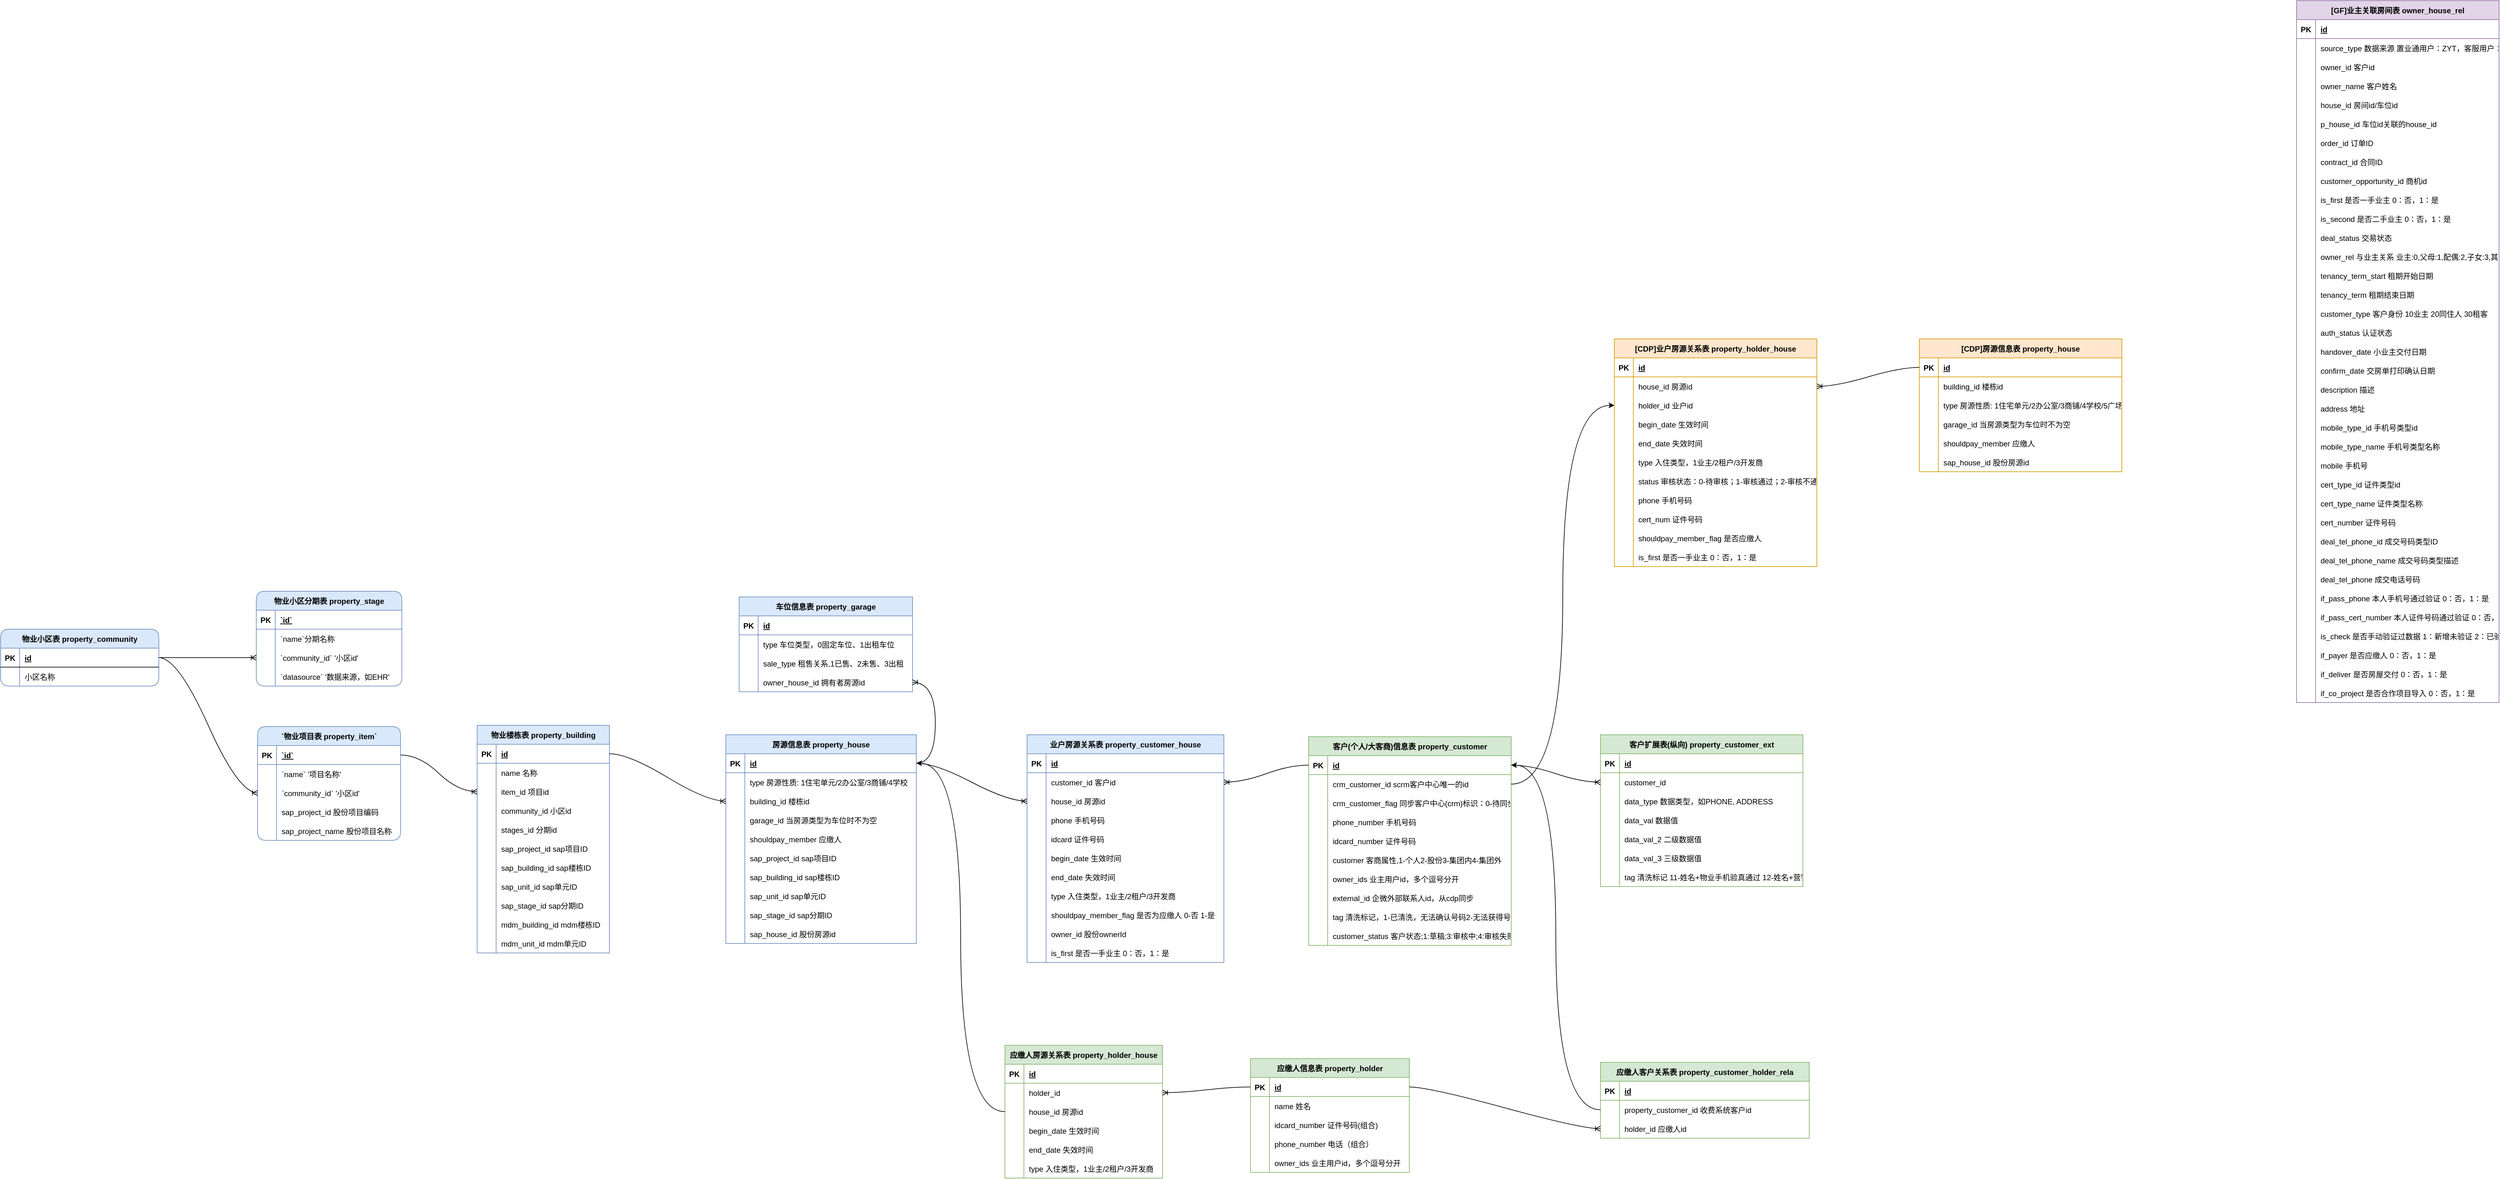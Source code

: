<mxfile version="24.7.6">
  <diagram id="R2lEEEUBdFMjLlhIrx00" name="Page-1">
    <mxGraphModel dx="1534" dy="1800" grid="0" gridSize="10" guides="1" tooltips="1" connect="1" arrows="1" fold="1" page="0" pageScale="1" pageWidth="850" pageHeight="1100" background="none" math="0" shadow="0" extFonts="Permanent Marker^https://fonts.googleapis.com/css?family=Permanent+Marker">
      <root>
        <mxCell id="0" />
        <mxCell id="1" parent="0" />
        <mxCell id="C-vyLk0tnHw3VtMMgP7b-23" value="物业小区表 property_community" style="shape=table;startSize=30;container=1;collapsible=1;childLayout=tableLayout;fixedRows=1;rowLines=0;fontStyle=1;align=center;resizeLast=1;fillColor=#dae8fc;strokeColor=#6c8ebf;rounded=1;shadow=0;" parent="1" vertex="1">
          <mxGeometry x="-257" y="119" width="250" height="90" as="geometry" />
        </mxCell>
        <mxCell id="C-vyLk0tnHw3VtMMgP7b-24" value="" style="shape=partialRectangle;collapsible=0;dropTarget=0;pointerEvents=0;fillColor=none;points=[[0,0.5],[1,0.5]];portConstraint=eastwest;top=0;left=0;right=0;bottom=1;" parent="C-vyLk0tnHw3VtMMgP7b-23" vertex="1">
          <mxGeometry y="30" width="250" height="30" as="geometry" />
        </mxCell>
        <mxCell id="C-vyLk0tnHw3VtMMgP7b-25" value="PK" style="shape=partialRectangle;overflow=hidden;connectable=0;fillColor=none;top=0;left=0;bottom=0;right=0;fontStyle=1;" parent="C-vyLk0tnHw3VtMMgP7b-24" vertex="1">
          <mxGeometry width="30" height="30" as="geometry">
            <mxRectangle width="30" height="30" as="alternateBounds" />
          </mxGeometry>
        </mxCell>
        <mxCell id="C-vyLk0tnHw3VtMMgP7b-26" value="id " style="shape=partialRectangle;overflow=hidden;connectable=0;fillColor=none;top=0;left=0;bottom=0;right=0;align=left;spacingLeft=6;fontStyle=5;" parent="C-vyLk0tnHw3VtMMgP7b-24" vertex="1">
          <mxGeometry x="30" width="220" height="30" as="geometry">
            <mxRectangle width="220" height="30" as="alternateBounds" />
          </mxGeometry>
        </mxCell>
        <mxCell id="C-vyLk0tnHw3VtMMgP7b-27" value="" style="shape=partialRectangle;collapsible=0;dropTarget=0;pointerEvents=0;fillColor=none;points=[[0,0.5],[1,0.5]];portConstraint=eastwest;top=0;left=0;right=0;bottom=0;" parent="C-vyLk0tnHw3VtMMgP7b-23" vertex="1">
          <mxGeometry y="60" width="250" height="30" as="geometry" />
        </mxCell>
        <mxCell id="C-vyLk0tnHw3VtMMgP7b-28" value="" style="shape=partialRectangle;overflow=hidden;connectable=0;fillColor=none;top=0;left=0;bottom=0;right=0;" parent="C-vyLk0tnHw3VtMMgP7b-27" vertex="1">
          <mxGeometry width="30" height="30" as="geometry">
            <mxRectangle width="30" height="30" as="alternateBounds" />
          </mxGeometry>
        </mxCell>
        <mxCell id="C-vyLk0tnHw3VtMMgP7b-29" value="小区名称" style="shape=partialRectangle;overflow=hidden;connectable=0;fillColor=none;top=0;left=0;bottom=0;right=0;align=left;spacingLeft=6;" parent="C-vyLk0tnHw3VtMMgP7b-27" vertex="1">
          <mxGeometry x="30" width="220" height="30" as="geometry">
            <mxRectangle width="220" height="30" as="alternateBounds" />
          </mxGeometry>
        </mxCell>
        <mxCell id="i6-muVW5Pga2b9E3vO5z-124" value="物业小区分期表 property_stage" style="shape=table;startSize=30;container=1;collapsible=1;childLayout=tableLayout;fixedRows=1;rowLines=0;fontStyle=1;align=center;resizeLast=1;fillStyle=auto;fillColor=#dae8fc;strokeColor=#6c8ebf;rounded=1;gradientColor=none;swimlaneFillColor=none;" parent="1" vertex="1">
          <mxGeometry x="147" y="59" width="230" height="150" as="geometry" />
        </mxCell>
        <mxCell id="i6-muVW5Pga2b9E3vO5z-125" value="" style="shape=tableRow;horizontal=0;startSize=0;swimlaneHead=0;swimlaneBody=0;fillColor=none;collapsible=0;dropTarget=0;points=[[0,0.5],[1,0.5]];portConstraint=eastwest;strokeColor=inherit;top=0;left=0;right=0;bottom=1;" parent="i6-muVW5Pga2b9E3vO5z-124" vertex="1">
          <mxGeometry y="30" width="230" height="30" as="geometry" />
        </mxCell>
        <mxCell id="i6-muVW5Pga2b9E3vO5z-126" value="PK" style="shape=partialRectangle;overflow=hidden;connectable=0;fillColor=none;strokeColor=inherit;top=0;left=0;bottom=0;right=0;fontStyle=1;" parent="i6-muVW5Pga2b9E3vO5z-125" vertex="1">
          <mxGeometry width="30" height="30" as="geometry">
            <mxRectangle width="30" height="30" as="alternateBounds" />
          </mxGeometry>
        </mxCell>
        <mxCell id="i6-muVW5Pga2b9E3vO5z-127" value="`id` " style="shape=partialRectangle;overflow=hidden;connectable=0;fillColor=none;align=left;strokeColor=inherit;top=0;left=0;bottom=0;right=0;spacingLeft=6;fontStyle=5;" parent="i6-muVW5Pga2b9E3vO5z-125" vertex="1">
          <mxGeometry x="30" width="200" height="30" as="geometry">
            <mxRectangle width="200" height="30" as="alternateBounds" />
          </mxGeometry>
        </mxCell>
        <mxCell id="i6-muVW5Pga2b9E3vO5z-128" value="" style="shape=tableRow;horizontal=0;startSize=0;swimlaneHead=0;swimlaneBody=0;fillColor=none;collapsible=0;dropTarget=0;points=[[0,0.5],[1,0.5]];portConstraint=eastwest;strokeColor=inherit;top=0;left=0;right=0;bottom=0;" parent="i6-muVW5Pga2b9E3vO5z-124" vertex="1">
          <mxGeometry y="60" width="230" height="30" as="geometry" />
        </mxCell>
        <mxCell id="i6-muVW5Pga2b9E3vO5z-129" value="" style="shape=partialRectangle;overflow=hidden;connectable=0;fillColor=none;strokeColor=inherit;top=0;left=0;bottom=0;right=0;" parent="i6-muVW5Pga2b9E3vO5z-128" vertex="1">
          <mxGeometry width="30" height="30" as="geometry">
            <mxRectangle width="30" height="30" as="alternateBounds" />
          </mxGeometry>
        </mxCell>
        <mxCell id="i6-muVW5Pga2b9E3vO5z-130" value="`name`分期名称" style="shape=partialRectangle;overflow=hidden;connectable=0;fillColor=none;align=left;strokeColor=inherit;top=0;left=0;bottom=0;right=0;spacingLeft=6;" parent="i6-muVW5Pga2b9E3vO5z-128" vertex="1">
          <mxGeometry x="30" width="200" height="30" as="geometry">
            <mxRectangle width="200" height="30" as="alternateBounds" />
          </mxGeometry>
        </mxCell>
        <mxCell id="i6-muVW5Pga2b9E3vO5z-140" value="" style="shape=tableRow;horizontal=0;startSize=0;swimlaneHead=0;swimlaneBody=0;fillColor=none;collapsible=0;dropTarget=0;points=[[0,0.5],[1,0.5]];portConstraint=eastwest;strokeColor=inherit;top=0;left=0;right=0;bottom=0;" parent="i6-muVW5Pga2b9E3vO5z-124" vertex="1">
          <mxGeometry y="90" width="230" height="30" as="geometry" />
        </mxCell>
        <mxCell id="i6-muVW5Pga2b9E3vO5z-141" value="" style="shape=partialRectangle;overflow=hidden;connectable=0;fillColor=none;strokeColor=inherit;top=0;left=0;bottom=0;right=0;" parent="i6-muVW5Pga2b9E3vO5z-140" vertex="1">
          <mxGeometry width="30" height="30" as="geometry">
            <mxRectangle width="30" height="30" as="alternateBounds" />
          </mxGeometry>
        </mxCell>
        <mxCell id="i6-muVW5Pga2b9E3vO5z-142" value="`community_id` &#39;小区id&#39;" style="shape=partialRectangle;overflow=hidden;connectable=0;fillColor=none;align=left;strokeColor=inherit;top=0;left=0;bottom=0;right=0;spacingLeft=6;" parent="i6-muVW5Pga2b9E3vO5z-140" vertex="1">
          <mxGeometry x="30" width="200" height="30" as="geometry">
            <mxRectangle width="200" height="30" as="alternateBounds" />
          </mxGeometry>
        </mxCell>
        <mxCell id="i6-muVW5Pga2b9E3vO5z-137" value="" style="shape=tableRow;horizontal=0;startSize=0;swimlaneHead=0;swimlaneBody=0;fillColor=none;collapsible=0;dropTarget=0;points=[[0,0.5],[1,0.5]];portConstraint=eastwest;strokeColor=inherit;top=0;left=0;right=0;bottom=0;" parent="i6-muVW5Pga2b9E3vO5z-124" vertex="1">
          <mxGeometry y="120" width="230" height="30" as="geometry" />
        </mxCell>
        <mxCell id="i6-muVW5Pga2b9E3vO5z-138" value="" style="shape=partialRectangle;overflow=hidden;connectable=0;fillColor=none;strokeColor=inherit;top=0;left=0;bottom=0;right=0;" parent="i6-muVW5Pga2b9E3vO5z-137" vertex="1">
          <mxGeometry width="30" height="30" as="geometry">
            <mxRectangle width="30" height="30" as="alternateBounds" />
          </mxGeometry>
        </mxCell>
        <mxCell id="i6-muVW5Pga2b9E3vO5z-139" value="`datasource` &#39;数据来源，如EHR&#39;" style="shape=partialRectangle;overflow=hidden;connectable=0;fillColor=none;align=left;strokeColor=inherit;top=0;left=0;bottom=0;right=0;spacingLeft=6;" parent="i6-muVW5Pga2b9E3vO5z-137" vertex="1">
          <mxGeometry x="30" width="200" height="30" as="geometry">
            <mxRectangle width="200" height="30" as="alternateBounds" />
          </mxGeometry>
        </mxCell>
        <mxCell id="i6-muVW5Pga2b9E3vO5z-144" value="" style="fontSize=12;html=1;endArrow=ERoneToMany;rounded=0;entryX=0;entryY=0.5;entryDx=0;entryDy=0;exitX=1;exitY=0.5;exitDx=0;exitDy=0;" parent="1" source="C-vyLk0tnHw3VtMMgP7b-24" target="i6-muVW5Pga2b9E3vO5z-140" edge="1">
          <mxGeometry width="100" height="100" relative="1" as="geometry">
            <mxPoint x="120" y="125" as="sourcePoint" />
            <mxPoint x="400" y="224" as="targetPoint" />
          </mxGeometry>
        </mxCell>
        <mxCell id="i6-muVW5Pga2b9E3vO5z-146" value="`物业项目表 property_item`" style="shape=table;startSize=30;container=1;collapsible=1;childLayout=tableLayout;fixedRows=1;rowLines=0;fontStyle=1;align=center;resizeLast=1;fillColor=#dae8fc;fillStyle=auto;strokeColor=#6c8ebf;columnLines=1;resizeLastRow=0;noLabel=0;snapToPoint=0;treeFolding=0;rounded=1;" parent="1" vertex="1">
          <mxGeometry x="149" y="273" width="226" height="180" as="geometry" />
        </mxCell>
        <mxCell id="i6-muVW5Pga2b9E3vO5z-147" value="" style="shape=tableRow;horizontal=0;startSize=0;swimlaneHead=0;swimlaneBody=0;fillColor=none;collapsible=0;dropTarget=0;points=[[0,0.5],[1,0.5]];portConstraint=eastwest;strokeColor=inherit;top=0;left=0;right=0;bottom=1;" parent="i6-muVW5Pga2b9E3vO5z-146" vertex="1">
          <mxGeometry y="30" width="226" height="30" as="geometry" />
        </mxCell>
        <mxCell id="i6-muVW5Pga2b9E3vO5z-148" value="PK" style="shape=partialRectangle;overflow=hidden;connectable=0;fillColor=none;strokeColor=inherit;top=0;left=0;bottom=0;right=0;fontStyle=1;" parent="i6-muVW5Pga2b9E3vO5z-147" vertex="1">
          <mxGeometry width="30" height="30" as="geometry">
            <mxRectangle width="30" height="30" as="alternateBounds" />
          </mxGeometry>
        </mxCell>
        <mxCell id="i6-muVW5Pga2b9E3vO5z-149" value="`id` " style="shape=partialRectangle;overflow=hidden;connectable=0;fillColor=none;align=left;strokeColor=inherit;top=0;left=0;bottom=0;right=0;spacingLeft=6;fontStyle=5;" parent="i6-muVW5Pga2b9E3vO5z-147" vertex="1">
          <mxGeometry x="30" width="196" height="30" as="geometry">
            <mxRectangle width="196" height="30" as="alternateBounds" />
          </mxGeometry>
        </mxCell>
        <mxCell id="i6-muVW5Pga2b9E3vO5z-150" value="" style="shape=tableRow;horizontal=0;startSize=0;swimlaneHead=0;swimlaneBody=0;fillColor=none;collapsible=0;dropTarget=0;points=[[0,0.5],[1,0.5]];portConstraint=eastwest;strokeColor=inherit;top=0;left=0;right=0;bottom=0;" parent="i6-muVW5Pga2b9E3vO5z-146" vertex="1">
          <mxGeometry y="60" width="226" height="30" as="geometry" />
        </mxCell>
        <mxCell id="i6-muVW5Pga2b9E3vO5z-151" value="" style="shape=partialRectangle;overflow=hidden;connectable=0;fillColor=none;strokeColor=inherit;top=0;left=0;bottom=0;right=0;" parent="i6-muVW5Pga2b9E3vO5z-150" vertex="1">
          <mxGeometry width="30" height="30" as="geometry">
            <mxRectangle width="30" height="30" as="alternateBounds" />
          </mxGeometry>
        </mxCell>
        <mxCell id="i6-muVW5Pga2b9E3vO5z-152" value="`name` &#39;项目名称&#39;" style="shape=partialRectangle;overflow=hidden;connectable=0;fillColor=none;align=left;strokeColor=inherit;top=0;left=0;bottom=0;right=0;spacingLeft=6;" parent="i6-muVW5Pga2b9E3vO5z-150" vertex="1">
          <mxGeometry x="30" width="196" height="30" as="geometry">
            <mxRectangle width="196" height="30" as="alternateBounds" />
          </mxGeometry>
        </mxCell>
        <mxCell id="i6-muVW5Pga2b9E3vO5z-153" value="" style="shape=tableRow;horizontal=0;startSize=0;swimlaneHead=0;swimlaneBody=0;fillColor=none;collapsible=0;dropTarget=0;points=[[0,0.5],[1,0.5]];portConstraint=eastwest;strokeColor=inherit;top=0;left=0;right=0;bottom=0;" parent="i6-muVW5Pga2b9E3vO5z-146" vertex="1">
          <mxGeometry y="90" width="226" height="30" as="geometry" />
        </mxCell>
        <mxCell id="i6-muVW5Pga2b9E3vO5z-154" value="" style="shape=partialRectangle;overflow=hidden;connectable=0;fillColor=none;strokeColor=inherit;top=0;left=0;bottom=0;right=0;" parent="i6-muVW5Pga2b9E3vO5z-153" vertex="1">
          <mxGeometry width="30" height="30" as="geometry">
            <mxRectangle width="30" height="30" as="alternateBounds" />
          </mxGeometry>
        </mxCell>
        <mxCell id="i6-muVW5Pga2b9E3vO5z-155" value="`community_id` &#39;小区id&#39;" style="shape=partialRectangle;overflow=hidden;connectable=0;fillColor=none;align=left;strokeColor=inherit;top=0;left=0;bottom=0;right=0;spacingLeft=6;" parent="i6-muVW5Pga2b9E3vO5z-153" vertex="1">
          <mxGeometry x="30" width="196" height="30" as="geometry">
            <mxRectangle width="196" height="30" as="alternateBounds" />
          </mxGeometry>
        </mxCell>
        <mxCell id="i6-muVW5Pga2b9E3vO5z-156" value="" style="shape=tableRow;horizontal=0;startSize=0;swimlaneHead=0;swimlaneBody=0;fillColor=none;collapsible=0;dropTarget=0;points=[[0,0.5],[1,0.5]];portConstraint=eastwest;strokeColor=inherit;top=0;left=0;right=0;bottom=0;" parent="i6-muVW5Pga2b9E3vO5z-146" vertex="1">
          <mxGeometry y="120" width="226" height="30" as="geometry" />
        </mxCell>
        <mxCell id="i6-muVW5Pga2b9E3vO5z-157" value="" style="shape=partialRectangle;overflow=hidden;connectable=0;fillColor=none;strokeColor=inherit;top=0;left=0;bottom=0;right=0;" parent="i6-muVW5Pga2b9E3vO5z-156" vertex="1">
          <mxGeometry width="30" height="30" as="geometry">
            <mxRectangle width="30" height="30" as="alternateBounds" />
          </mxGeometry>
        </mxCell>
        <mxCell id="i6-muVW5Pga2b9E3vO5z-158" value="sap_project_id 股份项目编码" style="shape=partialRectangle;overflow=hidden;connectable=0;fillColor=none;align=left;strokeColor=inherit;top=0;left=0;bottom=0;right=0;spacingLeft=6;" parent="i6-muVW5Pga2b9E3vO5z-156" vertex="1">
          <mxGeometry x="30" width="196" height="30" as="geometry">
            <mxRectangle width="196" height="30" as="alternateBounds" />
          </mxGeometry>
        </mxCell>
        <mxCell id="i6-muVW5Pga2b9E3vO5z-159" value="" style="shape=tableRow;horizontal=0;startSize=0;swimlaneHead=0;swimlaneBody=0;fillColor=none;collapsible=0;dropTarget=0;points=[[0,0.5],[1,0.5]];portConstraint=eastwest;strokeColor=inherit;top=0;left=0;right=0;bottom=0;" parent="i6-muVW5Pga2b9E3vO5z-146" vertex="1">
          <mxGeometry y="150" width="226" height="30" as="geometry" />
        </mxCell>
        <mxCell id="i6-muVW5Pga2b9E3vO5z-160" value="" style="shape=partialRectangle;overflow=hidden;connectable=0;fillColor=none;strokeColor=inherit;top=0;left=0;bottom=0;right=0;" parent="i6-muVW5Pga2b9E3vO5z-159" vertex="1">
          <mxGeometry width="30" height="30" as="geometry">
            <mxRectangle width="30" height="30" as="alternateBounds" />
          </mxGeometry>
        </mxCell>
        <mxCell id="i6-muVW5Pga2b9E3vO5z-161" value="sap_project_name 股份项目名称" style="shape=partialRectangle;overflow=hidden;connectable=0;fillColor=none;align=left;strokeColor=inherit;top=0;left=0;bottom=0;right=0;spacingLeft=6;" parent="i6-muVW5Pga2b9E3vO5z-159" vertex="1">
          <mxGeometry x="30" width="196" height="30" as="geometry">
            <mxRectangle width="196" height="30" as="alternateBounds" />
          </mxGeometry>
        </mxCell>
        <mxCell id="i6-muVW5Pga2b9E3vO5z-162" value="" style="edgeStyle=entityRelationEdgeStyle;fontSize=12;html=1;endArrow=ERoneToMany;rounded=0;curved=1;exitX=1;exitY=0.5;exitDx=0;exitDy=0;" parent="1" source="C-vyLk0tnHw3VtMMgP7b-24" target="i6-muVW5Pga2b9E3vO5z-153" edge="1">
          <mxGeometry width="100" height="100" relative="1" as="geometry">
            <mxPoint x="56" y="266" as="sourcePoint" />
            <mxPoint x="219" y="426" as="targetPoint" />
            <Array as="points">
              <mxPoint x="189" y="466" />
            </Array>
          </mxGeometry>
        </mxCell>
        <mxCell id="i6-muVW5Pga2b9E3vO5z-166" value="物业楼栋表 property_building" style="shape=table;startSize=30;container=1;collapsible=1;childLayout=tableLayout;fixedRows=1;rowLines=0;fontStyle=1;align=center;resizeLast=1;fillColor=#dae8fc;strokeColor=#6c8ebf;" parent="1" vertex="1">
          <mxGeometry x="496" y="271" width="209" height="360" as="geometry" />
        </mxCell>
        <mxCell id="i6-muVW5Pga2b9E3vO5z-167" value="" style="shape=tableRow;horizontal=0;startSize=0;swimlaneHead=0;swimlaneBody=0;fillColor=none;collapsible=0;dropTarget=0;points=[[0,0.5],[1,0.5]];portConstraint=eastwest;strokeColor=inherit;top=0;left=0;right=0;bottom=1;" parent="i6-muVW5Pga2b9E3vO5z-166" vertex="1">
          <mxGeometry y="30" width="209" height="30" as="geometry" />
        </mxCell>
        <mxCell id="i6-muVW5Pga2b9E3vO5z-168" value="PK" style="shape=partialRectangle;overflow=hidden;connectable=0;fillColor=none;strokeColor=inherit;top=0;left=0;bottom=0;right=0;fontStyle=1;" parent="i6-muVW5Pga2b9E3vO5z-167" vertex="1">
          <mxGeometry width="30" height="30" as="geometry">
            <mxRectangle width="30" height="30" as="alternateBounds" />
          </mxGeometry>
        </mxCell>
        <mxCell id="i6-muVW5Pga2b9E3vO5z-169" value="id " style="shape=partialRectangle;overflow=hidden;connectable=0;fillColor=none;align=left;strokeColor=inherit;top=0;left=0;bottom=0;right=0;spacingLeft=6;fontStyle=5;" parent="i6-muVW5Pga2b9E3vO5z-167" vertex="1">
          <mxGeometry x="30" width="179" height="30" as="geometry">
            <mxRectangle width="179" height="30" as="alternateBounds" />
          </mxGeometry>
        </mxCell>
        <mxCell id="i6-muVW5Pga2b9E3vO5z-170" value="" style="shape=tableRow;horizontal=0;startSize=0;swimlaneHead=0;swimlaneBody=0;fillColor=none;collapsible=0;dropTarget=0;points=[[0,0.5],[1,0.5]];portConstraint=eastwest;strokeColor=inherit;top=0;left=0;right=0;bottom=0;" parent="i6-muVW5Pga2b9E3vO5z-166" vertex="1">
          <mxGeometry y="60" width="209" height="30" as="geometry" />
        </mxCell>
        <mxCell id="i6-muVW5Pga2b9E3vO5z-171" value="" style="shape=partialRectangle;overflow=hidden;connectable=0;fillColor=none;strokeColor=inherit;top=0;left=0;bottom=0;right=0;" parent="i6-muVW5Pga2b9E3vO5z-170" vertex="1">
          <mxGeometry width="30" height="30" as="geometry">
            <mxRectangle width="30" height="30" as="alternateBounds" />
          </mxGeometry>
        </mxCell>
        <mxCell id="i6-muVW5Pga2b9E3vO5z-172" value="name 名称" style="shape=partialRectangle;overflow=hidden;connectable=0;fillColor=none;align=left;strokeColor=inherit;top=0;left=0;bottom=0;right=0;spacingLeft=6;" parent="i6-muVW5Pga2b9E3vO5z-170" vertex="1">
          <mxGeometry x="30" width="179" height="30" as="geometry">
            <mxRectangle width="179" height="30" as="alternateBounds" />
          </mxGeometry>
        </mxCell>
        <mxCell id="i6-muVW5Pga2b9E3vO5z-198" style="shape=tableRow;horizontal=0;startSize=0;swimlaneHead=0;swimlaneBody=0;fillColor=none;collapsible=0;dropTarget=0;points=[[0,0.5],[1,0.5]];portConstraint=eastwest;strokeColor=inherit;top=0;left=0;right=0;bottom=0;" parent="i6-muVW5Pga2b9E3vO5z-166" vertex="1">
          <mxGeometry y="90" width="209" height="30" as="geometry" />
        </mxCell>
        <mxCell id="i6-muVW5Pga2b9E3vO5z-199" style="shape=partialRectangle;overflow=hidden;connectable=0;fillColor=none;strokeColor=inherit;top=0;left=0;bottom=0;right=0;" parent="i6-muVW5Pga2b9E3vO5z-198" vertex="1">
          <mxGeometry width="30" height="30" as="geometry">
            <mxRectangle width="30" height="30" as="alternateBounds" />
          </mxGeometry>
        </mxCell>
        <mxCell id="i6-muVW5Pga2b9E3vO5z-200" value="item_id 项目id" style="shape=partialRectangle;overflow=hidden;connectable=0;fillColor=none;align=left;strokeColor=inherit;top=0;left=0;bottom=0;right=0;spacingLeft=6;" parent="i6-muVW5Pga2b9E3vO5z-198" vertex="1">
          <mxGeometry x="30" width="179" height="30" as="geometry">
            <mxRectangle width="179" height="30" as="alternateBounds" />
          </mxGeometry>
        </mxCell>
        <mxCell id="i6-muVW5Pga2b9E3vO5z-173" value="" style="shape=tableRow;horizontal=0;startSize=0;swimlaneHead=0;swimlaneBody=0;fillColor=none;collapsible=0;dropTarget=0;points=[[0,0.5],[1,0.5]];portConstraint=eastwest;strokeColor=inherit;top=0;left=0;right=0;bottom=0;" parent="i6-muVW5Pga2b9E3vO5z-166" vertex="1">
          <mxGeometry y="120" width="209" height="30" as="geometry" />
        </mxCell>
        <mxCell id="i6-muVW5Pga2b9E3vO5z-174" value="" style="shape=partialRectangle;overflow=hidden;connectable=0;fillColor=none;strokeColor=inherit;top=0;left=0;bottom=0;right=0;" parent="i6-muVW5Pga2b9E3vO5z-173" vertex="1">
          <mxGeometry width="30" height="30" as="geometry">
            <mxRectangle width="30" height="30" as="alternateBounds" />
          </mxGeometry>
        </mxCell>
        <mxCell id="i6-muVW5Pga2b9E3vO5z-175" value="community_id 小区id" style="shape=partialRectangle;overflow=hidden;connectable=0;fillColor=none;align=left;strokeColor=inherit;top=0;left=0;bottom=0;right=0;spacingLeft=6;" parent="i6-muVW5Pga2b9E3vO5z-173" vertex="1">
          <mxGeometry x="30" width="179" height="30" as="geometry">
            <mxRectangle width="179" height="30" as="alternateBounds" />
          </mxGeometry>
        </mxCell>
        <mxCell id="i6-muVW5Pga2b9E3vO5z-176" value="" style="shape=tableRow;horizontal=0;startSize=0;swimlaneHead=0;swimlaneBody=0;fillColor=none;collapsible=0;dropTarget=0;points=[[0,0.5],[1,0.5]];portConstraint=eastwest;strokeColor=inherit;top=0;left=0;right=0;bottom=0;" parent="i6-muVW5Pga2b9E3vO5z-166" vertex="1">
          <mxGeometry y="150" width="209" height="30" as="geometry" />
        </mxCell>
        <mxCell id="i6-muVW5Pga2b9E3vO5z-177" value="" style="shape=partialRectangle;overflow=hidden;connectable=0;fillColor=none;strokeColor=inherit;top=0;left=0;bottom=0;right=0;" parent="i6-muVW5Pga2b9E3vO5z-176" vertex="1">
          <mxGeometry width="30" height="30" as="geometry">
            <mxRectangle width="30" height="30" as="alternateBounds" />
          </mxGeometry>
        </mxCell>
        <mxCell id="i6-muVW5Pga2b9E3vO5z-178" value="stages_id 分期id" style="shape=partialRectangle;overflow=hidden;connectable=0;fillColor=none;align=left;strokeColor=inherit;top=0;left=0;bottom=0;right=0;spacingLeft=6;" parent="i6-muVW5Pga2b9E3vO5z-176" vertex="1">
          <mxGeometry x="30" width="179" height="30" as="geometry">
            <mxRectangle width="179" height="30" as="alternateBounds" />
          </mxGeometry>
        </mxCell>
        <mxCell id="i6-muVW5Pga2b9E3vO5z-179" value="" style="shape=tableRow;horizontal=0;startSize=0;swimlaneHead=0;swimlaneBody=0;fillColor=none;collapsible=0;dropTarget=0;points=[[0,0.5],[1,0.5]];portConstraint=eastwest;strokeColor=inherit;top=0;left=0;right=0;bottom=0;" parent="i6-muVW5Pga2b9E3vO5z-166" vertex="1">
          <mxGeometry y="180" width="209" height="30" as="geometry" />
        </mxCell>
        <mxCell id="i6-muVW5Pga2b9E3vO5z-180" value="" style="shape=partialRectangle;overflow=hidden;connectable=0;fillColor=none;strokeColor=inherit;top=0;left=0;bottom=0;right=0;" parent="i6-muVW5Pga2b9E3vO5z-179" vertex="1">
          <mxGeometry width="30" height="30" as="geometry">
            <mxRectangle width="30" height="30" as="alternateBounds" />
          </mxGeometry>
        </mxCell>
        <mxCell id="i6-muVW5Pga2b9E3vO5z-181" value="sap_project_id sap项目ID" style="shape=partialRectangle;overflow=hidden;connectable=0;fillColor=none;align=left;strokeColor=inherit;top=0;left=0;bottom=0;right=0;spacingLeft=6;" parent="i6-muVW5Pga2b9E3vO5z-179" vertex="1">
          <mxGeometry x="30" width="179" height="30" as="geometry">
            <mxRectangle width="179" height="30" as="alternateBounds" />
          </mxGeometry>
        </mxCell>
        <mxCell id="i6-muVW5Pga2b9E3vO5z-182" value="" style="shape=tableRow;horizontal=0;startSize=0;swimlaneHead=0;swimlaneBody=0;fillColor=none;collapsible=0;dropTarget=0;points=[[0,0.5],[1,0.5]];portConstraint=eastwest;strokeColor=inherit;top=0;left=0;right=0;bottom=0;" parent="i6-muVW5Pga2b9E3vO5z-166" vertex="1">
          <mxGeometry y="210" width="209" height="30" as="geometry" />
        </mxCell>
        <mxCell id="i6-muVW5Pga2b9E3vO5z-183" value="" style="shape=partialRectangle;overflow=hidden;connectable=0;fillColor=none;strokeColor=inherit;top=0;left=0;bottom=0;right=0;" parent="i6-muVW5Pga2b9E3vO5z-182" vertex="1">
          <mxGeometry width="30" height="30" as="geometry">
            <mxRectangle width="30" height="30" as="alternateBounds" />
          </mxGeometry>
        </mxCell>
        <mxCell id="i6-muVW5Pga2b9E3vO5z-184" value="sap_building_id sap楼栋ID" style="shape=partialRectangle;overflow=hidden;connectable=0;fillColor=none;align=left;strokeColor=inherit;top=0;left=0;bottom=0;right=0;spacingLeft=6;" parent="i6-muVW5Pga2b9E3vO5z-182" vertex="1">
          <mxGeometry x="30" width="179" height="30" as="geometry">
            <mxRectangle width="179" height="30" as="alternateBounds" />
          </mxGeometry>
        </mxCell>
        <mxCell id="i6-muVW5Pga2b9E3vO5z-185" value="" style="shape=tableRow;horizontal=0;startSize=0;swimlaneHead=0;swimlaneBody=0;fillColor=none;collapsible=0;dropTarget=0;points=[[0,0.5],[1,0.5]];portConstraint=eastwest;strokeColor=inherit;top=0;left=0;right=0;bottom=0;" parent="i6-muVW5Pga2b9E3vO5z-166" vertex="1">
          <mxGeometry y="240" width="209" height="30" as="geometry" />
        </mxCell>
        <mxCell id="i6-muVW5Pga2b9E3vO5z-186" value="" style="shape=partialRectangle;overflow=hidden;connectable=0;fillColor=none;strokeColor=inherit;top=0;left=0;bottom=0;right=0;" parent="i6-muVW5Pga2b9E3vO5z-185" vertex="1">
          <mxGeometry width="30" height="30" as="geometry">
            <mxRectangle width="30" height="30" as="alternateBounds" />
          </mxGeometry>
        </mxCell>
        <mxCell id="i6-muVW5Pga2b9E3vO5z-187" value="sap_unit_id sap单元ID" style="shape=partialRectangle;overflow=hidden;connectable=0;fillColor=none;align=left;strokeColor=inherit;top=0;left=0;bottom=0;right=0;spacingLeft=6;" parent="i6-muVW5Pga2b9E3vO5z-185" vertex="1">
          <mxGeometry x="30" width="179" height="30" as="geometry">
            <mxRectangle width="179" height="30" as="alternateBounds" />
          </mxGeometry>
        </mxCell>
        <mxCell id="i6-muVW5Pga2b9E3vO5z-188" value="" style="shape=tableRow;horizontal=0;startSize=0;swimlaneHead=0;swimlaneBody=0;fillColor=none;collapsible=0;dropTarget=0;points=[[0,0.5],[1,0.5]];portConstraint=eastwest;strokeColor=inherit;top=0;left=0;right=0;bottom=0;" parent="i6-muVW5Pga2b9E3vO5z-166" vertex="1">
          <mxGeometry y="270" width="209" height="30" as="geometry" />
        </mxCell>
        <mxCell id="i6-muVW5Pga2b9E3vO5z-189" value="" style="shape=partialRectangle;overflow=hidden;connectable=0;fillColor=none;strokeColor=inherit;top=0;left=0;bottom=0;right=0;" parent="i6-muVW5Pga2b9E3vO5z-188" vertex="1">
          <mxGeometry width="30" height="30" as="geometry">
            <mxRectangle width="30" height="30" as="alternateBounds" />
          </mxGeometry>
        </mxCell>
        <mxCell id="i6-muVW5Pga2b9E3vO5z-190" value="sap_stage_id sap分期ID" style="shape=partialRectangle;overflow=hidden;connectable=0;fillColor=none;align=left;strokeColor=inherit;top=0;left=0;bottom=0;right=0;spacingLeft=6;" parent="i6-muVW5Pga2b9E3vO5z-188" vertex="1">
          <mxGeometry x="30" width="179" height="30" as="geometry">
            <mxRectangle width="179" height="30" as="alternateBounds" />
          </mxGeometry>
        </mxCell>
        <mxCell id="i6-muVW5Pga2b9E3vO5z-191" value="" style="shape=tableRow;horizontal=0;startSize=0;swimlaneHead=0;swimlaneBody=0;fillColor=none;collapsible=0;dropTarget=0;points=[[0,0.5],[1,0.5]];portConstraint=eastwest;strokeColor=inherit;top=0;left=0;right=0;bottom=0;" parent="i6-muVW5Pga2b9E3vO5z-166" vertex="1">
          <mxGeometry y="300" width="209" height="30" as="geometry" />
        </mxCell>
        <mxCell id="i6-muVW5Pga2b9E3vO5z-192" value="" style="shape=partialRectangle;overflow=hidden;connectable=0;fillColor=none;strokeColor=inherit;top=0;left=0;bottom=0;right=0;" parent="i6-muVW5Pga2b9E3vO5z-191" vertex="1">
          <mxGeometry width="30" height="30" as="geometry">
            <mxRectangle width="30" height="30" as="alternateBounds" />
          </mxGeometry>
        </mxCell>
        <mxCell id="i6-muVW5Pga2b9E3vO5z-193" value="mdm_building_id mdm楼栋ID" style="shape=partialRectangle;overflow=hidden;connectable=0;fillColor=none;align=left;strokeColor=inherit;top=0;left=0;bottom=0;right=0;spacingLeft=6;" parent="i6-muVW5Pga2b9E3vO5z-191" vertex="1">
          <mxGeometry x="30" width="179" height="30" as="geometry">
            <mxRectangle width="179" height="30" as="alternateBounds" />
          </mxGeometry>
        </mxCell>
        <mxCell id="i6-muVW5Pga2b9E3vO5z-194" value="" style="shape=tableRow;horizontal=0;startSize=0;swimlaneHead=0;swimlaneBody=0;fillColor=none;collapsible=0;dropTarget=0;points=[[0,0.5],[1,0.5]];portConstraint=eastwest;strokeColor=inherit;top=0;left=0;right=0;bottom=0;" parent="i6-muVW5Pga2b9E3vO5z-166" vertex="1">
          <mxGeometry y="330" width="209" height="30" as="geometry" />
        </mxCell>
        <mxCell id="i6-muVW5Pga2b9E3vO5z-195" value="" style="shape=partialRectangle;overflow=hidden;connectable=0;fillColor=none;strokeColor=inherit;top=0;left=0;bottom=0;right=0;" parent="i6-muVW5Pga2b9E3vO5z-194" vertex="1">
          <mxGeometry width="30" height="30" as="geometry">
            <mxRectangle width="30" height="30" as="alternateBounds" />
          </mxGeometry>
        </mxCell>
        <mxCell id="i6-muVW5Pga2b9E3vO5z-196" value="mdm_unit_id mdm单元ID" style="shape=partialRectangle;overflow=hidden;connectable=0;fillColor=none;align=left;strokeColor=inherit;top=0;left=0;bottom=0;right=0;spacingLeft=6;" parent="i6-muVW5Pga2b9E3vO5z-194" vertex="1">
          <mxGeometry x="30" width="179" height="30" as="geometry">
            <mxRectangle width="179" height="30" as="alternateBounds" />
          </mxGeometry>
        </mxCell>
        <mxCell id="i6-muVW5Pga2b9E3vO5z-197" value="" style="edgeStyle=entityRelationEdgeStyle;fontSize=12;html=1;endArrow=ERoneToMany;rounded=0;fontFamily=Helvetica;fontColor=default;fontStyle=1;curved=1;exitX=1;exitY=0.5;exitDx=0;exitDy=0;" parent="1" source="i6-muVW5Pga2b9E3vO5z-147" target="i6-muVW5Pga2b9E3vO5z-198" edge="1">
          <mxGeometry width="100" height="100" relative="1" as="geometry">
            <mxPoint x="466" y="419" as="sourcePoint" />
            <mxPoint x="566" y="319" as="targetPoint" />
          </mxGeometry>
        </mxCell>
        <mxCell id="i6-muVW5Pga2b9E3vO5z-201" value="房源信息表 property_house" style="shape=table;startSize=30;container=1;collapsible=1;childLayout=tableLayout;fixedRows=1;rowLines=0;fontStyle=1;align=center;resizeLast=1;fillColor=#dae8fc;strokeColor=#6c8ebf;" parent="1" vertex="1">
          <mxGeometry x="889" y="286" width="301" height="330" as="geometry" />
        </mxCell>
        <mxCell id="i6-muVW5Pga2b9E3vO5z-202" value="" style="shape=tableRow;horizontal=0;startSize=0;swimlaneHead=0;swimlaneBody=0;fillColor=none;collapsible=0;dropTarget=0;points=[[0,0.5],[1,0.5]];portConstraint=eastwest;strokeColor=inherit;top=0;left=0;right=0;bottom=1;" parent="i6-muVW5Pga2b9E3vO5z-201" vertex="1">
          <mxGeometry y="30" width="301" height="30" as="geometry" />
        </mxCell>
        <mxCell id="i6-muVW5Pga2b9E3vO5z-203" value="PK" style="shape=partialRectangle;overflow=hidden;connectable=0;fillColor=none;strokeColor=inherit;top=0;left=0;bottom=0;right=0;fontStyle=1;" parent="i6-muVW5Pga2b9E3vO5z-202" vertex="1">
          <mxGeometry width="30" height="30" as="geometry">
            <mxRectangle width="30" height="30" as="alternateBounds" />
          </mxGeometry>
        </mxCell>
        <mxCell id="i6-muVW5Pga2b9E3vO5z-204" value="id " style="shape=partialRectangle;overflow=hidden;connectable=0;fillColor=none;align=left;strokeColor=inherit;top=0;left=0;bottom=0;right=0;spacingLeft=6;fontStyle=5;" parent="i6-muVW5Pga2b9E3vO5z-202" vertex="1">
          <mxGeometry x="30" width="271" height="30" as="geometry">
            <mxRectangle width="271" height="30" as="alternateBounds" />
          </mxGeometry>
        </mxCell>
        <mxCell id="i6-muVW5Pga2b9E3vO5z-205" value="" style="shape=tableRow;horizontal=0;startSize=0;swimlaneHead=0;swimlaneBody=0;fillColor=none;collapsible=0;dropTarget=0;points=[[0,0.5],[1,0.5]];portConstraint=eastwest;strokeColor=inherit;top=0;left=0;right=0;bottom=0;" parent="i6-muVW5Pga2b9E3vO5z-201" vertex="1">
          <mxGeometry y="60" width="301" height="30" as="geometry" />
        </mxCell>
        <mxCell id="i6-muVW5Pga2b9E3vO5z-206" value="" style="shape=partialRectangle;overflow=hidden;connectable=0;fillColor=none;strokeColor=inherit;top=0;left=0;bottom=0;right=0;" parent="i6-muVW5Pga2b9E3vO5z-205" vertex="1">
          <mxGeometry width="30" height="30" as="geometry">
            <mxRectangle width="30" height="30" as="alternateBounds" />
          </mxGeometry>
        </mxCell>
        <mxCell id="i6-muVW5Pga2b9E3vO5z-207" value="type 房源性质: 1住宅单元/2办公室/3商铺/4学校" style="shape=partialRectangle;overflow=hidden;connectable=0;fillColor=none;align=left;strokeColor=inherit;top=0;left=0;bottom=0;right=0;spacingLeft=6;" parent="i6-muVW5Pga2b9E3vO5z-205" vertex="1">
          <mxGeometry x="30" width="271" height="30" as="geometry">
            <mxRectangle width="271" height="30" as="alternateBounds" />
          </mxGeometry>
        </mxCell>
        <mxCell id="i6-muVW5Pga2b9E3vO5z-208" value="" style="shape=tableRow;horizontal=0;startSize=0;swimlaneHead=0;swimlaneBody=0;fillColor=none;collapsible=0;dropTarget=0;points=[[0,0.5],[1,0.5]];portConstraint=eastwest;strokeColor=inherit;top=0;left=0;right=0;bottom=0;" parent="i6-muVW5Pga2b9E3vO5z-201" vertex="1">
          <mxGeometry y="90" width="301" height="30" as="geometry" />
        </mxCell>
        <mxCell id="i6-muVW5Pga2b9E3vO5z-209" value="" style="shape=partialRectangle;overflow=hidden;connectable=0;fillColor=none;strokeColor=inherit;top=0;left=0;bottom=0;right=0;" parent="i6-muVW5Pga2b9E3vO5z-208" vertex="1">
          <mxGeometry width="30" height="30" as="geometry">
            <mxRectangle width="30" height="30" as="alternateBounds" />
          </mxGeometry>
        </mxCell>
        <mxCell id="i6-muVW5Pga2b9E3vO5z-210" value="building_id 楼栋id" style="shape=partialRectangle;overflow=hidden;connectable=0;fillColor=none;align=left;strokeColor=inherit;top=0;left=0;bottom=0;right=0;spacingLeft=6;" parent="i6-muVW5Pga2b9E3vO5z-208" vertex="1">
          <mxGeometry x="30" width="271" height="30" as="geometry">
            <mxRectangle width="271" height="30" as="alternateBounds" />
          </mxGeometry>
        </mxCell>
        <mxCell id="i6-muVW5Pga2b9E3vO5z-211" value="" style="shape=tableRow;horizontal=0;startSize=0;swimlaneHead=0;swimlaneBody=0;fillColor=none;collapsible=0;dropTarget=0;points=[[0,0.5],[1,0.5]];portConstraint=eastwest;strokeColor=inherit;top=0;left=0;right=0;bottom=0;" parent="i6-muVW5Pga2b9E3vO5z-201" vertex="1">
          <mxGeometry y="120" width="301" height="30" as="geometry" />
        </mxCell>
        <mxCell id="i6-muVW5Pga2b9E3vO5z-212" value="" style="shape=partialRectangle;overflow=hidden;connectable=0;fillColor=none;strokeColor=inherit;top=0;left=0;bottom=0;right=0;" parent="i6-muVW5Pga2b9E3vO5z-211" vertex="1">
          <mxGeometry width="30" height="30" as="geometry">
            <mxRectangle width="30" height="30" as="alternateBounds" />
          </mxGeometry>
        </mxCell>
        <mxCell id="i6-muVW5Pga2b9E3vO5z-213" value="garage_id 当房源类型为车位时不为空" style="shape=partialRectangle;overflow=hidden;connectable=0;fillColor=none;align=left;strokeColor=inherit;top=0;left=0;bottom=0;right=0;spacingLeft=6;" parent="i6-muVW5Pga2b9E3vO5z-211" vertex="1">
          <mxGeometry x="30" width="271" height="30" as="geometry">
            <mxRectangle width="271" height="30" as="alternateBounds" />
          </mxGeometry>
        </mxCell>
        <mxCell id="i6-muVW5Pga2b9E3vO5z-214" value="" style="shape=tableRow;horizontal=0;startSize=0;swimlaneHead=0;swimlaneBody=0;fillColor=none;collapsible=0;dropTarget=0;points=[[0,0.5],[1,0.5]];portConstraint=eastwest;strokeColor=inherit;top=0;left=0;right=0;bottom=0;" parent="i6-muVW5Pga2b9E3vO5z-201" vertex="1">
          <mxGeometry y="150" width="301" height="30" as="geometry" />
        </mxCell>
        <mxCell id="i6-muVW5Pga2b9E3vO5z-215" value="" style="shape=partialRectangle;overflow=hidden;connectable=0;fillColor=none;strokeColor=inherit;top=0;left=0;bottom=0;right=0;" parent="i6-muVW5Pga2b9E3vO5z-214" vertex="1">
          <mxGeometry width="30" height="30" as="geometry">
            <mxRectangle width="30" height="30" as="alternateBounds" />
          </mxGeometry>
        </mxCell>
        <mxCell id="i6-muVW5Pga2b9E3vO5z-216" value="shouldpay_member 应缴人" style="shape=partialRectangle;overflow=hidden;connectable=0;fillColor=none;align=left;strokeColor=inherit;top=0;left=0;bottom=0;right=0;spacingLeft=6;" parent="i6-muVW5Pga2b9E3vO5z-214" vertex="1">
          <mxGeometry x="30" width="271" height="30" as="geometry">
            <mxRectangle width="271" height="30" as="alternateBounds" />
          </mxGeometry>
        </mxCell>
        <mxCell id="i6-muVW5Pga2b9E3vO5z-217" value="" style="shape=tableRow;horizontal=0;startSize=0;swimlaneHead=0;swimlaneBody=0;fillColor=none;collapsible=0;dropTarget=0;points=[[0,0.5],[1,0.5]];portConstraint=eastwest;strokeColor=inherit;top=0;left=0;right=0;bottom=0;" parent="i6-muVW5Pga2b9E3vO5z-201" vertex="1">
          <mxGeometry y="180" width="301" height="30" as="geometry" />
        </mxCell>
        <mxCell id="i6-muVW5Pga2b9E3vO5z-218" value="" style="shape=partialRectangle;overflow=hidden;connectable=0;fillColor=none;strokeColor=inherit;top=0;left=0;bottom=0;right=0;" parent="i6-muVW5Pga2b9E3vO5z-217" vertex="1">
          <mxGeometry width="30" height="30" as="geometry">
            <mxRectangle width="30" height="30" as="alternateBounds" />
          </mxGeometry>
        </mxCell>
        <mxCell id="i6-muVW5Pga2b9E3vO5z-219" value="sap_project_id sap项目ID" style="shape=partialRectangle;overflow=hidden;connectable=0;fillColor=none;align=left;strokeColor=inherit;top=0;left=0;bottom=0;right=0;spacingLeft=6;" parent="i6-muVW5Pga2b9E3vO5z-217" vertex="1">
          <mxGeometry x="30" width="271" height="30" as="geometry">
            <mxRectangle width="271" height="30" as="alternateBounds" />
          </mxGeometry>
        </mxCell>
        <mxCell id="i6-muVW5Pga2b9E3vO5z-220" value="" style="shape=tableRow;horizontal=0;startSize=0;swimlaneHead=0;swimlaneBody=0;fillColor=none;collapsible=0;dropTarget=0;points=[[0,0.5],[1,0.5]];portConstraint=eastwest;strokeColor=inherit;top=0;left=0;right=0;bottom=0;" parent="i6-muVW5Pga2b9E3vO5z-201" vertex="1">
          <mxGeometry y="210" width="301" height="30" as="geometry" />
        </mxCell>
        <mxCell id="i6-muVW5Pga2b9E3vO5z-221" value="" style="shape=partialRectangle;overflow=hidden;connectable=0;fillColor=none;strokeColor=inherit;top=0;left=0;bottom=0;right=0;" parent="i6-muVW5Pga2b9E3vO5z-220" vertex="1">
          <mxGeometry width="30" height="30" as="geometry">
            <mxRectangle width="30" height="30" as="alternateBounds" />
          </mxGeometry>
        </mxCell>
        <mxCell id="i6-muVW5Pga2b9E3vO5z-222" value="sap_building_id sap楼栋ID" style="shape=partialRectangle;overflow=hidden;connectable=0;fillColor=none;align=left;strokeColor=inherit;top=0;left=0;bottom=0;right=0;spacingLeft=6;" parent="i6-muVW5Pga2b9E3vO5z-220" vertex="1">
          <mxGeometry x="30" width="271" height="30" as="geometry">
            <mxRectangle width="271" height="30" as="alternateBounds" />
          </mxGeometry>
        </mxCell>
        <mxCell id="i6-muVW5Pga2b9E3vO5z-223" value="" style="shape=tableRow;horizontal=0;startSize=0;swimlaneHead=0;swimlaneBody=0;fillColor=none;collapsible=0;dropTarget=0;points=[[0,0.5],[1,0.5]];portConstraint=eastwest;strokeColor=inherit;top=0;left=0;right=0;bottom=0;" parent="i6-muVW5Pga2b9E3vO5z-201" vertex="1">
          <mxGeometry y="240" width="301" height="30" as="geometry" />
        </mxCell>
        <mxCell id="i6-muVW5Pga2b9E3vO5z-224" value="" style="shape=partialRectangle;overflow=hidden;connectable=0;fillColor=none;strokeColor=inherit;top=0;left=0;bottom=0;right=0;" parent="i6-muVW5Pga2b9E3vO5z-223" vertex="1">
          <mxGeometry width="30" height="30" as="geometry">
            <mxRectangle width="30" height="30" as="alternateBounds" />
          </mxGeometry>
        </mxCell>
        <mxCell id="i6-muVW5Pga2b9E3vO5z-225" value="sap_unit_id sap单元ID" style="shape=partialRectangle;overflow=hidden;connectable=0;fillColor=none;align=left;strokeColor=inherit;top=0;left=0;bottom=0;right=0;spacingLeft=6;" parent="i6-muVW5Pga2b9E3vO5z-223" vertex="1">
          <mxGeometry x="30" width="271" height="30" as="geometry">
            <mxRectangle width="271" height="30" as="alternateBounds" />
          </mxGeometry>
        </mxCell>
        <mxCell id="i6-muVW5Pga2b9E3vO5z-226" value="" style="shape=tableRow;horizontal=0;startSize=0;swimlaneHead=0;swimlaneBody=0;fillColor=none;collapsible=0;dropTarget=0;points=[[0,0.5],[1,0.5]];portConstraint=eastwest;strokeColor=inherit;top=0;left=0;right=0;bottom=0;" parent="i6-muVW5Pga2b9E3vO5z-201" vertex="1">
          <mxGeometry y="270" width="301" height="30" as="geometry" />
        </mxCell>
        <mxCell id="i6-muVW5Pga2b9E3vO5z-227" value="" style="shape=partialRectangle;overflow=hidden;connectable=0;fillColor=none;strokeColor=inherit;top=0;left=0;bottom=0;right=0;" parent="i6-muVW5Pga2b9E3vO5z-226" vertex="1">
          <mxGeometry width="30" height="30" as="geometry">
            <mxRectangle width="30" height="30" as="alternateBounds" />
          </mxGeometry>
        </mxCell>
        <mxCell id="i6-muVW5Pga2b9E3vO5z-228" value="sap_stage_id sap分期ID" style="shape=partialRectangle;overflow=hidden;connectable=0;fillColor=none;align=left;strokeColor=inherit;top=0;left=0;bottom=0;right=0;spacingLeft=6;" parent="i6-muVW5Pga2b9E3vO5z-226" vertex="1">
          <mxGeometry x="30" width="271" height="30" as="geometry">
            <mxRectangle width="271" height="30" as="alternateBounds" />
          </mxGeometry>
        </mxCell>
        <mxCell id="i6-muVW5Pga2b9E3vO5z-229" value="" style="shape=tableRow;horizontal=0;startSize=0;swimlaneHead=0;swimlaneBody=0;fillColor=none;collapsible=0;dropTarget=0;points=[[0,0.5],[1,0.5]];portConstraint=eastwest;strokeColor=inherit;top=0;left=0;right=0;bottom=0;" parent="i6-muVW5Pga2b9E3vO5z-201" vertex="1">
          <mxGeometry y="300" width="301" height="30" as="geometry" />
        </mxCell>
        <mxCell id="i6-muVW5Pga2b9E3vO5z-230" value="" style="shape=partialRectangle;overflow=hidden;connectable=0;fillColor=none;strokeColor=inherit;top=0;left=0;bottom=0;right=0;" parent="i6-muVW5Pga2b9E3vO5z-229" vertex="1">
          <mxGeometry width="30" height="30" as="geometry">
            <mxRectangle width="30" height="30" as="alternateBounds" />
          </mxGeometry>
        </mxCell>
        <mxCell id="i6-muVW5Pga2b9E3vO5z-231" value="sap_house_id 股份房源id" style="shape=partialRectangle;overflow=hidden;connectable=0;fillColor=none;align=left;strokeColor=inherit;top=0;left=0;bottom=0;right=0;spacingLeft=6;" parent="i6-muVW5Pga2b9E3vO5z-229" vertex="1">
          <mxGeometry x="30" width="271" height="30" as="geometry">
            <mxRectangle width="271" height="30" as="alternateBounds" />
          </mxGeometry>
        </mxCell>
        <mxCell id="i6-muVW5Pga2b9E3vO5z-232" value="" style="edgeStyle=entityRelationEdgeStyle;fontSize=12;html=1;endArrow=ERoneToMany;rounded=0;fontFamily=Helvetica;fontColor=default;fontStyle=1;curved=1;exitX=1;exitY=0.5;exitDx=0;exitDy=0;" parent="1" source="i6-muVW5Pga2b9E3vO5z-167" target="i6-muVW5Pga2b9E3vO5z-208" edge="1">
          <mxGeometry width="100" height="100" relative="1" as="geometry">
            <mxPoint x="926" y="528" as="sourcePoint" />
            <mxPoint x="1026" y="428" as="targetPoint" />
          </mxGeometry>
        </mxCell>
        <mxCell id="i6-muVW5Pga2b9E3vO5z-233" value="车位信息表 property_garage" style="shape=table;startSize=30;container=1;collapsible=1;childLayout=tableLayout;fixedRows=1;rowLines=0;fontStyle=1;align=center;resizeLast=1;fillColor=#dae8fc;strokeColor=#6c8ebf;" parent="1" vertex="1">
          <mxGeometry x="910" y="68" width="274" height="150" as="geometry" />
        </mxCell>
        <mxCell id="i6-muVW5Pga2b9E3vO5z-234" value="" style="shape=tableRow;horizontal=0;startSize=0;swimlaneHead=0;swimlaneBody=0;fillColor=none;collapsible=0;dropTarget=0;points=[[0,0.5],[1,0.5]];portConstraint=eastwest;strokeColor=inherit;top=0;left=0;right=0;bottom=1;" parent="i6-muVW5Pga2b9E3vO5z-233" vertex="1">
          <mxGeometry y="30" width="274" height="30" as="geometry" />
        </mxCell>
        <mxCell id="i6-muVW5Pga2b9E3vO5z-235" value="PK" style="shape=partialRectangle;overflow=hidden;connectable=0;fillColor=none;strokeColor=inherit;top=0;left=0;bottom=0;right=0;fontStyle=1;" parent="i6-muVW5Pga2b9E3vO5z-234" vertex="1">
          <mxGeometry width="30" height="30" as="geometry">
            <mxRectangle width="30" height="30" as="alternateBounds" />
          </mxGeometry>
        </mxCell>
        <mxCell id="i6-muVW5Pga2b9E3vO5z-236" value="id " style="shape=partialRectangle;overflow=hidden;connectable=0;fillColor=none;align=left;strokeColor=inherit;top=0;left=0;bottom=0;right=0;spacingLeft=6;fontStyle=5;" parent="i6-muVW5Pga2b9E3vO5z-234" vertex="1">
          <mxGeometry x="30" width="244" height="30" as="geometry">
            <mxRectangle width="244" height="30" as="alternateBounds" />
          </mxGeometry>
        </mxCell>
        <mxCell id="i6-muVW5Pga2b9E3vO5z-237" value="" style="shape=tableRow;horizontal=0;startSize=0;swimlaneHead=0;swimlaneBody=0;fillColor=none;collapsible=0;dropTarget=0;points=[[0,0.5],[1,0.5]];portConstraint=eastwest;strokeColor=inherit;top=0;left=0;right=0;bottom=0;" parent="i6-muVW5Pga2b9E3vO5z-233" vertex="1">
          <mxGeometry y="60" width="274" height="30" as="geometry" />
        </mxCell>
        <mxCell id="i6-muVW5Pga2b9E3vO5z-238" value="" style="shape=partialRectangle;overflow=hidden;connectable=0;fillColor=none;strokeColor=inherit;top=0;left=0;bottom=0;right=0;" parent="i6-muVW5Pga2b9E3vO5z-237" vertex="1">
          <mxGeometry width="30" height="30" as="geometry">
            <mxRectangle width="30" height="30" as="alternateBounds" />
          </mxGeometry>
        </mxCell>
        <mxCell id="i6-muVW5Pga2b9E3vO5z-239" value="type 车位类型，0固定车位、1出租车位" style="shape=partialRectangle;overflow=hidden;connectable=0;fillColor=none;align=left;strokeColor=inherit;top=0;left=0;bottom=0;right=0;spacingLeft=6;" parent="i6-muVW5Pga2b9E3vO5z-237" vertex="1">
          <mxGeometry x="30" width="244" height="30" as="geometry">
            <mxRectangle width="244" height="30" as="alternateBounds" />
          </mxGeometry>
        </mxCell>
        <mxCell id="i6-muVW5Pga2b9E3vO5z-240" value="" style="shape=tableRow;horizontal=0;startSize=0;swimlaneHead=0;swimlaneBody=0;fillColor=none;collapsible=0;dropTarget=0;points=[[0,0.5],[1,0.5]];portConstraint=eastwest;strokeColor=inherit;top=0;left=0;right=0;bottom=0;" parent="i6-muVW5Pga2b9E3vO5z-233" vertex="1">
          <mxGeometry y="90" width="274" height="30" as="geometry" />
        </mxCell>
        <mxCell id="i6-muVW5Pga2b9E3vO5z-241" value="" style="shape=partialRectangle;overflow=hidden;connectable=0;fillColor=none;strokeColor=inherit;top=0;left=0;bottom=0;right=0;" parent="i6-muVW5Pga2b9E3vO5z-240" vertex="1">
          <mxGeometry width="30" height="30" as="geometry">
            <mxRectangle width="30" height="30" as="alternateBounds" />
          </mxGeometry>
        </mxCell>
        <mxCell id="i6-muVW5Pga2b9E3vO5z-242" value="sale_type 租售关系,1已售、2未售、3出租" style="shape=partialRectangle;overflow=hidden;connectable=0;fillColor=none;align=left;strokeColor=inherit;top=0;left=0;bottom=0;right=0;spacingLeft=6;" parent="i6-muVW5Pga2b9E3vO5z-240" vertex="1">
          <mxGeometry x="30" width="244" height="30" as="geometry">
            <mxRectangle width="244" height="30" as="alternateBounds" />
          </mxGeometry>
        </mxCell>
        <mxCell id="i6-muVW5Pga2b9E3vO5z-243" value="" style="shape=tableRow;horizontal=0;startSize=0;swimlaneHead=0;swimlaneBody=0;fillColor=none;collapsible=0;dropTarget=0;points=[[0,0.5],[1,0.5]];portConstraint=eastwest;strokeColor=inherit;top=0;left=0;right=0;bottom=0;" parent="i6-muVW5Pga2b9E3vO5z-233" vertex="1">
          <mxGeometry y="120" width="274" height="30" as="geometry" />
        </mxCell>
        <mxCell id="i6-muVW5Pga2b9E3vO5z-244" value="" style="shape=partialRectangle;overflow=hidden;connectable=0;fillColor=none;strokeColor=inherit;top=0;left=0;bottom=0;right=0;" parent="i6-muVW5Pga2b9E3vO5z-243" vertex="1">
          <mxGeometry width="30" height="30" as="geometry">
            <mxRectangle width="30" height="30" as="alternateBounds" />
          </mxGeometry>
        </mxCell>
        <mxCell id="i6-muVW5Pga2b9E3vO5z-245" value="owner_house_id 拥有者房源id" style="shape=partialRectangle;overflow=hidden;connectable=0;fillColor=none;align=left;strokeColor=inherit;top=0;left=0;bottom=0;right=0;spacingLeft=6;" parent="i6-muVW5Pga2b9E3vO5z-243" vertex="1">
          <mxGeometry x="30" width="244" height="30" as="geometry">
            <mxRectangle width="244" height="30" as="alternateBounds" />
          </mxGeometry>
        </mxCell>
        <mxCell id="i6-muVW5Pga2b9E3vO5z-246" value="" style="edgeStyle=entityRelationEdgeStyle;fontSize=12;html=1;endArrow=ERoneToMany;rounded=0;fontFamily=Helvetica;fontColor=default;fontStyle=1;curved=1;" parent="1" source="i6-muVW5Pga2b9E3vO5z-202" target="i6-muVW5Pga2b9E3vO5z-243" edge="1">
          <mxGeometry width="100" height="100" relative="1" as="geometry">
            <mxPoint x="859" y="589" as="sourcePoint" />
            <mxPoint x="959" y="489" as="targetPoint" />
          </mxGeometry>
        </mxCell>
        <mxCell id="i6-muVW5Pga2b9E3vO5z-247" value="业户房源关系表 property_customer_house" style="shape=table;startSize=30;container=1;collapsible=1;childLayout=tableLayout;fixedRows=1;rowLines=0;fontStyle=1;align=center;resizeLast=1;fillColor=#dae8fc;strokeColor=#6c8ebf;" parent="1" vertex="1">
          <mxGeometry x="1365" y="286" width="311" height="360" as="geometry" />
        </mxCell>
        <mxCell id="i6-muVW5Pga2b9E3vO5z-248" value="" style="shape=tableRow;horizontal=0;startSize=0;swimlaneHead=0;swimlaneBody=0;fillColor=none;collapsible=0;dropTarget=0;points=[[0,0.5],[1,0.5]];portConstraint=eastwest;strokeColor=inherit;top=0;left=0;right=0;bottom=1;" parent="i6-muVW5Pga2b9E3vO5z-247" vertex="1">
          <mxGeometry y="30" width="311" height="30" as="geometry" />
        </mxCell>
        <mxCell id="i6-muVW5Pga2b9E3vO5z-249" value="PK" style="shape=partialRectangle;overflow=hidden;connectable=0;fillColor=none;strokeColor=inherit;top=0;left=0;bottom=0;right=0;fontStyle=1;" parent="i6-muVW5Pga2b9E3vO5z-248" vertex="1">
          <mxGeometry width="30" height="30" as="geometry">
            <mxRectangle width="30" height="30" as="alternateBounds" />
          </mxGeometry>
        </mxCell>
        <mxCell id="i6-muVW5Pga2b9E3vO5z-250" value="id " style="shape=partialRectangle;overflow=hidden;connectable=0;fillColor=none;align=left;strokeColor=inherit;top=0;left=0;bottom=0;right=0;spacingLeft=6;fontStyle=5;" parent="i6-muVW5Pga2b9E3vO5z-248" vertex="1">
          <mxGeometry x="30" width="281" height="30" as="geometry">
            <mxRectangle width="281" height="30" as="alternateBounds" />
          </mxGeometry>
        </mxCell>
        <mxCell id="i6-muVW5Pga2b9E3vO5z-251" value="" style="shape=tableRow;horizontal=0;startSize=0;swimlaneHead=0;swimlaneBody=0;fillColor=none;collapsible=0;dropTarget=0;points=[[0,0.5],[1,0.5]];portConstraint=eastwest;strokeColor=inherit;top=0;left=0;right=0;bottom=0;" parent="i6-muVW5Pga2b9E3vO5z-247" vertex="1">
          <mxGeometry y="60" width="311" height="30" as="geometry" />
        </mxCell>
        <mxCell id="i6-muVW5Pga2b9E3vO5z-252" value="" style="shape=partialRectangle;overflow=hidden;connectable=0;fillColor=none;strokeColor=inherit;top=0;left=0;bottom=0;right=0;" parent="i6-muVW5Pga2b9E3vO5z-251" vertex="1">
          <mxGeometry width="30" height="30" as="geometry">
            <mxRectangle width="30" height="30" as="alternateBounds" />
          </mxGeometry>
        </mxCell>
        <mxCell id="i6-muVW5Pga2b9E3vO5z-253" value="customer_id 客户id" style="shape=partialRectangle;overflow=hidden;connectable=0;fillColor=none;align=left;strokeColor=inherit;top=0;left=0;bottom=0;right=0;spacingLeft=6;" parent="i6-muVW5Pga2b9E3vO5z-251" vertex="1">
          <mxGeometry x="30" width="281" height="30" as="geometry">
            <mxRectangle width="281" height="30" as="alternateBounds" />
          </mxGeometry>
        </mxCell>
        <mxCell id="i6-muVW5Pga2b9E3vO5z-254" value="" style="shape=tableRow;horizontal=0;startSize=0;swimlaneHead=0;swimlaneBody=0;fillColor=none;collapsible=0;dropTarget=0;points=[[0,0.5],[1,0.5]];portConstraint=eastwest;strokeColor=inherit;top=0;left=0;right=0;bottom=0;" parent="i6-muVW5Pga2b9E3vO5z-247" vertex="1">
          <mxGeometry y="90" width="311" height="30" as="geometry" />
        </mxCell>
        <mxCell id="i6-muVW5Pga2b9E3vO5z-255" value="" style="shape=partialRectangle;overflow=hidden;connectable=0;fillColor=none;strokeColor=inherit;top=0;left=0;bottom=0;right=0;" parent="i6-muVW5Pga2b9E3vO5z-254" vertex="1">
          <mxGeometry width="30" height="30" as="geometry">
            <mxRectangle width="30" height="30" as="alternateBounds" />
          </mxGeometry>
        </mxCell>
        <mxCell id="i6-muVW5Pga2b9E3vO5z-256" value="house_id 房源id" style="shape=partialRectangle;overflow=hidden;connectable=0;fillColor=none;align=left;strokeColor=inherit;top=0;left=0;bottom=0;right=0;spacingLeft=6;" parent="i6-muVW5Pga2b9E3vO5z-254" vertex="1">
          <mxGeometry x="30" width="281" height="30" as="geometry">
            <mxRectangle width="281" height="30" as="alternateBounds" />
          </mxGeometry>
        </mxCell>
        <mxCell id="i6-muVW5Pga2b9E3vO5z-257" value="" style="shape=tableRow;horizontal=0;startSize=0;swimlaneHead=0;swimlaneBody=0;fillColor=none;collapsible=0;dropTarget=0;points=[[0,0.5],[1,0.5]];portConstraint=eastwest;strokeColor=inherit;top=0;left=0;right=0;bottom=0;" parent="i6-muVW5Pga2b9E3vO5z-247" vertex="1">
          <mxGeometry y="120" width="311" height="30" as="geometry" />
        </mxCell>
        <mxCell id="i6-muVW5Pga2b9E3vO5z-258" value="" style="shape=partialRectangle;overflow=hidden;connectable=0;fillColor=none;strokeColor=inherit;top=0;left=0;bottom=0;right=0;" parent="i6-muVW5Pga2b9E3vO5z-257" vertex="1">
          <mxGeometry width="30" height="30" as="geometry">
            <mxRectangle width="30" height="30" as="alternateBounds" />
          </mxGeometry>
        </mxCell>
        <mxCell id="i6-muVW5Pga2b9E3vO5z-259" value="phone 手机号码" style="shape=partialRectangle;overflow=hidden;connectable=0;fillColor=none;align=left;strokeColor=inherit;top=0;left=0;bottom=0;right=0;spacingLeft=6;" parent="i6-muVW5Pga2b9E3vO5z-257" vertex="1">
          <mxGeometry x="30" width="281" height="30" as="geometry">
            <mxRectangle width="281" height="30" as="alternateBounds" />
          </mxGeometry>
        </mxCell>
        <mxCell id="i6-muVW5Pga2b9E3vO5z-260" value="" style="shape=tableRow;horizontal=0;startSize=0;swimlaneHead=0;swimlaneBody=0;fillColor=none;collapsible=0;dropTarget=0;points=[[0,0.5],[1,0.5]];portConstraint=eastwest;strokeColor=inherit;top=0;left=0;right=0;bottom=0;" parent="i6-muVW5Pga2b9E3vO5z-247" vertex="1">
          <mxGeometry y="150" width="311" height="30" as="geometry" />
        </mxCell>
        <mxCell id="i6-muVW5Pga2b9E3vO5z-261" value="" style="shape=partialRectangle;overflow=hidden;connectable=0;fillColor=none;strokeColor=inherit;top=0;left=0;bottom=0;right=0;" parent="i6-muVW5Pga2b9E3vO5z-260" vertex="1">
          <mxGeometry width="30" height="30" as="geometry">
            <mxRectangle width="30" height="30" as="alternateBounds" />
          </mxGeometry>
        </mxCell>
        <mxCell id="i6-muVW5Pga2b9E3vO5z-262" value="idcard 证件号码" style="shape=partialRectangle;overflow=hidden;connectable=0;fillColor=none;align=left;strokeColor=inherit;top=0;left=0;bottom=0;right=0;spacingLeft=6;" parent="i6-muVW5Pga2b9E3vO5z-260" vertex="1">
          <mxGeometry x="30" width="281" height="30" as="geometry">
            <mxRectangle width="281" height="30" as="alternateBounds" />
          </mxGeometry>
        </mxCell>
        <mxCell id="i6-muVW5Pga2b9E3vO5z-263" value="" style="shape=tableRow;horizontal=0;startSize=0;swimlaneHead=0;swimlaneBody=0;fillColor=none;collapsible=0;dropTarget=0;points=[[0,0.5],[1,0.5]];portConstraint=eastwest;strokeColor=inherit;top=0;left=0;right=0;bottom=0;" parent="i6-muVW5Pga2b9E3vO5z-247" vertex="1">
          <mxGeometry y="180" width="311" height="30" as="geometry" />
        </mxCell>
        <mxCell id="i6-muVW5Pga2b9E3vO5z-264" value="" style="shape=partialRectangle;overflow=hidden;connectable=0;fillColor=none;strokeColor=inherit;top=0;left=0;bottom=0;right=0;" parent="i6-muVW5Pga2b9E3vO5z-263" vertex="1">
          <mxGeometry width="30" height="30" as="geometry">
            <mxRectangle width="30" height="30" as="alternateBounds" />
          </mxGeometry>
        </mxCell>
        <mxCell id="i6-muVW5Pga2b9E3vO5z-265" value="begin_date 生效时间" style="shape=partialRectangle;overflow=hidden;connectable=0;fillColor=none;align=left;strokeColor=inherit;top=0;left=0;bottom=0;right=0;spacingLeft=6;" parent="i6-muVW5Pga2b9E3vO5z-263" vertex="1">
          <mxGeometry x="30" width="281" height="30" as="geometry">
            <mxRectangle width="281" height="30" as="alternateBounds" />
          </mxGeometry>
        </mxCell>
        <mxCell id="i6-muVW5Pga2b9E3vO5z-266" value="" style="shape=tableRow;horizontal=0;startSize=0;swimlaneHead=0;swimlaneBody=0;fillColor=none;collapsible=0;dropTarget=0;points=[[0,0.5],[1,0.5]];portConstraint=eastwest;strokeColor=inherit;top=0;left=0;right=0;bottom=0;" parent="i6-muVW5Pga2b9E3vO5z-247" vertex="1">
          <mxGeometry y="210" width="311" height="30" as="geometry" />
        </mxCell>
        <mxCell id="i6-muVW5Pga2b9E3vO5z-267" value="" style="shape=partialRectangle;overflow=hidden;connectable=0;fillColor=none;strokeColor=inherit;top=0;left=0;bottom=0;right=0;" parent="i6-muVW5Pga2b9E3vO5z-266" vertex="1">
          <mxGeometry width="30" height="30" as="geometry">
            <mxRectangle width="30" height="30" as="alternateBounds" />
          </mxGeometry>
        </mxCell>
        <mxCell id="i6-muVW5Pga2b9E3vO5z-268" value="end_date&#x9;失效时间" style="shape=partialRectangle;overflow=hidden;connectable=0;fillColor=none;align=left;strokeColor=inherit;top=0;left=0;bottom=0;right=0;spacingLeft=6;" parent="i6-muVW5Pga2b9E3vO5z-266" vertex="1">
          <mxGeometry x="30" width="281" height="30" as="geometry">
            <mxRectangle width="281" height="30" as="alternateBounds" />
          </mxGeometry>
        </mxCell>
        <mxCell id="i6-muVW5Pga2b9E3vO5z-269" value="" style="shape=tableRow;horizontal=0;startSize=0;swimlaneHead=0;swimlaneBody=0;fillColor=none;collapsible=0;dropTarget=0;points=[[0,0.5],[1,0.5]];portConstraint=eastwest;strokeColor=inherit;top=0;left=0;right=0;bottom=0;" parent="i6-muVW5Pga2b9E3vO5z-247" vertex="1">
          <mxGeometry y="240" width="311" height="30" as="geometry" />
        </mxCell>
        <mxCell id="i6-muVW5Pga2b9E3vO5z-270" value="" style="shape=partialRectangle;overflow=hidden;connectable=0;fillColor=none;strokeColor=inherit;top=0;left=0;bottom=0;right=0;" parent="i6-muVW5Pga2b9E3vO5z-269" vertex="1">
          <mxGeometry width="30" height="30" as="geometry">
            <mxRectangle width="30" height="30" as="alternateBounds" />
          </mxGeometry>
        </mxCell>
        <mxCell id="i6-muVW5Pga2b9E3vO5z-271" value="type&#x9;入住类型，1业主/2租户/3开发商" style="shape=partialRectangle;overflow=hidden;connectable=0;fillColor=none;align=left;strokeColor=inherit;top=0;left=0;bottom=0;right=0;spacingLeft=6;" parent="i6-muVW5Pga2b9E3vO5z-269" vertex="1">
          <mxGeometry x="30" width="281" height="30" as="geometry">
            <mxRectangle width="281" height="30" as="alternateBounds" />
          </mxGeometry>
        </mxCell>
        <mxCell id="i6-muVW5Pga2b9E3vO5z-272" value="" style="shape=tableRow;horizontal=0;startSize=0;swimlaneHead=0;swimlaneBody=0;fillColor=none;collapsible=0;dropTarget=0;points=[[0,0.5],[1,0.5]];portConstraint=eastwest;strokeColor=inherit;top=0;left=0;right=0;bottom=0;" parent="i6-muVW5Pga2b9E3vO5z-247" vertex="1">
          <mxGeometry y="270" width="311" height="30" as="geometry" />
        </mxCell>
        <mxCell id="i6-muVW5Pga2b9E3vO5z-273" value="" style="shape=partialRectangle;overflow=hidden;connectable=0;fillColor=none;strokeColor=inherit;top=0;left=0;bottom=0;right=0;" parent="i6-muVW5Pga2b9E3vO5z-272" vertex="1">
          <mxGeometry width="30" height="30" as="geometry">
            <mxRectangle width="30" height="30" as="alternateBounds" />
          </mxGeometry>
        </mxCell>
        <mxCell id="i6-muVW5Pga2b9E3vO5z-274" value="shouldpay_member_flag 是否为应缴人 0-否 1-是" style="shape=partialRectangle;overflow=hidden;connectable=0;fillColor=none;align=left;strokeColor=inherit;top=0;left=0;bottom=0;right=0;spacingLeft=6;" parent="i6-muVW5Pga2b9E3vO5z-272" vertex="1">
          <mxGeometry x="30" width="281" height="30" as="geometry">
            <mxRectangle width="281" height="30" as="alternateBounds" />
          </mxGeometry>
        </mxCell>
        <mxCell id="i6-muVW5Pga2b9E3vO5z-275" value="" style="shape=tableRow;horizontal=0;startSize=0;swimlaneHead=0;swimlaneBody=0;fillColor=none;collapsible=0;dropTarget=0;points=[[0,0.5],[1,0.5]];portConstraint=eastwest;strokeColor=inherit;top=0;left=0;right=0;bottom=0;" parent="i6-muVW5Pga2b9E3vO5z-247" vertex="1">
          <mxGeometry y="300" width="311" height="30" as="geometry" />
        </mxCell>
        <mxCell id="i6-muVW5Pga2b9E3vO5z-276" value="" style="shape=partialRectangle;overflow=hidden;connectable=0;fillColor=none;strokeColor=inherit;top=0;left=0;bottom=0;right=0;" parent="i6-muVW5Pga2b9E3vO5z-275" vertex="1">
          <mxGeometry width="30" height="30" as="geometry">
            <mxRectangle width="30" height="30" as="alternateBounds" />
          </mxGeometry>
        </mxCell>
        <mxCell id="i6-muVW5Pga2b9E3vO5z-277" value="owner_id&#x9;股份ownerId" style="shape=partialRectangle;overflow=hidden;connectable=0;fillColor=none;align=left;strokeColor=inherit;top=0;left=0;bottom=0;right=0;spacingLeft=6;" parent="i6-muVW5Pga2b9E3vO5z-275" vertex="1">
          <mxGeometry x="30" width="281" height="30" as="geometry">
            <mxRectangle width="281" height="30" as="alternateBounds" />
          </mxGeometry>
        </mxCell>
        <mxCell id="i6-muVW5Pga2b9E3vO5z-278" value="" style="shape=tableRow;horizontal=0;startSize=0;swimlaneHead=0;swimlaneBody=0;fillColor=none;collapsible=0;dropTarget=0;points=[[0,0.5],[1,0.5]];portConstraint=eastwest;strokeColor=inherit;top=0;left=0;right=0;bottom=0;" parent="i6-muVW5Pga2b9E3vO5z-247" vertex="1">
          <mxGeometry y="330" width="311" height="30" as="geometry" />
        </mxCell>
        <mxCell id="i6-muVW5Pga2b9E3vO5z-279" value="" style="shape=partialRectangle;overflow=hidden;connectable=0;fillColor=none;strokeColor=inherit;top=0;left=0;bottom=0;right=0;" parent="i6-muVW5Pga2b9E3vO5z-278" vertex="1">
          <mxGeometry width="30" height="30" as="geometry">
            <mxRectangle width="30" height="30" as="alternateBounds" />
          </mxGeometry>
        </mxCell>
        <mxCell id="i6-muVW5Pga2b9E3vO5z-280" value="is_first&#x9;是否一手业主 0：否，1：是" style="shape=partialRectangle;overflow=hidden;connectable=0;fillColor=none;align=left;strokeColor=inherit;top=0;left=0;bottom=0;right=0;spacingLeft=6;" parent="i6-muVW5Pga2b9E3vO5z-278" vertex="1">
          <mxGeometry x="30" width="281" height="30" as="geometry">
            <mxRectangle width="281" height="30" as="alternateBounds" />
          </mxGeometry>
        </mxCell>
        <mxCell id="i6-muVW5Pga2b9E3vO5z-284" value="客户(个人/大客商)信息表 property_customer" style="shape=table;startSize=30;container=1;collapsible=1;childLayout=tableLayout;fixedRows=1;rowLines=0;fontStyle=1;align=center;resizeLast=1;fillColor=#d5e8d4;strokeColor=#82b366;" parent="1" vertex="1">
          <mxGeometry x="1810" y="289" width="320" height="330" as="geometry" />
        </mxCell>
        <mxCell id="i6-muVW5Pga2b9E3vO5z-285" value="" style="shape=tableRow;horizontal=0;startSize=0;swimlaneHead=0;swimlaneBody=0;fillColor=none;collapsible=0;dropTarget=0;points=[[0,0.5],[1,0.5]];portConstraint=eastwest;strokeColor=inherit;top=0;left=0;right=0;bottom=1;" parent="i6-muVW5Pga2b9E3vO5z-284" vertex="1">
          <mxGeometry y="30" width="320" height="30" as="geometry" />
        </mxCell>
        <mxCell id="i6-muVW5Pga2b9E3vO5z-286" value="PK" style="shape=partialRectangle;overflow=hidden;connectable=0;fillColor=none;strokeColor=inherit;top=0;left=0;bottom=0;right=0;fontStyle=1;" parent="i6-muVW5Pga2b9E3vO5z-285" vertex="1">
          <mxGeometry width="30" height="30" as="geometry">
            <mxRectangle width="30" height="30" as="alternateBounds" />
          </mxGeometry>
        </mxCell>
        <mxCell id="i6-muVW5Pga2b9E3vO5z-287" value="id " style="shape=partialRectangle;overflow=hidden;connectable=0;fillColor=none;align=left;strokeColor=inherit;top=0;left=0;bottom=0;right=0;spacingLeft=6;fontStyle=5;" parent="i6-muVW5Pga2b9E3vO5z-285" vertex="1">
          <mxGeometry x="30" width="290" height="30" as="geometry">
            <mxRectangle width="290" height="30" as="alternateBounds" />
          </mxGeometry>
        </mxCell>
        <mxCell id="i6-muVW5Pga2b9E3vO5z-288" value="" style="shape=tableRow;horizontal=0;startSize=0;swimlaneHead=0;swimlaneBody=0;fillColor=none;collapsible=0;dropTarget=0;points=[[0,0.5],[1,0.5]];portConstraint=eastwest;strokeColor=inherit;top=0;left=0;right=0;bottom=0;" parent="i6-muVW5Pga2b9E3vO5z-284" vertex="1">
          <mxGeometry y="60" width="320" height="30" as="geometry" />
        </mxCell>
        <mxCell id="i6-muVW5Pga2b9E3vO5z-289" value="" style="shape=partialRectangle;overflow=hidden;connectable=0;fillColor=none;strokeColor=inherit;top=0;left=0;bottom=0;right=0;" parent="i6-muVW5Pga2b9E3vO5z-288" vertex="1">
          <mxGeometry width="30" height="30" as="geometry">
            <mxRectangle width="30" height="30" as="alternateBounds" />
          </mxGeometry>
        </mxCell>
        <mxCell id="i6-muVW5Pga2b9E3vO5z-290" value="crm_customer_id scrm客户中心唯一的id" style="shape=partialRectangle;overflow=hidden;connectable=0;fillColor=none;align=left;strokeColor=inherit;top=0;left=0;bottom=0;right=0;spacingLeft=6;" parent="i6-muVW5Pga2b9E3vO5z-288" vertex="1">
          <mxGeometry x="30" width="290" height="30" as="geometry">
            <mxRectangle width="290" height="30" as="alternateBounds" />
          </mxGeometry>
        </mxCell>
        <mxCell id="i6-muVW5Pga2b9E3vO5z-291" value="" style="shape=tableRow;horizontal=0;startSize=0;swimlaneHead=0;swimlaneBody=0;fillColor=none;collapsible=0;dropTarget=0;points=[[0,0.5],[1,0.5]];portConstraint=eastwest;strokeColor=inherit;top=0;left=0;right=0;bottom=0;" parent="i6-muVW5Pga2b9E3vO5z-284" vertex="1">
          <mxGeometry y="90" width="320" height="30" as="geometry" />
        </mxCell>
        <mxCell id="i6-muVW5Pga2b9E3vO5z-292" value="" style="shape=partialRectangle;overflow=hidden;connectable=0;fillColor=none;strokeColor=inherit;top=0;left=0;bottom=0;right=0;" parent="i6-muVW5Pga2b9E3vO5z-291" vertex="1">
          <mxGeometry width="30" height="30" as="geometry">
            <mxRectangle width="30" height="30" as="alternateBounds" />
          </mxGeometry>
        </mxCell>
        <mxCell id="i6-muVW5Pga2b9E3vO5z-293" value="crm_customer_flag 同步客户中心(crm)标识：0-待同步；1-已同步；2-无需同步；3-同步失败" style="shape=partialRectangle;overflow=hidden;connectable=0;fillColor=none;align=left;strokeColor=inherit;top=0;left=0;bottom=0;right=0;spacingLeft=6;" parent="i6-muVW5Pga2b9E3vO5z-291" vertex="1">
          <mxGeometry x="30" width="290" height="30" as="geometry">
            <mxRectangle width="290" height="30" as="alternateBounds" />
          </mxGeometry>
        </mxCell>
        <mxCell id="i6-muVW5Pga2b9E3vO5z-294" value="" style="shape=tableRow;horizontal=0;startSize=0;swimlaneHead=0;swimlaneBody=0;fillColor=none;collapsible=0;dropTarget=0;points=[[0,0.5],[1,0.5]];portConstraint=eastwest;strokeColor=inherit;top=0;left=0;right=0;bottom=0;" parent="i6-muVW5Pga2b9E3vO5z-284" vertex="1">
          <mxGeometry y="120" width="320" height="30" as="geometry" />
        </mxCell>
        <mxCell id="i6-muVW5Pga2b9E3vO5z-295" value="" style="shape=partialRectangle;overflow=hidden;connectable=0;fillColor=none;strokeColor=inherit;top=0;left=0;bottom=0;right=0;" parent="i6-muVW5Pga2b9E3vO5z-294" vertex="1">
          <mxGeometry width="30" height="30" as="geometry">
            <mxRectangle width="30" height="30" as="alternateBounds" />
          </mxGeometry>
        </mxCell>
        <mxCell id="i6-muVW5Pga2b9E3vO5z-296" value="phone_number 手机号码" style="shape=partialRectangle;overflow=hidden;connectable=0;fillColor=none;align=left;strokeColor=inherit;top=0;left=0;bottom=0;right=0;spacingLeft=6;" parent="i6-muVW5Pga2b9E3vO5z-294" vertex="1">
          <mxGeometry x="30" width="290" height="30" as="geometry">
            <mxRectangle width="290" height="30" as="alternateBounds" />
          </mxGeometry>
        </mxCell>
        <mxCell id="i6-muVW5Pga2b9E3vO5z-297" value="" style="shape=tableRow;horizontal=0;startSize=0;swimlaneHead=0;swimlaneBody=0;fillColor=none;collapsible=0;dropTarget=0;points=[[0,0.5],[1,0.5]];portConstraint=eastwest;strokeColor=inherit;top=0;left=0;right=0;bottom=0;" parent="i6-muVW5Pga2b9E3vO5z-284" vertex="1">
          <mxGeometry y="150" width="320" height="30" as="geometry" />
        </mxCell>
        <mxCell id="i6-muVW5Pga2b9E3vO5z-298" value="" style="shape=partialRectangle;overflow=hidden;connectable=0;fillColor=none;strokeColor=inherit;top=0;left=0;bottom=0;right=0;" parent="i6-muVW5Pga2b9E3vO5z-297" vertex="1">
          <mxGeometry width="30" height="30" as="geometry">
            <mxRectangle width="30" height="30" as="alternateBounds" />
          </mxGeometry>
        </mxCell>
        <mxCell id="i6-muVW5Pga2b9E3vO5z-299" value="idcard_number 证件号码" style="shape=partialRectangle;overflow=hidden;connectable=0;fillColor=none;align=left;strokeColor=inherit;top=0;left=0;bottom=0;right=0;spacingLeft=6;" parent="i6-muVW5Pga2b9E3vO5z-297" vertex="1">
          <mxGeometry x="30" width="290" height="30" as="geometry">
            <mxRectangle width="290" height="30" as="alternateBounds" />
          </mxGeometry>
        </mxCell>
        <mxCell id="i6-muVW5Pga2b9E3vO5z-300" value="" style="shape=tableRow;horizontal=0;startSize=0;swimlaneHead=0;swimlaneBody=0;fillColor=none;collapsible=0;dropTarget=0;points=[[0,0.5],[1,0.5]];portConstraint=eastwest;strokeColor=inherit;top=0;left=0;right=0;bottom=0;" parent="i6-muVW5Pga2b9E3vO5z-284" vertex="1">
          <mxGeometry y="180" width="320" height="30" as="geometry" />
        </mxCell>
        <mxCell id="i6-muVW5Pga2b9E3vO5z-301" value="" style="shape=partialRectangle;overflow=hidden;connectable=0;fillColor=none;strokeColor=inherit;top=0;left=0;bottom=0;right=0;" parent="i6-muVW5Pga2b9E3vO5z-300" vertex="1">
          <mxGeometry width="30" height="30" as="geometry">
            <mxRectangle width="30" height="30" as="alternateBounds" />
          </mxGeometry>
        </mxCell>
        <mxCell id="i6-muVW5Pga2b9E3vO5z-302" value="customer 客商属性,1-个人2-股份3-集团内4-集团外" style="shape=partialRectangle;overflow=hidden;connectable=0;fillColor=none;align=left;strokeColor=inherit;top=0;left=0;bottom=0;right=0;spacingLeft=6;" parent="i6-muVW5Pga2b9E3vO5z-300" vertex="1">
          <mxGeometry x="30" width="290" height="30" as="geometry">
            <mxRectangle width="290" height="30" as="alternateBounds" />
          </mxGeometry>
        </mxCell>
        <mxCell id="i6-muVW5Pga2b9E3vO5z-303" value="" style="shape=tableRow;horizontal=0;startSize=0;swimlaneHead=0;swimlaneBody=0;fillColor=none;collapsible=0;dropTarget=0;points=[[0,0.5],[1,0.5]];portConstraint=eastwest;strokeColor=inherit;top=0;left=0;right=0;bottom=0;" parent="i6-muVW5Pga2b9E3vO5z-284" vertex="1">
          <mxGeometry y="210" width="320" height="30" as="geometry" />
        </mxCell>
        <mxCell id="i6-muVW5Pga2b9E3vO5z-304" value="" style="shape=partialRectangle;overflow=hidden;connectable=0;fillColor=none;strokeColor=inherit;top=0;left=0;bottom=0;right=0;" parent="i6-muVW5Pga2b9E3vO5z-303" vertex="1">
          <mxGeometry width="30" height="30" as="geometry">
            <mxRectangle width="30" height="30" as="alternateBounds" />
          </mxGeometry>
        </mxCell>
        <mxCell id="i6-muVW5Pga2b9E3vO5z-305" value="owner_ids&#x9;业主用户id，多个逗号分开" style="shape=partialRectangle;overflow=hidden;connectable=0;fillColor=none;align=left;strokeColor=inherit;top=0;left=0;bottom=0;right=0;spacingLeft=6;" parent="i6-muVW5Pga2b9E3vO5z-303" vertex="1">
          <mxGeometry x="30" width="290" height="30" as="geometry">
            <mxRectangle width="290" height="30" as="alternateBounds" />
          </mxGeometry>
        </mxCell>
        <mxCell id="i6-muVW5Pga2b9E3vO5z-306" value="" style="shape=tableRow;horizontal=0;startSize=0;swimlaneHead=0;swimlaneBody=0;fillColor=none;collapsible=0;dropTarget=0;points=[[0,0.5],[1,0.5]];portConstraint=eastwest;strokeColor=inherit;top=0;left=0;right=0;bottom=0;" parent="i6-muVW5Pga2b9E3vO5z-284" vertex="1">
          <mxGeometry y="240" width="320" height="30" as="geometry" />
        </mxCell>
        <mxCell id="i6-muVW5Pga2b9E3vO5z-307" value="" style="shape=partialRectangle;overflow=hidden;connectable=0;fillColor=none;strokeColor=inherit;top=0;left=0;bottom=0;right=0;" parent="i6-muVW5Pga2b9E3vO5z-306" vertex="1">
          <mxGeometry width="30" height="30" as="geometry">
            <mxRectangle width="30" height="30" as="alternateBounds" />
          </mxGeometry>
        </mxCell>
        <mxCell id="i6-muVW5Pga2b9E3vO5z-308" value="external_id&#x9;企微外部联系人id，从cdp同步" style="shape=partialRectangle;overflow=hidden;connectable=0;fillColor=none;align=left;strokeColor=inherit;top=0;left=0;bottom=0;right=0;spacingLeft=6;" parent="i6-muVW5Pga2b9E3vO5z-306" vertex="1">
          <mxGeometry x="30" width="290" height="30" as="geometry">
            <mxRectangle width="290" height="30" as="alternateBounds" />
          </mxGeometry>
        </mxCell>
        <mxCell id="i6-muVW5Pga2b9E3vO5z-309" value="" style="shape=tableRow;horizontal=0;startSize=0;swimlaneHead=0;swimlaneBody=0;fillColor=none;collapsible=0;dropTarget=0;points=[[0,0.5],[1,0.5]];portConstraint=eastwest;strokeColor=inherit;top=0;left=0;right=0;bottom=0;" parent="i6-muVW5Pga2b9E3vO5z-284" vertex="1">
          <mxGeometry y="270" width="320" height="30" as="geometry" />
        </mxCell>
        <mxCell id="i6-muVW5Pga2b9E3vO5z-310" value="" style="shape=partialRectangle;overflow=hidden;connectable=0;fillColor=none;strokeColor=inherit;top=0;left=0;bottom=0;right=0;" parent="i6-muVW5Pga2b9E3vO5z-309" vertex="1">
          <mxGeometry width="30" height="30" as="geometry">
            <mxRectangle width="30" height="30" as="alternateBounds" />
          </mxGeometry>
        </mxCell>
        <mxCell id="i6-muVW5Pga2b9E3vO5z-311" value="tag 清洗标记，1-已清洗，无法确认号码2-无法获得号码3-未收楼4-业主拒绝提供5-未清洗" style="shape=partialRectangle;overflow=hidden;connectable=0;fillColor=none;align=left;strokeColor=inherit;top=0;left=0;bottom=0;right=0;spacingLeft=6;" parent="i6-muVW5Pga2b9E3vO5z-309" vertex="1">
          <mxGeometry x="30" width="290" height="30" as="geometry">
            <mxRectangle width="290" height="30" as="alternateBounds" />
          </mxGeometry>
        </mxCell>
        <mxCell id="i6-muVW5Pga2b9E3vO5z-312" value="" style="shape=tableRow;horizontal=0;startSize=0;swimlaneHead=0;swimlaneBody=0;fillColor=none;collapsible=0;dropTarget=0;points=[[0,0.5],[1,0.5]];portConstraint=eastwest;strokeColor=inherit;top=0;left=0;right=0;bottom=0;" parent="i6-muVW5Pga2b9E3vO5z-284" vertex="1">
          <mxGeometry y="300" width="320" height="30" as="geometry" />
        </mxCell>
        <mxCell id="i6-muVW5Pga2b9E3vO5z-313" value="" style="shape=partialRectangle;overflow=hidden;connectable=0;fillColor=none;strokeColor=inherit;top=0;left=0;bottom=0;right=0;" parent="i6-muVW5Pga2b9E3vO5z-312" vertex="1">
          <mxGeometry width="30" height="30" as="geometry">
            <mxRectangle width="30" height="30" as="alternateBounds" />
          </mxGeometry>
        </mxCell>
        <mxCell id="i6-muVW5Pga2b9E3vO5z-314" value="customer_status&#x9;客户状态;1:草稿;3:审核中;4:审核失败;5:生效" style="shape=partialRectangle;overflow=hidden;connectable=0;fillColor=none;align=left;strokeColor=inherit;top=0;left=0;bottom=0;right=0;spacingLeft=6;" parent="i6-muVW5Pga2b9E3vO5z-312" vertex="1">
          <mxGeometry x="30" width="290" height="30" as="geometry">
            <mxRectangle width="290" height="30" as="alternateBounds" />
          </mxGeometry>
        </mxCell>
        <mxCell id="i6-muVW5Pga2b9E3vO5z-315" value="" style="edgeStyle=entityRelationEdgeStyle;fontSize=12;html=1;endArrow=ERoneToMany;rounded=0;fontFamily=Helvetica;fontColor=default;fontStyle=1;curved=1;" parent="1" source="i6-muVW5Pga2b9E3vO5z-285" target="i6-muVW5Pga2b9E3vO5z-251" edge="1">
          <mxGeometry width="100" height="100" relative="1" as="geometry">
            <mxPoint x="1199" y="680" as="sourcePoint" />
            <mxPoint x="1299" y="580" as="targetPoint" />
          </mxGeometry>
        </mxCell>
        <mxCell id="i6-muVW5Pga2b9E3vO5z-316" value="" style="edgeStyle=entityRelationEdgeStyle;fontSize=12;html=1;endArrow=ERoneToMany;rounded=0;fontFamily=Helvetica;fontColor=default;fontStyle=1;curved=1;" parent="1" source="i6-muVW5Pga2b9E3vO5z-202" target="i6-muVW5Pga2b9E3vO5z-254" edge="1">
          <mxGeometry width="100" height="100" relative="1" as="geometry">
            <mxPoint x="720" y="898" as="sourcePoint" />
            <mxPoint x="820" y="798" as="targetPoint" />
          </mxGeometry>
        </mxCell>
        <mxCell id="i6-muVW5Pga2b9E3vO5z-317" value="客户扩展表(纵向) property_customer_ext" style="shape=table;startSize=30;container=1;collapsible=1;childLayout=tableLayout;fixedRows=1;rowLines=0;fontStyle=1;align=center;resizeLast=1;fillColor=#d5e8d4;strokeColor=#82b366;" parent="1" vertex="1">
          <mxGeometry x="2271" y="286" width="320" height="240" as="geometry" />
        </mxCell>
        <mxCell id="i6-muVW5Pga2b9E3vO5z-318" value="" style="shape=tableRow;horizontal=0;startSize=0;swimlaneHead=0;swimlaneBody=0;fillColor=none;collapsible=0;dropTarget=0;points=[[0,0.5],[1,0.5]];portConstraint=eastwest;strokeColor=inherit;top=0;left=0;right=0;bottom=1;" parent="i6-muVW5Pga2b9E3vO5z-317" vertex="1">
          <mxGeometry y="30" width="320" height="30" as="geometry" />
        </mxCell>
        <mxCell id="i6-muVW5Pga2b9E3vO5z-319" value="PK" style="shape=partialRectangle;overflow=hidden;connectable=0;fillColor=none;strokeColor=inherit;top=0;left=0;bottom=0;right=0;fontStyle=1;" parent="i6-muVW5Pga2b9E3vO5z-318" vertex="1">
          <mxGeometry width="30" height="30" as="geometry">
            <mxRectangle width="30" height="30" as="alternateBounds" />
          </mxGeometry>
        </mxCell>
        <mxCell id="i6-muVW5Pga2b9E3vO5z-320" value="id " style="shape=partialRectangle;overflow=hidden;connectable=0;fillColor=none;align=left;strokeColor=inherit;top=0;left=0;bottom=0;right=0;spacingLeft=6;fontStyle=5;" parent="i6-muVW5Pga2b9E3vO5z-318" vertex="1">
          <mxGeometry x="30" width="290" height="30" as="geometry">
            <mxRectangle width="290" height="30" as="alternateBounds" />
          </mxGeometry>
        </mxCell>
        <mxCell id="i6-muVW5Pga2b9E3vO5z-321" value="" style="shape=tableRow;horizontal=0;startSize=0;swimlaneHead=0;swimlaneBody=0;fillColor=none;collapsible=0;dropTarget=0;points=[[0,0.5],[1,0.5]];portConstraint=eastwest;strokeColor=inherit;top=0;left=0;right=0;bottom=0;" parent="i6-muVW5Pga2b9E3vO5z-317" vertex="1">
          <mxGeometry y="60" width="320" height="30" as="geometry" />
        </mxCell>
        <mxCell id="i6-muVW5Pga2b9E3vO5z-322" value="" style="shape=partialRectangle;overflow=hidden;connectable=0;fillColor=none;strokeColor=inherit;top=0;left=0;bottom=0;right=0;" parent="i6-muVW5Pga2b9E3vO5z-321" vertex="1">
          <mxGeometry width="30" height="30" as="geometry">
            <mxRectangle width="30" height="30" as="alternateBounds" />
          </mxGeometry>
        </mxCell>
        <mxCell id="i6-muVW5Pga2b9E3vO5z-323" value="customer_id" style="shape=partialRectangle;overflow=hidden;connectable=0;fillColor=none;align=left;strokeColor=inherit;top=0;left=0;bottom=0;right=0;spacingLeft=6;" parent="i6-muVW5Pga2b9E3vO5z-321" vertex="1">
          <mxGeometry x="30" width="290" height="30" as="geometry">
            <mxRectangle width="290" height="30" as="alternateBounds" />
          </mxGeometry>
        </mxCell>
        <mxCell id="i6-muVW5Pga2b9E3vO5z-324" value="" style="shape=tableRow;horizontal=0;startSize=0;swimlaneHead=0;swimlaneBody=0;fillColor=none;collapsible=0;dropTarget=0;points=[[0,0.5],[1,0.5]];portConstraint=eastwest;strokeColor=inherit;top=0;left=0;right=0;bottom=0;" parent="i6-muVW5Pga2b9E3vO5z-317" vertex="1">
          <mxGeometry y="90" width="320" height="30" as="geometry" />
        </mxCell>
        <mxCell id="i6-muVW5Pga2b9E3vO5z-325" value="" style="shape=partialRectangle;overflow=hidden;connectable=0;fillColor=none;strokeColor=inherit;top=0;left=0;bottom=0;right=0;" parent="i6-muVW5Pga2b9E3vO5z-324" vertex="1">
          <mxGeometry width="30" height="30" as="geometry">
            <mxRectangle width="30" height="30" as="alternateBounds" />
          </mxGeometry>
        </mxCell>
        <mxCell id="i6-muVW5Pga2b9E3vO5z-326" value="data_type 数据类型，如PHONE, ADDRESS" style="shape=partialRectangle;overflow=hidden;connectable=0;fillColor=none;align=left;strokeColor=inherit;top=0;left=0;bottom=0;right=0;spacingLeft=6;" parent="i6-muVW5Pga2b9E3vO5z-324" vertex="1">
          <mxGeometry x="30" width="290" height="30" as="geometry">
            <mxRectangle width="290" height="30" as="alternateBounds" />
          </mxGeometry>
        </mxCell>
        <mxCell id="i6-muVW5Pga2b9E3vO5z-327" value="" style="shape=tableRow;horizontal=0;startSize=0;swimlaneHead=0;swimlaneBody=0;fillColor=none;collapsible=0;dropTarget=0;points=[[0,0.5],[1,0.5]];portConstraint=eastwest;strokeColor=inherit;top=0;left=0;right=0;bottom=0;" parent="i6-muVW5Pga2b9E3vO5z-317" vertex="1">
          <mxGeometry y="120" width="320" height="30" as="geometry" />
        </mxCell>
        <mxCell id="i6-muVW5Pga2b9E3vO5z-328" value="" style="shape=partialRectangle;overflow=hidden;connectable=0;fillColor=none;strokeColor=inherit;top=0;left=0;bottom=0;right=0;" parent="i6-muVW5Pga2b9E3vO5z-327" vertex="1">
          <mxGeometry width="30" height="30" as="geometry">
            <mxRectangle width="30" height="30" as="alternateBounds" />
          </mxGeometry>
        </mxCell>
        <mxCell id="i6-muVW5Pga2b9E3vO5z-329" value="data_val 数据值" style="shape=partialRectangle;overflow=hidden;connectable=0;fillColor=none;align=left;strokeColor=inherit;top=0;left=0;bottom=0;right=0;spacingLeft=6;" parent="i6-muVW5Pga2b9E3vO5z-327" vertex="1">
          <mxGeometry x="30" width="290" height="30" as="geometry">
            <mxRectangle width="290" height="30" as="alternateBounds" />
          </mxGeometry>
        </mxCell>
        <mxCell id="i6-muVW5Pga2b9E3vO5z-330" value="" style="shape=tableRow;horizontal=0;startSize=0;swimlaneHead=0;swimlaneBody=0;fillColor=none;collapsible=0;dropTarget=0;points=[[0,0.5],[1,0.5]];portConstraint=eastwest;strokeColor=inherit;top=0;left=0;right=0;bottom=0;" parent="i6-muVW5Pga2b9E3vO5z-317" vertex="1">
          <mxGeometry y="150" width="320" height="30" as="geometry" />
        </mxCell>
        <mxCell id="i6-muVW5Pga2b9E3vO5z-331" value="" style="shape=partialRectangle;overflow=hidden;connectable=0;fillColor=none;strokeColor=inherit;top=0;left=0;bottom=0;right=0;" parent="i6-muVW5Pga2b9E3vO5z-330" vertex="1">
          <mxGeometry width="30" height="30" as="geometry">
            <mxRectangle width="30" height="30" as="alternateBounds" />
          </mxGeometry>
        </mxCell>
        <mxCell id="i6-muVW5Pga2b9E3vO5z-332" value="data_val_2 二级数据值" style="shape=partialRectangle;overflow=hidden;connectable=0;fillColor=none;align=left;strokeColor=inherit;top=0;left=0;bottom=0;right=0;spacingLeft=6;" parent="i6-muVW5Pga2b9E3vO5z-330" vertex="1">
          <mxGeometry x="30" width="290" height="30" as="geometry">
            <mxRectangle width="290" height="30" as="alternateBounds" />
          </mxGeometry>
        </mxCell>
        <mxCell id="i6-muVW5Pga2b9E3vO5z-333" value="" style="shape=tableRow;horizontal=0;startSize=0;swimlaneHead=0;swimlaneBody=0;fillColor=none;collapsible=0;dropTarget=0;points=[[0,0.5],[1,0.5]];portConstraint=eastwest;strokeColor=inherit;top=0;left=0;right=0;bottom=0;" parent="i6-muVW5Pga2b9E3vO5z-317" vertex="1">
          <mxGeometry y="180" width="320" height="30" as="geometry" />
        </mxCell>
        <mxCell id="i6-muVW5Pga2b9E3vO5z-334" value="" style="shape=partialRectangle;overflow=hidden;connectable=0;fillColor=none;strokeColor=inherit;top=0;left=0;bottom=0;right=0;" parent="i6-muVW5Pga2b9E3vO5z-333" vertex="1">
          <mxGeometry width="30" height="30" as="geometry">
            <mxRectangle width="30" height="30" as="alternateBounds" />
          </mxGeometry>
        </mxCell>
        <mxCell id="i6-muVW5Pga2b9E3vO5z-335" value="data_val_3 三级数据值" style="shape=partialRectangle;overflow=hidden;connectable=0;fillColor=none;align=left;strokeColor=inherit;top=0;left=0;bottom=0;right=0;spacingLeft=6;" parent="i6-muVW5Pga2b9E3vO5z-333" vertex="1">
          <mxGeometry x="30" width="290" height="30" as="geometry">
            <mxRectangle width="290" height="30" as="alternateBounds" />
          </mxGeometry>
        </mxCell>
        <mxCell id="i6-muVW5Pga2b9E3vO5z-336" value="" style="shape=tableRow;horizontal=0;startSize=0;swimlaneHead=0;swimlaneBody=0;fillColor=none;collapsible=0;dropTarget=0;points=[[0,0.5],[1,0.5]];portConstraint=eastwest;strokeColor=inherit;top=0;left=0;right=0;bottom=0;" parent="i6-muVW5Pga2b9E3vO5z-317" vertex="1">
          <mxGeometry y="210" width="320" height="30" as="geometry" />
        </mxCell>
        <mxCell id="i6-muVW5Pga2b9E3vO5z-337" value="" style="shape=partialRectangle;overflow=hidden;connectable=0;fillColor=none;strokeColor=inherit;top=0;left=0;bottom=0;right=0;" parent="i6-muVW5Pga2b9E3vO5z-336" vertex="1">
          <mxGeometry width="30" height="30" as="geometry">
            <mxRectangle width="30" height="30" as="alternateBounds" />
          </mxGeometry>
        </mxCell>
        <mxCell id="i6-muVW5Pga2b9E3vO5z-338" value="tag 清洗标记 11-姓名+物业手机验真通过 12-姓名+营销手机验真通过 13-姓名+物业手机验真不通过 14-姓名+营销手机验真不通过 15-物业手机没验真 16-营销手机没验真 21-姓名+物业证件验真通过 22-姓名+营销证件验真通过 23-姓名+物业证件验真不通过 24-姓名+营销证件验真不通过 25-物业证件没验真 26-营销证件没验真" style="shape=partialRectangle;overflow=hidden;connectable=0;fillColor=none;align=left;strokeColor=inherit;top=0;left=0;bottom=0;right=0;spacingLeft=6;" parent="i6-muVW5Pga2b9E3vO5z-336" vertex="1">
          <mxGeometry x="30" width="290" height="30" as="geometry">
            <mxRectangle width="290" height="30" as="alternateBounds" />
          </mxGeometry>
        </mxCell>
        <mxCell id="i6-muVW5Pga2b9E3vO5z-339" value="" style="edgeStyle=entityRelationEdgeStyle;fontSize=12;html=1;endArrow=ERoneToMany;rounded=0;fontFamily=Helvetica;fontColor=default;fontStyle=1;curved=1;" parent="1" source="i6-muVW5Pga2b9E3vO5z-285" target="i6-muVW5Pga2b9E3vO5z-321" edge="1">
          <mxGeometry width="100" height="100" relative="1" as="geometry">
            <mxPoint x="2246" y="506" as="sourcePoint" />
            <mxPoint x="2346" y="406" as="targetPoint" />
          </mxGeometry>
        </mxCell>
        <mxCell id="i6-muVW5Pga2b9E3vO5z-340" value="应缴人信息表 property_holder" style="shape=table;startSize=30;container=1;collapsible=1;childLayout=tableLayout;fixedRows=1;rowLines=0;fontStyle=1;align=center;resizeLast=1;fillColor=#d5e8d4;strokeColor=#82b366;" parent="1" vertex="1">
          <mxGeometry x="1718" y="798" width="251" height="180" as="geometry" />
        </mxCell>
        <mxCell id="i6-muVW5Pga2b9E3vO5z-341" value="" style="shape=tableRow;horizontal=0;startSize=0;swimlaneHead=0;swimlaneBody=0;fillColor=none;collapsible=0;dropTarget=0;points=[[0,0.5],[1,0.5]];portConstraint=eastwest;strokeColor=inherit;top=0;left=0;right=0;bottom=1;" parent="i6-muVW5Pga2b9E3vO5z-340" vertex="1">
          <mxGeometry y="30" width="251" height="30" as="geometry" />
        </mxCell>
        <mxCell id="i6-muVW5Pga2b9E3vO5z-342" value="PK" style="shape=partialRectangle;overflow=hidden;connectable=0;fillColor=none;strokeColor=inherit;top=0;left=0;bottom=0;right=0;fontStyle=1;" parent="i6-muVW5Pga2b9E3vO5z-341" vertex="1">
          <mxGeometry width="30" height="30" as="geometry">
            <mxRectangle width="30" height="30" as="alternateBounds" />
          </mxGeometry>
        </mxCell>
        <mxCell id="i6-muVW5Pga2b9E3vO5z-343" value="id " style="shape=partialRectangle;overflow=hidden;connectable=0;fillColor=none;align=left;strokeColor=inherit;top=0;left=0;bottom=0;right=0;spacingLeft=6;fontStyle=5;" parent="i6-muVW5Pga2b9E3vO5z-341" vertex="1">
          <mxGeometry x="30" width="221" height="30" as="geometry">
            <mxRectangle width="221" height="30" as="alternateBounds" />
          </mxGeometry>
        </mxCell>
        <mxCell id="i6-muVW5Pga2b9E3vO5z-344" value="" style="shape=tableRow;horizontal=0;startSize=0;swimlaneHead=0;swimlaneBody=0;fillColor=none;collapsible=0;dropTarget=0;points=[[0,0.5],[1,0.5]];portConstraint=eastwest;strokeColor=inherit;top=0;left=0;right=0;bottom=0;" parent="i6-muVW5Pga2b9E3vO5z-340" vertex="1">
          <mxGeometry y="60" width="251" height="30" as="geometry" />
        </mxCell>
        <mxCell id="i6-muVW5Pga2b9E3vO5z-345" value="" style="shape=partialRectangle;overflow=hidden;connectable=0;fillColor=none;strokeColor=inherit;top=0;left=0;bottom=0;right=0;" parent="i6-muVW5Pga2b9E3vO5z-344" vertex="1">
          <mxGeometry width="30" height="30" as="geometry">
            <mxRectangle width="30" height="30" as="alternateBounds" />
          </mxGeometry>
        </mxCell>
        <mxCell id="i6-muVW5Pga2b9E3vO5z-346" value="name 姓名" style="shape=partialRectangle;overflow=hidden;connectable=0;fillColor=none;align=left;strokeColor=inherit;top=0;left=0;bottom=0;right=0;spacingLeft=6;" parent="i6-muVW5Pga2b9E3vO5z-344" vertex="1">
          <mxGeometry x="30" width="221" height="30" as="geometry">
            <mxRectangle width="221" height="30" as="alternateBounds" />
          </mxGeometry>
        </mxCell>
        <mxCell id="i6-muVW5Pga2b9E3vO5z-347" value="" style="shape=tableRow;horizontal=0;startSize=0;swimlaneHead=0;swimlaneBody=0;fillColor=none;collapsible=0;dropTarget=0;points=[[0,0.5],[1,0.5]];portConstraint=eastwest;strokeColor=inherit;top=0;left=0;right=0;bottom=0;" parent="i6-muVW5Pga2b9E3vO5z-340" vertex="1">
          <mxGeometry y="90" width="251" height="30" as="geometry" />
        </mxCell>
        <mxCell id="i6-muVW5Pga2b9E3vO5z-348" value="" style="shape=partialRectangle;overflow=hidden;connectable=0;fillColor=none;strokeColor=inherit;top=0;left=0;bottom=0;right=0;" parent="i6-muVW5Pga2b9E3vO5z-347" vertex="1">
          <mxGeometry width="30" height="30" as="geometry">
            <mxRectangle width="30" height="30" as="alternateBounds" />
          </mxGeometry>
        </mxCell>
        <mxCell id="i6-muVW5Pga2b9E3vO5z-349" value="idcard_number  证件号码(组合)" style="shape=partialRectangle;overflow=hidden;connectable=0;fillColor=none;align=left;strokeColor=inherit;top=0;left=0;bottom=0;right=0;spacingLeft=6;" parent="i6-muVW5Pga2b9E3vO5z-347" vertex="1">
          <mxGeometry x="30" width="221" height="30" as="geometry">
            <mxRectangle width="221" height="30" as="alternateBounds" />
          </mxGeometry>
        </mxCell>
        <mxCell id="i6-muVW5Pga2b9E3vO5z-350" value="" style="shape=tableRow;horizontal=0;startSize=0;swimlaneHead=0;swimlaneBody=0;fillColor=none;collapsible=0;dropTarget=0;points=[[0,0.5],[1,0.5]];portConstraint=eastwest;strokeColor=inherit;top=0;left=0;right=0;bottom=0;" parent="i6-muVW5Pga2b9E3vO5z-340" vertex="1">
          <mxGeometry y="120" width="251" height="30" as="geometry" />
        </mxCell>
        <mxCell id="i6-muVW5Pga2b9E3vO5z-351" value="" style="shape=partialRectangle;overflow=hidden;connectable=0;fillColor=none;strokeColor=inherit;top=0;left=0;bottom=0;right=0;" parent="i6-muVW5Pga2b9E3vO5z-350" vertex="1">
          <mxGeometry width="30" height="30" as="geometry">
            <mxRectangle width="30" height="30" as="alternateBounds" />
          </mxGeometry>
        </mxCell>
        <mxCell id="i6-muVW5Pga2b9E3vO5z-352" value="phone_number 电话（组合）" style="shape=partialRectangle;overflow=hidden;connectable=0;fillColor=none;align=left;strokeColor=inherit;top=0;left=0;bottom=0;right=0;spacingLeft=6;" parent="i6-muVW5Pga2b9E3vO5z-350" vertex="1">
          <mxGeometry x="30" width="221" height="30" as="geometry">
            <mxRectangle width="221" height="30" as="alternateBounds" />
          </mxGeometry>
        </mxCell>
        <mxCell id="i6-muVW5Pga2b9E3vO5z-353" value="" style="shape=tableRow;horizontal=0;startSize=0;swimlaneHead=0;swimlaneBody=0;fillColor=none;collapsible=0;dropTarget=0;points=[[0,0.5],[1,0.5]];portConstraint=eastwest;strokeColor=inherit;top=0;left=0;right=0;bottom=0;" parent="i6-muVW5Pga2b9E3vO5z-340" vertex="1">
          <mxGeometry y="150" width="251" height="30" as="geometry" />
        </mxCell>
        <mxCell id="i6-muVW5Pga2b9E3vO5z-354" value="" style="shape=partialRectangle;overflow=hidden;connectable=0;fillColor=none;strokeColor=inherit;top=0;left=0;bottom=0;right=0;" parent="i6-muVW5Pga2b9E3vO5z-353" vertex="1">
          <mxGeometry width="30" height="30" as="geometry">
            <mxRectangle width="30" height="30" as="alternateBounds" />
          </mxGeometry>
        </mxCell>
        <mxCell id="i6-muVW5Pga2b9E3vO5z-355" value="owner_ids 业主用户id，多个逗号分开" style="shape=partialRectangle;overflow=hidden;connectable=0;fillColor=none;align=left;strokeColor=inherit;top=0;left=0;bottom=0;right=0;spacingLeft=6;" parent="i6-muVW5Pga2b9E3vO5z-353" vertex="1">
          <mxGeometry x="30" width="221" height="30" as="geometry">
            <mxRectangle width="221" height="30" as="alternateBounds" />
          </mxGeometry>
        </mxCell>
        <mxCell id="i6-muVW5Pga2b9E3vO5z-356" value="应缴人房源关系表 property_holder_house" style="shape=table;startSize=30;container=1;collapsible=1;childLayout=tableLayout;fixedRows=1;rowLines=0;fontStyle=1;align=center;resizeLast=1;fillColor=#d5e8d4;strokeColor=#82b366;" parent="1" vertex="1">
          <mxGeometry x="1330" y="777" width="249" height="210" as="geometry" />
        </mxCell>
        <mxCell id="i6-muVW5Pga2b9E3vO5z-357" value="" style="shape=tableRow;horizontal=0;startSize=0;swimlaneHead=0;swimlaneBody=0;fillColor=none;collapsible=0;dropTarget=0;points=[[0,0.5],[1,0.5]];portConstraint=eastwest;strokeColor=inherit;top=0;left=0;right=0;bottom=1;" parent="i6-muVW5Pga2b9E3vO5z-356" vertex="1">
          <mxGeometry y="30" width="249" height="30" as="geometry" />
        </mxCell>
        <mxCell id="i6-muVW5Pga2b9E3vO5z-358" value="PK" style="shape=partialRectangle;overflow=hidden;connectable=0;fillColor=none;strokeColor=inherit;top=0;left=0;bottom=0;right=0;fontStyle=1;" parent="i6-muVW5Pga2b9E3vO5z-357" vertex="1">
          <mxGeometry width="30" height="30" as="geometry">
            <mxRectangle width="30" height="30" as="alternateBounds" />
          </mxGeometry>
        </mxCell>
        <mxCell id="i6-muVW5Pga2b9E3vO5z-359" value="id " style="shape=partialRectangle;overflow=hidden;connectable=0;fillColor=none;align=left;strokeColor=inherit;top=0;left=0;bottom=0;right=0;spacingLeft=6;fontStyle=5;" parent="i6-muVW5Pga2b9E3vO5z-357" vertex="1">
          <mxGeometry x="30" width="219" height="30" as="geometry">
            <mxRectangle width="219" height="30" as="alternateBounds" />
          </mxGeometry>
        </mxCell>
        <mxCell id="i6-muVW5Pga2b9E3vO5z-360" value="" style="shape=tableRow;horizontal=0;startSize=0;swimlaneHead=0;swimlaneBody=0;fillColor=none;collapsible=0;dropTarget=0;points=[[0,0.5],[1,0.5]];portConstraint=eastwest;strokeColor=inherit;top=0;left=0;right=0;bottom=0;" parent="i6-muVW5Pga2b9E3vO5z-356" vertex="1">
          <mxGeometry y="60" width="249" height="30" as="geometry" />
        </mxCell>
        <mxCell id="i6-muVW5Pga2b9E3vO5z-361" value="" style="shape=partialRectangle;overflow=hidden;connectable=0;fillColor=none;strokeColor=inherit;top=0;left=0;bottom=0;right=0;" parent="i6-muVW5Pga2b9E3vO5z-360" vertex="1">
          <mxGeometry width="30" height="30" as="geometry">
            <mxRectangle width="30" height="30" as="alternateBounds" />
          </mxGeometry>
        </mxCell>
        <mxCell id="i6-muVW5Pga2b9E3vO5z-362" value="holder_id" style="shape=partialRectangle;overflow=hidden;connectable=0;fillColor=none;align=left;strokeColor=inherit;top=0;left=0;bottom=0;right=0;spacingLeft=6;" parent="i6-muVW5Pga2b9E3vO5z-360" vertex="1">
          <mxGeometry x="30" width="219" height="30" as="geometry">
            <mxRectangle width="219" height="30" as="alternateBounds" />
          </mxGeometry>
        </mxCell>
        <mxCell id="i6-muVW5Pga2b9E3vO5z-363" value="" style="shape=tableRow;horizontal=0;startSize=0;swimlaneHead=0;swimlaneBody=0;fillColor=none;collapsible=0;dropTarget=0;points=[[0,0.5],[1,0.5]];portConstraint=eastwest;strokeColor=inherit;top=0;left=0;right=0;bottom=0;" parent="i6-muVW5Pga2b9E3vO5z-356" vertex="1">
          <mxGeometry y="90" width="249" height="30" as="geometry" />
        </mxCell>
        <mxCell id="i6-muVW5Pga2b9E3vO5z-364" value="" style="shape=partialRectangle;overflow=hidden;connectable=0;fillColor=none;strokeColor=inherit;top=0;left=0;bottom=0;right=0;" parent="i6-muVW5Pga2b9E3vO5z-363" vertex="1">
          <mxGeometry width="30" height="30" as="geometry">
            <mxRectangle width="30" height="30" as="alternateBounds" />
          </mxGeometry>
        </mxCell>
        <mxCell id="i6-muVW5Pga2b9E3vO5z-365" value="house_id  房源id" style="shape=partialRectangle;overflow=hidden;connectable=0;fillColor=none;align=left;strokeColor=inherit;top=0;left=0;bottom=0;right=0;spacingLeft=6;" parent="i6-muVW5Pga2b9E3vO5z-363" vertex="1">
          <mxGeometry x="30" width="219" height="30" as="geometry">
            <mxRectangle width="219" height="30" as="alternateBounds" />
          </mxGeometry>
        </mxCell>
        <mxCell id="i6-muVW5Pga2b9E3vO5z-366" value="" style="shape=tableRow;horizontal=0;startSize=0;swimlaneHead=0;swimlaneBody=0;fillColor=none;collapsible=0;dropTarget=0;points=[[0,0.5],[1,0.5]];portConstraint=eastwest;strokeColor=inherit;top=0;left=0;right=0;bottom=0;" parent="i6-muVW5Pga2b9E3vO5z-356" vertex="1">
          <mxGeometry y="120" width="249" height="30" as="geometry" />
        </mxCell>
        <mxCell id="i6-muVW5Pga2b9E3vO5z-367" value="" style="shape=partialRectangle;overflow=hidden;connectable=0;fillColor=none;strokeColor=inherit;top=0;left=0;bottom=0;right=0;" parent="i6-muVW5Pga2b9E3vO5z-366" vertex="1">
          <mxGeometry width="30" height="30" as="geometry">
            <mxRectangle width="30" height="30" as="alternateBounds" />
          </mxGeometry>
        </mxCell>
        <mxCell id="i6-muVW5Pga2b9E3vO5z-368" value="begin_date 生效时间" style="shape=partialRectangle;overflow=hidden;connectable=0;fillColor=none;align=left;strokeColor=inherit;top=0;left=0;bottom=0;right=0;spacingLeft=6;" parent="i6-muVW5Pga2b9E3vO5z-366" vertex="1">
          <mxGeometry x="30" width="219" height="30" as="geometry">
            <mxRectangle width="219" height="30" as="alternateBounds" />
          </mxGeometry>
        </mxCell>
        <mxCell id="i6-muVW5Pga2b9E3vO5z-369" value="" style="shape=tableRow;horizontal=0;startSize=0;swimlaneHead=0;swimlaneBody=0;fillColor=none;collapsible=0;dropTarget=0;points=[[0,0.5],[1,0.5]];portConstraint=eastwest;strokeColor=inherit;top=0;left=0;right=0;bottom=0;" parent="i6-muVW5Pga2b9E3vO5z-356" vertex="1">
          <mxGeometry y="150" width="249" height="30" as="geometry" />
        </mxCell>
        <mxCell id="i6-muVW5Pga2b9E3vO5z-370" value="" style="shape=partialRectangle;overflow=hidden;connectable=0;fillColor=none;strokeColor=inherit;top=0;left=0;bottom=0;right=0;" parent="i6-muVW5Pga2b9E3vO5z-369" vertex="1">
          <mxGeometry width="30" height="30" as="geometry">
            <mxRectangle width="30" height="30" as="alternateBounds" />
          </mxGeometry>
        </mxCell>
        <mxCell id="i6-muVW5Pga2b9E3vO5z-371" value="end_date 失效时间" style="shape=partialRectangle;overflow=hidden;connectable=0;fillColor=none;align=left;strokeColor=inherit;top=0;left=0;bottom=0;right=0;spacingLeft=6;" parent="i6-muVW5Pga2b9E3vO5z-369" vertex="1">
          <mxGeometry x="30" width="219" height="30" as="geometry">
            <mxRectangle width="219" height="30" as="alternateBounds" />
          </mxGeometry>
        </mxCell>
        <mxCell id="i6-muVW5Pga2b9E3vO5z-372" value="" style="shape=tableRow;horizontal=0;startSize=0;swimlaneHead=0;swimlaneBody=0;fillColor=none;collapsible=0;dropTarget=0;points=[[0,0.5],[1,0.5]];portConstraint=eastwest;strokeColor=inherit;top=0;left=0;right=0;bottom=0;" parent="i6-muVW5Pga2b9E3vO5z-356" vertex="1">
          <mxGeometry y="180" width="249" height="30" as="geometry" />
        </mxCell>
        <mxCell id="i6-muVW5Pga2b9E3vO5z-373" value="" style="shape=partialRectangle;overflow=hidden;connectable=0;fillColor=none;strokeColor=inherit;top=0;left=0;bottom=0;right=0;" parent="i6-muVW5Pga2b9E3vO5z-372" vertex="1">
          <mxGeometry width="30" height="30" as="geometry">
            <mxRectangle width="30" height="30" as="alternateBounds" />
          </mxGeometry>
        </mxCell>
        <mxCell id="i6-muVW5Pga2b9E3vO5z-374" value="type 入住类型，1业主/2租户/3开发商" style="shape=partialRectangle;overflow=hidden;connectable=0;fillColor=none;align=left;strokeColor=inherit;top=0;left=0;bottom=0;right=0;spacingLeft=6;" parent="i6-muVW5Pga2b9E3vO5z-372" vertex="1">
          <mxGeometry x="30" width="219" height="30" as="geometry">
            <mxRectangle width="219" height="30" as="alternateBounds" />
          </mxGeometry>
        </mxCell>
        <mxCell id="i6-muVW5Pga2b9E3vO5z-376" value="" style="edgeStyle=entityRelationEdgeStyle;fontSize=12;html=1;endArrow=ERoneToMany;rounded=0;fontFamily=Helvetica;fontColor=default;fontStyle=1;curved=1;" parent="1" source="i6-muVW5Pga2b9E3vO5z-341" target="i6-muVW5Pga2b9E3vO5z-360" edge="1">
          <mxGeometry width="100" height="100" relative="1" as="geometry">
            <mxPoint x="1810" y="862" as="sourcePoint" />
            <mxPoint x="1910" y="762" as="targetPoint" />
          </mxGeometry>
        </mxCell>
        <mxCell id="i6-muVW5Pga2b9E3vO5z-378" style="edgeStyle=orthogonalEdgeStyle;curved=1;rounded=0;orthogonalLoop=1;jettySize=auto;html=1;fontFamily=Helvetica;fontSize=12;fontColor=default;fontStyle=1;" parent="1" source="i6-muVW5Pga2b9E3vO5z-363" target="i6-muVW5Pga2b9E3vO5z-202" edge="1">
          <mxGeometry relative="1" as="geometry" />
        </mxCell>
        <mxCell id="i6-muVW5Pga2b9E3vO5z-379" value="应缴人客户关系表 property_customer_holder_rela" style="shape=table;startSize=30;container=1;collapsible=1;childLayout=tableLayout;fixedRows=1;rowLines=0;fontStyle=1;align=center;resizeLast=1;fillColor=#d5e8d4;strokeColor=#82b366;" parent="1" vertex="1">
          <mxGeometry x="2271" y="804" width="330" height="120" as="geometry" />
        </mxCell>
        <mxCell id="i6-muVW5Pga2b9E3vO5z-380" value="" style="shape=tableRow;horizontal=0;startSize=0;swimlaneHead=0;swimlaneBody=0;fillColor=none;collapsible=0;dropTarget=0;points=[[0,0.5],[1,0.5]];portConstraint=eastwest;strokeColor=inherit;top=0;left=0;right=0;bottom=1;" parent="i6-muVW5Pga2b9E3vO5z-379" vertex="1">
          <mxGeometry y="30" width="330" height="30" as="geometry" />
        </mxCell>
        <mxCell id="i6-muVW5Pga2b9E3vO5z-381" value="PK" style="shape=partialRectangle;overflow=hidden;connectable=0;fillColor=none;strokeColor=inherit;top=0;left=0;bottom=0;right=0;fontStyle=1;" parent="i6-muVW5Pga2b9E3vO5z-380" vertex="1">
          <mxGeometry width="30" height="30" as="geometry">
            <mxRectangle width="30" height="30" as="alternateBounds" />
          </mxGeometry>
        </mxCell>
        <mxCell id="i6-muVW5Pga2b9E3vO5z-382" value="id " style="shape=partialRectangle;overflow=hidden;connectable=0;fillColor=none;align=left;strokeColor=inherit;top=0;left=0;bottom=0;right=0;spacingLeft=6;fontStyle=5;" parent="i6-muVW5Pga2b9E3vO5z-380" vertex="1">
          <mxGeometry x="30" width="300" height="30" as="geometry">
            <mxRectangle width="300" height="30" as="alternateBounds" />
          </mxGeometry>
        </mxCell>
        <mxCell id="i6-muVW5Pga2b9E3vO5z-392" style="shape=tableRow;horizontal=0;startSize=0;swimlaneHead=0;swimlaneBody=0;fillColor=none;collapsible=0;dropTarget=0;points=[[0,0.5],[1,0.5]];portConstraint=eastwest;strokeColor=inherit;top=0;left=0;right=0;bottom=0;" parent="i6-muVW5Pga2b9E3vO5z-379" vertex="1">
          <mxGeometry y="60" width="330" height="30" as="geometry" />
        </mxCell>
        <mxCell id="i6-muVW5Pga2b9E3vO5z-393" style="shape=partialRectangle;overflow=hidden;connectable=0;fillColor=none;strokeColor=inherit;top=0;left=0;bottom=0;right=0;" parent="i6-muVW5Pga2b9E3vO5z-392" vertex="1">
          <mxGeometry width="30" height="30" as="geometry">
            <mxRectangle width="30" height="30" as="alternateBounds" />
          </mxGeometry>
        </mxCell>
        <mxCell id="i6-muVW5Pga2b9E3vO5z-394" value="property_customer_id 收费系统客户id" style="shape=partialRectangle;overflow=hidden;connectable=0;fillColor=none;align=left;strokeColor=inherit;top=0;left=0;bottom=0;right=0;spacingLeft=6;" parent="i6-muVW5Pga2b9E3vO5z-392" vertex="1">
          <mxGeometry x="30" width="300" height="30" as="geometry">
            <mxRectangle width="300" height="30" as="alternateBounds" />
          </mxGeometry>
        </mxCell>
        <mxCell id="i6-muVW5Pga2b9E3vO5z-383" value="" style="shape=tableRow;horizontal=0;startSize=0;swimlaneHead=0;swimlaneBody=0;fillColor=none;collapsible=0;dropTarget=0;points=[[0,0.5],[1,0.5]];portConstraint=eastwest;strokeColor=inherit;top=0;left=0;right=0;bottom=0;" parent="i6-muVW5Pga2b9E3vO5z-379" vertex="1">
          <mxGeometry y="90" width="330" height="30" as="geometry" />
        </mxCell>
        <mxCell id="i6-muVW5Pga2b9E3vO5z-384" value="" style="shape=partialRectangle;overflow=hidden;connectable=0;fillColor=none;strokeColor=inherit;top=0;left=0;bottom=0;right=0;" parent="i6-muVW5Pga2b9E3vO5z-383" vertex="1">
          <mxGeometry width="30" height="30" as="geometry">
            <mxRectangle width="30" height="30" as="alternateBounds" />
          </mxGeometry>
        </mxCell>
        <mxCell id="i6-muVW5Pga2b9E3vO5z-385" value="holder_id 应缴人id" style="shape=partialRectangle;overflow=hidden;connectable=0;fillColor=none;align=left;strokeColor=inherit;top=0;left=0;bottom=0;right=0;spacingLeft=6;" parent="i6-muVW5Pga2b9E3vO5z-383" vertex="1">
          <mxGeometry x="30" width="300" height="30" as="geometry">
            <mxRectangle width="300" height="30" as="alternateBounds" />
          </mxGeometry>
        </mxCell>
        <mxCell id="i6-muVW5Pga2b9E3vO5z-390" value="" style="edgeStyle=entityRelationEdgeStyle;fontSize=12;html=1;endArrow=ERoneToMany;rounded=0;fontFamily=Helvetica;fontColor=default;fontStyle=1;curved=1;" parent="1" source="i6-muVW5Pga2b9E3vO5z-341" target="i6-muVW5Pga2b9E3vO5z-383" edge="1">
          <mxGeometry width="100" height="100" relative="1" as="geometry">
            <mxPoint x="1963" y="862" as="sourcePoint" />
            <mxPoint x="2063" y="762" as="targetPoint" />
          </mxGeometry>
        </mxCell>
        <mxCell id="i6-muVW5Pga2b9E3vO5z-391" style="edgeStyle=orthogonalEdgeStyle;curved=1;rounded=0;orthogonalLoop=1;jettySize=auto;html=1;entryX=1;entryY=0.5;entryDx=0;entryDy=0;fontFamily=Helvetica;fontSize=12;fontColor=default;fontStyle=1;" parent="1" target="i6-muVW5Pga2b9E3vO5z-285" edge="1">
          <mxGeometry relative="1" as="geometry" />
        </mxCell>
        <mxCell id="i6-muVW5Pga2b9E3vO5z-395" style="edgeStyle=orthogonalEdgeStyle;curved=1;rounded=0;orthogonalLoop=1;jettySize=auto;html=1;fontFamily=Helvetica;fontSize=12;fontColor=default;fontStyle=1;" parent="1" source="i6-muVW5Pga2b9E3vO5z-392" target="i6-muVW5Pga2b9E3vO5z-285" edge="1">
          <mxGeometry relative="1" as="geometry" />
        </mxCell>
        <mxCell id="BulZ2dQVtt3Xez1ejxRo-2" value="[CDP]房源信息表 property_house" style="shape=table;startSize=30;container=1;collapsible=1;childLayout=tableLayout;fixedRows=1;rowLines=0;fontStyle=1;align=center;resizeLast=1;fillColor=#ffe6cc;strokeColor=#d79b00;" vertex="1" parent="1">
          <mxGeometry x="2775" y="-340" width="320" height="210" as="geometry" />
        </mxCell>
        <mxCell id="BulZ2dQVtt3Xez1ejxRo-3" value="" style="shape=tableRow;horizontal=0;startSize=0;swimlaneHead=0;swimlaneBody=0;fillColor=none;collapsible=0;dropTarget=0;points=[[0,0.5],[1,0.5]];portConstraint=eastwest;strokeColor=inherit;top=0;left=0;right=0;bottom=1;" vertex="1" parent="BulZ2dQVtt3Xez1ejxRo-2">
          <mxGeometry y="30" width="320" height="30" as="geometry" />
        </mxCell>
        <mxCell id="BulZ2dQVtt3Xez1ejxRo-4" value="PK" style="shape=partialRectangle;overflow=hidden;connectable=0;fillColor=none;strokeColor=inherit;top=0;left=0;bottom=0;right=0;fontStyle=1;" vertex="1" parent="BulZ2dQVtt3Xez1ejxRo-3">
          <mxGeometry width="30" height="30" as="geometry">
            <mxRectangle width="30" height="30" as="alternateBounds" />
          </mxGeometry>
        </mxCell>
        <mxCell id="BulZ2dQVtt3Xez1ejxRo-5" value="id " style="shape=partialRectangle;overflow=hidden;connectable=0;fillColor=none;align=left;strokeColor=inherit;top=0;left=0;bottom=0;right=0;spacingLeft=6;fontStyle=5;" vertex="1" parent="BulZ2dQVtt3Xez1ejxRo-3">
          <mxGeometry x="30" width="290" height="30" as="geometry">
            <mxRectangle width="290" height="30" as="alternateBounds" />
          </mxGeometry>
        </mxCell>
        <mxCell id="BulZ2dQVtt3Xez1ejxRo-6" value="" style="shape=tableRow;horizontal=0;startSize=0;swimlaneHead=0;swimlaneBody=0;fillColor=none;collapsible=0;dropTarget=0;points=[[0,0.5],[1,0.5]];portConstraint=eastwest;strokeColor=inherit;top=0;left=0;right=0;bottom=0;" vertex="1" parent="BulZ2dQVtt3Xez1ejxRo-2">
          <mxGeometry y="60" width="320" height="30" as="geometry" />
        </mxCell>
        <mxCell id="BulZ2dQVtt3Xez1ejxRo-7" value="" style="shape=partialRectangle;overflow=hidden;connectable=0;fillColor=none;strokeColor=inherit;top=0;left=0;bottom=0;right=0;" vertex="1" parent="BulZ2dQVtt3Xez1ejxRo-6">
          <mxGeometry width="30" height="30" as="geometry">
            <mxRectangle width="30" height="30" as="alternateBounds" />
          </mxGeometry>
        </mxCell>
        <mxCell id="BulZ2dQVtt3Xez1ejxRo-8" value="building_id&#x9;楼栋id" style="shape=partialRectangle;overflow=hidden;connectable=0;fillColor=none;align=left;strokeColor=inherit;top=0;left=0;bottom=0;right=0;spacingLeft=6;" vertex="1" parent="BulZ2dQVtt3Xez1ejxRo-6">
          <mxGeometry x="30" width="290" height="30" as="geometry">
            <mxRectangle width="290" height="30" as="alternateBounds" />
          </mxGeometry>
        </mxCell>
        <mxCell id="BulZ2dQVtt3Xez1ejxRo-9" value="" style="shape=tableRow;horizontal=0;startSize=0;swimlaneHead=0;swimlaneBody=0;fillColor=none;collapsible=0;dropTarget=0;points=[[0,0.5],[1,0.5]];portConstraint=eastwest;strokeColor=inherit;top=0;left=0;right=0;bottom=0;" vertex="1" parent="BulZ2dQVtt3Xez1ejxRo-2">
          <mxGeometry y="90" width="320" height="30" as="geometry" />
        </mxCell>
        <mxCell id="BulZ2dQVtt3Xez1ejxRo-10" value="" style="shape=partialRectangle;overflow=hidden;connectable=0;fillColor=none;strokeColor=inherit;top=0;left=0;bottom=0;right=0;" vertex="1" parent="BulZ2dQVtt3Xez1ejxRo-9">
          <mxGeometry width="30" height="30" as="geometry">
            <mxRectangle width="30" height="30" as="alternateBounds" />
          </mxGeometry>
        </mxCell>
        <mxCell id="BulZ2dQVtt3Xez1ejxRo-11" value="type  房源性质: 1住宅单元/2办公室/3商铺/4学校/5广场/6产业园/7医院/8车位/99其他" style="shape=partialRectangle;overflow=hidden;connectable=0;fillColor=none;align=left;strokeColor=inherit;top=0;left=0;bottom=0;right=0;spacingLeft=6;" vertex="1" parent="BulZ2dQVtt3Xez1ejxRo-9">
          <mxGeometry x="30" width="290" height="30" as="geometry">
            <mxRectangle width="290" height="30" as="alternateBounds" />
          </mxGeometry>
        </mxCell>
        <mxCell id="BulZ2dQVtt3Xez1ejxRo-12" value="" style="shape=tableRow;horizontal=0;startSize=0;swimlaneHead=0;swimlaneBody=0;fillColor=none;collapsible=0;dropTarget=0;points=[[0,0.5],[1,0.5]];portConstraint=eastwest;strokeColor=inherit;top=0;left=0;right=0;bottom=0;" vertex="1" parent="BulZ2dQVtt3Xez1ejxRo-2">
          <mxGeometry y="120" width="320" height="30" as="geometry" />
        </mxCell>
        <mxCell id="BulZ2dQVtt3Xez1ejxRo-13" value="" style="shape=partialRectangle;overflow=hidden;connectable=0;fillColor=none;strokeColor=inherit;top=0;left=0;bottom=0;right=0;" vertex="1" parent="BulZ2dQVtt3Xez1ejxRo-12">
          <mxGeometry width="30" height="30" as="geometry">
            <mxRectangle width="30" height="30" as="alternateBounds" />
          </mxGeometry>
        </mxCell>
        <mxCell id="BulZ2dQVtt3Xez1ejxRo-14" value="garage_id 当房源类型为车位时不为空" style="shape=partialRectangle;overflow=hidden;connectable=0;fillColor=none;align=left;strokeColor=inherit;top=0;left=0;bottom=0;right=0;spacingLeft=6;" vertex="1" parent="BulZ2dQVtt3Xez1ejxRo-12">
          <mxGeometry x="30" width="290" height="30" as="geometry">
            <mxRectangle width="290" height="30" as="alternateBounds" />
          </mxGeometry>
        </mxCell>
        <mxCell id="BulZ2dQVtt3Xez1ejxRo-15" value="" style="shape=tableRow;horizontal=0;startSize=0;swimlaneHead=0;swimlaneBody=0;fillColor=none;collapsible=0;dropTarget=0;points=[[0,0.5],[1,0.5]];portConstraint=eastwest;strokeColor=inherit;top=0;left=0;right=0;bottom=0;" vertex="1" parent="BulZ2dQVtt3Xez1ejxRo-2">
          <mxGeometry y="150" width="320" height="30" as="geometry" />
        </mxCell>
        <mxCell id="BulZ2dQVtt3Xez1ejxRo-16" value="" style="shape=partialRectangle;overflow=hidden;connectable=0;fillColor=none;strokeColor=inherit;top=0;left=0;bottom=0;right=0;" vertex="1" parent="BulZ2dQVtt3Xez1ejxRo-15">
          <mxGeometry width="30" height="30" as="geometry">
            <mxRectangle width="30" height="30" as="alternateBounds" />
          </mxGeometry>
        </mxCell>
        <mxCell id="BulZ2dQVtt3Xez1ejxRo-17" value="shouldpay_member 应缴人" style="shape=partialRectangle;overflow=hidden;connectable=0;fillColor=none;align=left;strokeColor=inherit;top=0;left=0;bottom=0;right=0;spacingLeft=6;" vertex="1" parent="BulZ2dQVtt3Xez1ejxRo-15">
          <mxGeometry x="30" width="290" height="30" as="geometry">
            <mxRectangle width="290" height="30" as="alternateBounds" />
          </mxGeometry>
        </mxCell>
        <mxCell id="BulZ2dQVtt3Xez1ejxRo-18" value="" style="shape=tableRow;horizontal=0;startSize=0;swimlaneHead=0;swimlaneBody=0;fillColor=none;collapsible=0;dropTarget=0;points=[[0,0.5],[1,0.5]];portConstraint=eastwest;strokeColor=inherit;top=0;left=0;right=0;bottom=0;" vertex="1" parent="BulZ2dQVtt3Xez1ejxRo-2">
          <mxGeometry y="180" width="320" height="30" as="geometry" />
        </mxCell>
        <mxCell id="BulZ2dQVtt3Xez1ejxRo-19" value="" style="shape=partialRectangle;overflow=hidden;connectable=0;fillColor=none;strokeColor=inherit;top=0;left=0;bottom=0;right=0;" vertex="1" parent="BulZ2dQVtt3Xez1ejxRo-18">
          <mxGeometry width="30" height="30" as="geometry">
            <mxRectangle width="30" height="30" as="alternateBounds" />
          </mxGeometry>
        </mxCell>
        <mxCell id="BulZ2dQVtt3Xez1ejxRo-20" value="sap_house_id 股份房源id" style="shape=partialRectangle;overflow=hidden;connectable=0;fillColor=none;align=left;strokeColor=inherit;top=0;left=0;bottom=0;right=0;spacingLeft=6;" vertex="1" parent="BulZ2dQVtt3Xez1ejxRo-18">
          <mxGeometry x="30" width="290" height="30" as="geometry">
            <mxRectangle width="290" height="30" as="alternateBounds" />
          </mxGeometry>
        </mxCell>
        <mxCell id="BulZ2dQVtt3Xez1ejxRo-52" value="[CDP]业户房源关系表 property_holder_house" style="shape=table;startSize=30;container=1;collapsible=1;childLayout=tableLayout;fixedRows=1;rowLines=0;fontStyle=1;align=center;resizeLast=1;fillColor=#ffe6cc;strokeColor=#d79b00;" vertex="1" parent="1">
          <mxGeometry x="2293" y="-340" width="320" height="360" as="geometry" />
        </mxCell>
        <mxCell id="BulZ2dQVtt3Xez1ejxRo-53" value="" style="shape=tableRow;horizontal=0;startSize=0;swimlaneHead=0;swimlaneBody=0;fillColor=none;collapsible=0;dropTarget=0;points=[[0,0.5],[1,0.5]];portConstraint=eastwest;strokeColor=inherit;top=0;left=0;right=0;bottom=1;" vertex="1" parent="BulZ2dQVtt3Xez1ejxRo-52">
          <mxGeometry y="30" width="320" height="30" as="geometry" />
        </mxCell>
        <mxCell id="BulZ2dQVtt3Xez1ejxRo-54" value="PK" style="shape=partialRectangle;overflow=hidden;connectable=0;fillColor=none;strokeColor=inherit;top=0;left=0;bottom=0;right=0;fontStyle=1;" vertex="1" parent="BulZ2dQVtt3Xez1ejxRo-53">
          <mxGeometry width="30" height="30" as="geometry">
            <mxRectangle width="30" height="30" as="alternateBounds" />
          </mxGeometry>
        </mxCell>
        <mxCell id="BulZ2dQVtt3Xez1ejxRo-55" value="id " style="shape=partialRectangle;overflow=hidden;connectable=0;fillColor=none;align=left;strokeColor=inherit;top=0;left=0;bottom=0;right=0;spacingLeft=6;fontStyle=5;" vertex="1" parent="BulZ2dQVtt3Xez1ejxRo-53">
          <mxGeometry x="30" width="290" height="30" as="geometry">
            <mxRectangle width="290" height="30" as="alternateBounds" />
          </mxGeometry>
        </mxCell>
        <mxCell id="BulZ2dQVtt3Xez1ejxRo-56" value="" style="shape=tableRow;horizontal=0;startSize=0;swimlaneHead=0;swimlaneBody=0;fillColor=none;collapsible=0;dropTarget=0;points=[[0,0.5],[1,0.5]];portConstraint=eastwest;strokeColor=inherit;top=0;left=0;right=0;bottom=0;" vertex="1" parent="BulZ2dQVtt3Xez1ejxRo-52">
          <mxGeometry y="60" width="320" height="30" as="geometry" />
        </mxCell>
        <mxCell id="BulZ2dQVtt3Xez1ejxRo-57" value="" style="shape=partialRectangle;overflow=hidden;connectable=0;fillColor=none;strokeColor=inherit;top=0;left=0;bottom=0;right=0;" vertex="1" parent="BulZ2dQVtt3Xez1ejxRo-56">
          <mxGeometry width="30" height="30" as="geometry">
            <mxRectangle width="30" height="30" as="alternateBounds" />
          </mxGeometry>
        </mxCell>
        <mxCell id="BulZ2dQVtt3Xez1ejxRo-58" value="house_id 房源id" style="shape=partialRectangle;overflow=hidden;connectable=0;fillColor=none;align=left;strokeColor=inherit;top=0;left=0;bottom=0;right=0;spacingLeft=6;" vertex="1" parent="BulZ2dQVtt3Xez1ejxRo-56">
          <mxGeometry x="30" width="290" height="30" as="geometry">
            <mxRectangle width="290" height="30" as="alternateBounds" />
          </mxGeometry>
        </mxCell>
        <mxCell id="BulZ2dQVtt3Xez1ejxRo-59" value="" style="shape=tableRow;horizontal=0;startSize=0;swimlaneHead=0;swimlaneBody=0;fillColor=none;collapsible=0;dropTarget=0;points=[[0,0.5],[1,0.5]];portConstraint=eastwest;strokeColor=inherit;top=0;left=0;right=0;bottom=0;" vertex="1" parent="BulZ2dQVtt3Xez1ejxRo-52">
          <mxGeometry y="90" width="320" height="30" as="geometry" />
        </mxCell>
        <mxCell id="BulZ2dQVtt3Xez1ejxRo-60" value="" style="shape=partialRectangle;overflow=hidden;connectable=0;fillColor=none;strokeColor=inherit;top=0;left=0;bottom=0;right=0;" vertex="1" parent="BulZ2dQVtt3Xez1ejxRo-59">
          <mxGeometry width="30" height="30" as="geometry">
            <mxRectangle width="30" height="30" as="alternateBounds" />
          </mxGeometry>
        </mxCell>
        <mxCell id="BulZ2dQVtt3Xez1ejxRo-61" value="holder_id 业户id" style="shape=partialRectangle;overflow=hidden;connectable=0;fillColor=none;align=left;strokeColor=inherit;top=0;left=0;bottom=0;right=0;spacingLeft=6;" vertex="1" parent="BulZ2dQVtt3Xez1ejxRo-59">
          <mxGeometry x="30" width="290" height="30" as="geometry">
            <mxRectangle width="290" height="30" as="alternateBounds" />
          </mxGeometry>
        </mxCell>
        <mxCell id="BulZ2dQVtt3Xez1ejxRo-62" value="" style="shape=tableRow;horizontal=0;startSize=0;swimlaneHead=0;swimlaneBody=0;fillColor=none;collapsible=0;dropTarget=0;points=[[0,0.5],[1,0.5]];portConstraint=eastwest;strokeColor=inherit;top=0;left=0;right=0;bottom=0;" vertex="1" parent="BulZ2dQVtt3Xez1ejxRo-52">
          <mxGeometry y="120" width="320" height="30" as="geometry" />
        </mxCell>
        <mxCell id="BulZ2dQVtt3Xez1ejxRo-63" value="" style="shape=partialRectangle;overflow=hidden;connectable=0;fillColor=none;strokeColor=inherit;top=0;left=0;bottom=0;right=0;" vertex="1" parent="BulZ2dQVtt3Xez1ejxRo-62">
          <mxGeometry width="30" height="30" as="geometry">
            <mxRectangle width="30" height="30" as="alternateBounds" />
          </mxGeometry>
        </mxCell>
        <mxCell id="BulZ2dQVtt3Xez1ejxRo-64" value="begin_date 生效时间" style="shape=partialRectangle;overflow=hidden;connectable=0;fillColor=none;align=left;strokeColor=inherit;top=0;left=0;bottom=0;right=0;spacingLeft=6;" vertex="1" parent="BulZ2dQVtt3Xez1ejxRo-62">
          <mxGeometry x="30" width="290" height="30" as="geometry">
            <mxRectangle width="290" height="30" as="alternateBounds" />
          </mxGeometry>
        </mxCell>
        <mxCell id="BulZ2dQVtt3Xez1ejxRo-65" value="" style="shape=tableRow;horizontal=0;startSize=0;swimlaneHead=0;swimlaneBody=0;fillColor=none;collapsible=0;dropTarget=0;points=[[0,0.5],[1,0.5]];portConstraint=eastwest;strokeColor=inherit;top=0;left=0;right=0;bottom=0;" vertex="1" parent="BulZ2dQVtt3Xez1ejxRo-52">
          <mxGeometry y="150" width="320" height="30" as="geometry" />
        </mxCell>
        <mxCell id="BulZ2dQVtt3Xez1ejxRo-66" value="" style="shape=partialRectangle;overflow=hidden;connectable=0;fillColor=none;strokeColor=inherit;top=0;left=0;bottom=0;right=0;" vertex="1" parent="BulZ2dQVtt3Xez1ejxRo-65">
          <mxGeometry width="30" height="30" as="geometry">
            <mxRectangle width="30" height="30" as="alternateBounds" />
          </mxGeometry>
        </mxCell>
        <mxCell id="BulZ2dQVtt3Xez1ejxRo-67" value="end_date 失效时间" style="shape=partialRectangle;overflow=hidden;connectable=0;fillColor=none;align=left;strokeColor=inherit;top=0;left=0;bottom=0;right=0;spacingLeft=6;" vertex="1" parent="BulZ2dQVtt3Xez1ejxRo-65">
          <mxGeometry x="30" width="290" height="30" as="geometry">
            <mxRectangle width="290" height="30" as="alternateBounds" />
          </mxGeometry>
        </mxCell>
        <mxCell id="BulZ2dQVtt3Xez1ejxRo-68" value="" style="shape=tableRow;horizontal=0;startSize=0;swimlaneHead=0;swimlaneBody=0;fillColor=none;collapsible=0;dropTarget=0;points=[[0,0.5],[1,0.5]];portConstraint=eastwest;strokeColor=inherit;top=0;left=0;right=0;bottom=0;" vertex="1" parent="BulZ2dQVtt3Xez1ejxRo-52">
          <mxGeometry y="180" width="320" height="30" as="geometry" />
        </mxCell>
        <mxCell id="BulZ2dQVtt3Xez1ejxRo-69" value="" style="shape=partialRectangle;overflow=hidden;connectable=0;fillColor=none;strokeColor=inherit;top=0;left=0;bottom=0;right=0;" vertex="1" parent="BulZ2dQVtt3Xez1ejxRo-68">
          <mxGeometry width="30" height="30" as="geometry">
            <mxRectangle width="30" height="30" as="alternateBounds" />
          </mxGeometry>
        </mxCell>
        <mxCell id="BulZ2dQVtt3Xez1ejxRo-70" value="type  入住类型，1业主/2租户/3开发商" style="shape=partialRectangle;overflow=hidden;connectable=0;fillColor=none;align=left;strokeColor=inherit;top=0;left=0;bottom=0;right=0;spacingLeft=6;" vertex="1" parent="BulZ2dQVtt3Xez1ejxRo-68">
          <mxGeometry x="30" width="290" height="30" as="geometry">
            <mxRectangle width="290" height="30" as="alternateBounds" />
          </mxGeometry>
        </mxCell>
        <mxCell id="BulZ2dQVtt3Xez1ejxRo-71" value="" style="shape=tableRow;horizontal=0;startSize=0;swimlaneHead=0;swimlaneBody=0;fillColor=none;collapsible=0;dropTarget=0;points=[[0,0.5],[1,0.5]];portConstraint=eastwest;strokeColor=inherit;top=0;left=0;right=0;bottom=0;" vertex="1" parent="BulZ2dQVtt3Xez1ejxRo-52">
          <mxGeometry y="210" width="320" height="30" as="geometry" />
        </mxCell>
        <mxCell id="BulZ2dQVtt3Xez1ejxRo-72" value="" style="shape=partialRectangle;overflow=hidden;connectable=0;fillColor=none;strokeColor=inherit;top=0;left=0;bottom=0;right=0;" vertex="1" parent="BulZ2dQVtt3Xez1ejxRo-71">
          <mxGeometry width="30" height="30" as="geometry">
            <mxRectangle width="30" height="30" as="alternateBounds" />
          </mxGeometry>
        </mxCell>
        <mxCell id="BulZ2dQVtt3Xez1ejxRo-73" value="status 审核状态：0-待审核；1-审核通过；2-审核不通过" style="shape=partialRectangle;overflow=hidden;connectable=0;fillColor=none;align=left;strokeColor=inherit;top=0;left=0;bottom=0;right=0;spacingLeft=6;" vertex="1" parent="BulZ2dQVtt3Xez1ejxRo-71">
          <mxGeometry x="30" width="290" height="30" as="geometry">
            <mxRectangle width="290" height="30" as="alternateBounds" />
          </mxGeometry>
        </mxCell>
        <mxCell id="BulZ2dQVtt3Xez1ejxRo-74" value="" style="shape=tableRow;horizontal=0;startSize=0;swimlaneHead=0;swimlaneBody=0;fillColor=none;collapsible=0;dropTarget=0;points=[[0,0.5],[1,0.5]];portConstraint=eastwest;strokeColor=inherit;top=0;left=0;right=0;bottom=0;" vertex="1" parent="BulZ2dQVtt3Xez1ejxRo-52">
          <mxGeometry y="240" width="320" height="30" as="geometry" />
        </mxCell>
        <mxCell id="BulZ2dQVtt3Xez1ejxRo-75" value="" style="shape=partialRectangle;overflow=hidden;connectable=0;fillColor=none;strokeColor=inherit;top=0;left=0;bottom=0;right=0;" vertex="1" parent="BulZ2dQVtt3Xez1ejxRo-74">
          <mxGeometry width="30" height="30" as="geometry">
            <mxRectangle width="30" height="30" as="alternateBounds" />
          </mxGeometry>
        </mxCell>
        <mxCell id="BulZ2dQVtt3Xez1ejxRo-76" value="phone 手机号码" style="shape=partialRectangle;overflow=hidden;connectable=0;fillColor=none;align=left;strokeColor=inherit;top=0;left=0;bottom=0;right=0;spacingLeft=6;" vertex="1" parent="BulZ2dQVtt3Xez1ejxRo-74">
          <mxGeometry x="30" width="290" height="30" as="geometry">
            <mxRectangle width="290" height="30" as="alternateBounds" />
          </mxGeometry>
        </mxCell>
        <mxCell id="BulZ2dQVtt3Xez1ejxRo-77" value="" style="shape=tableRow;horizontal=0;startSize=0;swimlaneHead=0;swimlaneBody=0;fillColor=none;collapsible=0;dropTarget=0;points=[[0,0.5],[1,0.5]];portConstraint=eastwest;strokeColor=inherit;top=0;left=0;right=0;bottom=0;" vertex="1" parent="BulZ2dQVtt3Xez1ejxRo-52">
          <mxGeometry y="270" width="320" height="30" as="geometry" />
        </mxCell>
        <mxCell id="BulZ2dQVtt3Xez1ejxRo-78" value="" style="shape=partialRectangle;overflow=hidden;connectable=0;fillColor=none;strokeColor=inherit;top=0;left=0;bottom=0;right=0;" vertex="1" parent="BulZ2dQVtt3Xez1ejxRo-77">
          <mxGeometry width="30" height="30" as="geometry">
            <mxRectangle width="30" height="30" as="alternateBounds" />
          </mxGeometry>
        </mxCell>
        <mxCell id="BulZ2dQVtt3Xez1ejxRo-79" value="cert_num&#x9;证件号码" style="shape=partialRectangle;overflow=hidden;connectable=0;fillColor=none;align=left;strokeColor=inherit;top=0;left=0;bottom=0;right=0;spacingLeft=6;" vertex="1" parent="BulZ2dQVtt3Xez1ejxRo-77">
          <mxGeometry x="30" width="290" height="30" as="geometry">
            <mxRectangle width="290" height="30" as="alternateBounds" />
          </mxGeometry>
        </mxCell>
        <mxCell id="BulZ2dQVtt3Xez1ejxRo-80" value="" style="shape=tableRow;horizontal=0;startSize=0;swimlaneHead=0;swimlaneBody=0;fillColor=none;collapsible=0;dropTarget=0;points=[[0,0.5],[1,0.5]];portConstraint=eastwest;strokeColor=inherit;top=0;left=0;right=0;bottom=0;" vertex="1" parent="BulZ2dQVtt3Xez1ejxRo-52">
          <mxGeometry y="300" width="320" height="30" as="geometry" />
        </mxCell>
        <mxCell id="BulZ2dQVtt3Xez1ejxRo-81" value="" style="shape=partialRectangle;overflow=hidden;connectable=0;fillColor=none;strokeColor=inherit;top=0;left=0;bottom=0;right=0;" vertex="1" parent="BulZ2dQVtt3Xez1ejxRo-80">
          <mxGeometry width="30" height="30" as="geometry">
            <mxRectangle width="30" height="30" as="alternateBounds" />
          </mxGeometry>
        </mxCell>
        <mxCell id="BulZ2dQVtt3Xez1ejxRo-82" value="shouldpay_member_flag&#x9;是否应缴人" style="shape=partialRectangle;overflow=hidden;connectable=0;fillColor=none;align=left;strokeColor=inherit;top=0;left=0;bottom=0;right=0;spacingLeft=6;" vertex="1" parent="BulZ2dQVtt3Xez1ejxRo-80">
          <mxGeometry x="30" width="290" height="30" as="geometry">
            <mxRectangle width="290" height="30" as="alternateBounds" />
          </mxGeometry>
        </mxCell>
        <mxCell id="BulZ2dQVtt3Xez1ejxRo-83" value="" style="shape=tableRow;horizontal=0;startSize=0;swimlaneHead=0;swimlaneBody=0;fillColor=none;collapsible=0;dropTarget=0;points=[[0,0.5],[1,0.5]];portConstraint=eastwest;strokeColor=inherit;top=0;left=0;right=0;bottom=0;" vertex="1" parent="BulZ2dQVtt3Xez1ejxRo-52">
          <mxGeometry y="330" width="320" height="30" as="geometry" />
        </mxCell>
        <mxCell id="BulZ2dQVtt3Xez1ejxRo-84" value="" style="shape=partialRectangle;overflow=hidden;connectable=0;fillColor=none;strokeColor=inherit;top=0;left=0;bottom=0;right=0;" vertex="1" parent="BulZ2dQVtt3Xez1ejxRo-83">
          <mxGeometry width="30" height="30" as="geometry">
            <mxRectangle width="30" height="30" as="alternateBounds" />
          </mxGeometry>
        </mxCell>
        <mxCell id="BulZ2dQVtt3Xez1ejxRo-85" value="is_first 是否一手业主 0：否，1：是" style="shape=partialRectangle;overflow=hidden;connectable=0;fillColor=none;align=left;strokeColor=inherit;top=0;left=0;bottom=0;right=0;spacingLeft=6;" vertex="1" parent="BulZ2dQVtt3Xez1ejxRo-83">
          <mxGeometry x="30" width="290" height="30" as="geometry">
            <mxRectangle width="290" height="30" as="alternateBounds" />
          </mxGeometry>
        </mxCell>
        <mxCell id="BulZ2dQVtt3Xez1ejxRo-86" style="edgeStyle=orthogonalEdgeStyle;rounded=0;orthogonalLoop=1;jettySize=auto;html=1;curved=1;" edge="1" parent="1" source="i6-muVW5Pga2b9E3vO5z-288" target="BulZ2dQVtt3Xez1ejxRo-59">
          <mxGeometry relative="1" as="geometry" />
        </mxCell>
        <mxCell id="BulZ2dQVtt3Xez1ejxRo-93" value="" style="edgeStyle=entityRelationEdgeStyle;fontSize=12;html=1;endArrow=ERoneToMany;rounded=0;curved=1;" edge="1" parent="1" source="BulZ2dQVtt3Xez1ejxRo-3" target="BulZ2dQVtt3Xez1ejxRo-56">
          <mxGeometry width="100" height="100" relative="1" as="geometry">
            <mxPoint x="2591" y="107" as="sourcePoint" />
            <mxPoint x="2691" y="7" as="targetPoint" />
          </mxGeometry>
        </mxCell>
        <mxCell id="BulZ2dQVtt3Xez1ejxRo-95" value="[GF]业主关联房间表 owner_house_rel" style="shape=table;startSize=30;container=1;collapsible=1;childLayout=tableLayout;fixedRows=1;rowLines=0;fontStyle=1;align=center;resizeLast=1;fillColor=#e1d5e7;strokeColor=#9673a6;" vertex="1" parent="1">
          <mxGeometry x="3371" y="-875" width="320" height="1110" as="geometry" />
        </mxCell>
        <mxCell id="BulZ2dQVtt3Xez1ejxRo-96" value="" style="shape=tableRow;horizontal=0;startSize=0;swimlaneHead=0;swimlaneBody=0;fillColor=none;collapsible=0;dropTarget=0;points=[[0,0.5],[1,0.5]];portConstraint=eastwest;strokeColor=inherit;top=0;left=0;right=0;bottom=1;" vertex="1" parent="BulZ2dQVtt3Xez1ejxRo-95">
          <mxGeometry y="30" width="320" height="30" as="geometry" />
        </mxCell>
        <mxCell id="BulZ2dQVtt3Xez1ejxRo-97" value="PK" style="shape=partialRectangle;overflow=hidden;connectable=0;fillColor=none;strokeColor=inherit;top=0;left=0;bottom=0;right=0;fontStyle=1;" vertex="1" parent="BulZ2dQVtt3Xez1ejxRo-96">
          <mxGeometry width="30" height="30" as="geometry">
            <mxRectangle width="30" height="30" as="alternateBounds" />
          </mxGeometry>
        </mxCell>
        <mxCell id="BulZ2dQVtt3Xez1ejxRo-98" value="id " style="shape=partialRectangle;overflow=hidden;connectable=0;fillColor=none;align=left;strokeColor=inherit;top=0;left=0;bottom=0;right=0;spacingLeft=6;fontStyle=5;" vertex="1" parent="BulZ2dQVtt3Xez1ejxRo-96">
          <mxGeometry x="30" width="290" height="30" as="geometry">
            <mxRectangle width="290" height="30" as="alternateBounds" />
          </mxGeometry>
        </mxCell>
        <mxCell id="BulZ2dQVtt3Xez1ejxRo-99" value="" style="shape=tableRow;horizontal=0;startSize=0;swimlaneHead=0;swimlaneBody=0;fillColor=none;collapsible=0;dropTarget=0;points=[[0,0.5],[1,0.5]];portConstraint=eastwest;strokeColor=inherit;top=0;left=0;right=0;bottom=0;" vertex="1" parent="BulZ2dQVtt3Xez1ejxRo-95">
          <mxGeometry y="60" width="320" height="30" as="geometry" />
        </mxCell>
        <mxCell id="BulZ2dQVtt3Xez1ejxRo-100" value="" style="shape=partialRectangle;overflow=hidden;connectable=0;fillColor=none;strokeColor=inherit;top=0;left=0;bottom=0;right=0;" vertex="1" parent="BulZ2dQVtt3Xez1ejxRo-99">
          <mxGeometry width="30" height="30" as="geometry">
            <mxRectangle width="30" height="30" as="alternateBounds" />
          </mxGeometry>
        </mxCell>
        <mxCell id="BulZ2dQVtt3Xez1ejxRo-101" value="source_type 数据来源 置业通用户：ZYT，客服用户：KF" style="shape=partialRectangle;overflow=hidden;connectable=0;fillColor=none;align=left;strokeColor=inherit;top=0;left=0;bottom=0;right=0;spacingLeft=6;" vertex="1" parent="BulZ2dQVtt3Xez1ejxRo-99">
          <mxGeometry x="30" width="290" height="30" as="geometry">
            <mxRectangle width="290" height="30" as="alternateBounds" />
          </mxGeometry>
        </mxCell>
        <mxCell id="BulZ2dQVtt3Xez1ejxRo-102" value="" style="shape=tableRow;horizontal=0;startSize=0;swimlaneHead=0;swimlaneBody=0;fillColor=none;collapsible=0;dropTarget=0;points=[[0,0.5],[1,0.5]];portConstraint=eastwest;strokeColor=inherit;top=0;left=0;right=0;bottom=0;" vertex="1" parent="BulZ2dQVtt3Xez1ejxRo-95">
          <mxGeometry y="90" width="320" height="30" as="geometry" />
        </mxCell>
        <mxCell id="BulZ2dQVtt3Xez1ejxRo-103" value="" style="shape=partialRectangle;overflow=hidden;connectable=0;fillColor=none;strokeColor=inherit;top=0;left=0;bottom=0;right=0;" vertex="1" parent="BulZ2dQVtt3Xez1ejxRo-102">
          <mxGeometry width="30" height="30" as="geometry">
            <mxRectangle width="30" height="30" as="alternateBounds" />
          </mxGeometry>
        </mxCell>
        <mxCell id="BulZ2dQVtt3Xez1ejxRo-104" value="owner_id 客户id" style="shape=partialRectangle;overflow=hidden;connectable=0;fillColor=none;align=left;strokeColor=inherit;top=0;left=0;bottom=0;right=0;spacingLeft=6;" vertex="1" parent="BulZ2dQVtt3Xez1ejxRo-102">
          <mxGeometry x="30" width="290" height="30" as="geometry">
            <mxRectangle width="290" height="30" as="alternateBounds" />
          </mxGeometry>
        </mxCell>
        <mxCell id="BulZ2dQVtt3Xez1ejxRo-105" value="" style="shape=tableRow;horizontal=0;startSize=0;swimlaneHead=0;swimlaneBody=0;fillColor=none;collapsible=0;dropTarget=0;points=[[0,0.5],[1,0.5]];portConstraint=eastwest;strokeColor=inherit;top=0;left=0;right=0;bottom=0;" vertex="1" parent="BulZ2dQVtt3Xez1ejxRo-95">
          <mxGeometry y="120" width="320" height="30" as="geometry" />
        </mxCell>
        <mxCell id="BulZ2dQVtt3Xez1ejxRo-106" value="" style="shape=partialRectangle;overflow=hidden;connectable=0;fillColor=none;strokeColor=inherit;top=0;left=0;bottom=0;right=0;" vertex="1" parent="BulZ2dQVtt3Xez1ejxRo-105">
          <mxGeometry width="30" height="30" as="geometry">
            <mxRectangle width="30" height="30" as="alternateBounds" />
          </mxGeometry>
        </mxCell>
        <mxCell id="BulZ2dQVtt3Xez1ejxRo-107" value="owner_name 客户姓名" style="shape=partialRectangle;overflow=hidden;connectable=0;fillColor=none;align=left;strokeColor=inherit;top=0;left=0;bottom=0;right=0;spacingLeft=6;" vertex="1" parent="BulZ2dQVtt3Xez1ejxRo-105">
          <mxGeometry x="30" width="290" height="30" as="geometry">
            <mxRectangle width="290" height="30" as="alternateBounds" />
          </mxGeometry>
        </mxCell>
        <mxCell id="BulZ2dQVtt3Xez1ejxRo-108" value="" style="shape=tableRow;horizontal=0;startSize=0;swimlaneHead=0;swimlaneBody=0;fillColor=none;collapsible=0;dropTarget=0;points=[[0,0.5],[1,0.5]];portConstraint=eastwest;strokeColor=inherit;top=0;left=0;right=0;bottom=0;" vertex="1" parent="BulZ2dQVtt3Xez1ejxRo-95">
          <mxGeometry y="150" width="320" height="30" as="geometry" />
        </mxCell>
        <mxCell id="BulZ2dQVtt3Xez1ejxRo-109" value="" style="shape=partialRectangle;overflow=hidden;connectable=0;fillColor=none;strokeColor=inherit;top=0;left=0;bottom=0;right=0;" vertex="1" parent="BulZ2dQVtt3Xez1ejxRo-108">
          <mxGeometry width="30" height="30" as="geometry">
            <mxRectangle width="30" height="30" as="alternateBounds" />
          </mxGeometry>
        </mxCell>
        <mxCell id="BulZ2dQVtt3Xez1ejxRo-110" value="house_id 房间id/车位id" style="shape=partialRectangle;overflow=hidden;connectable=0;fillColor=none;align=left;strokeColor=inherit;top=0;left=0;bottom=0;right=0;spacingLeft=6;" vertex="1" parent="BulZ2dQVtt3Xez1ejxRo-108">
          <mxGeometry x="30" width="290" height="30" as="geometry">
            <mxRectangle width="290" height="30" as="alternateBounds" />
          </mxGeometry>
        </mxCell>
        <mxCell id="BulZ2dQVtt3Xez1ejxRo-111" value="" style="shape=tableRow;horizontal=0;startSize=0;swimlaneHead=0;swimlaneBody=0;fillColor=none;collapsible=0;dropTarget=0;points=[[0,0.5],[1,0.5]];portConstraint=eastwest;strokeColor=inherit;top=0;left=0;right=0;bottom=0;" vertex="1" parent="BulZ2dQVtt3Xez1ejxRo-95">
          <mxGeometry y="180" width="320" height="30" as="geometry" />
        </mxCell>
        <mxCell id="BulZ2dQVtt3Xez1ejxRo-112" value="" style="shape=partialRectangle;overflow=hidden;connectable=0;fillColor=none;strokeColor=inherit;top=0;left=0;bottom=0;right=0;" vertex="1" parent="BulZ2dQVtt3Xez1ejxRo-111">
          <mxGeometry width="30" height="30" as="geometry">
            <mxRectangle width="30" height="30" as="alternateBounds" />
          </mxGeometry>
        </mxCell>
        <mxCell id="BulZ2dQVtt3Xez1ejxRo-113" value="p_house_id 车位id关联的house_id" style="shape=partialRectangle;overflow=hidden;connectable=0;fillColor=none;align=left;strokeColor=inherit;top=0;left=0;bottom=0;right=0;spacingLeft=6;" vertex="1" parent="BulZ2dQVtt3Xez1ejxRo-111">
          <mxGeometry x="30" width="290" height="30" as="geometry">
            <mxRectangle width="290" height="30" as="alternateBounds" />
          </mxGeometry>
        </mxCell>
        <mxCell id="BulZ2dQVtt3Xez1ejxRo-114" value="" style="shape=tableRow;horizontal=0;startSize=0;swimlaneHead=0;swimlaneBody=0;fillColor=none;collapsible=0;dropTarget=0;points=[[0,0.5],[1,0.5]];portConstraint=eastwest;strokeColor=inherit;top=0;left=0;right=0;bottom=0;" vertex="1" parent="BulZ2dQVtt3Xez1ejxRo-95">
          <mxGeometry y="210" width="320" height="30" as="geometry" />
        </mxCell>
        <mxCell id="BulZ2dQVtt3Xez1ejxRo-115" value="" style="shape=partialRectangle;overflow=hidden;connectable=0;fillColor=none;strokeColor=inherit;top=0;left=0;bottom=0;right=0;" vertex="1" parent="BulZ2dQVtt3Xez1ejxRo-114">
          <mxGeometry width="30" height="30" as="geometry">
            <mxRectangle width="30" height="30" as="alternateBounds" />
          </mxGeometry>
        </mxCell>
        <mxCell id="BulZ2dQVtt3Xez1ejxRo-116" value="order_id 订单ID" style="shape=partialRectangle;overflow=hidden;connectable=0;fillColor=none;align=left;strokeColor=inherit;top=0;left=0;bottom=0;right=0;spacingLeft=6;" vertex="1" parent="BulZ2dQVtt3Xez1ejxRo-114">
          <mxGeometry x="30" width="290" height="30" as="geometry">
            <mxRectangle width="290" height="30" as="alternateBounds" />
          </mxGeometry>
        </mxCell>
        <mxCell id="BulZ2dQVtt3Xez1ejxRo-117" value="" style="shape=tableRow;horizontal=0;startSize=0;swimlaneHead=0;swimlaneBody=0;fillColor=none;collapsible=0;dropTarget=0;points=[[0,0.5],[1,0.5]];portConstraint=eastwest;strokeColor=inherit;top=0;left=0;right=0;bottom=0;" vertex="1" parent="BulZ2dQVtt3Xez1ejxRo-95">
          <mxGeometry y="240" width="320" height="30" as="geometry" />
        </mxCell>
        <mxCell id="BulZ2dQVtt3Xez1ejxRo-118" value="" style="shape=partialRectangle;overflow=hidden;connectable=0;fillColor=none;strokeColor=inherit;top=0;left=0;bottom=0;right=0;" vertex="1" parent="BulZ2dQVtt3Xez1ejxRo-117">
          <mxGeometry width="30" height="30" as="geometry">
            <mxRectangle width="30" height="30" as="alternateBounds" />
          </mxGeometry>
        </mxCell>
        <mxCell id="BulZ2dQVtt3Xez1ejxRo-119" value="contract_id 合同ID" style="shape=partialRectangle;overflow=hidden;connectable=0;fillColor=none;align=left;strokeColor=inherit;top=0;left=0;bottom=0;right=0;spacingLeft=6;" vertex="1" parent="BulZ2dQVtt3Xez1ejxRo-117">
          <mxGeometry x="30" width="290" height="30" as="geometry">
            <mxRectangle width="290" height="30" as="alternateBounds" />
          </mxGeometry>
        </mxCell>
        <mxCell id="BulZ2dQVtt3Xez1ejxRo-120" value="" style="shape=tableRow;horizontal=0;startSize=0;swimlaneHead=0;swimlaneBody=0;fillColor=none;collapsible=0;dropTarget=0;points=[[0,0.5],[1,0.5]];portConstraint=eastwest;strokeColor=inherit;top=0;left=0;right=0;bottom=0;" vertex="1" parent="BulZ2dQVtt3Xez1ejxRo-95">
          <mxGeometry y="270" width="320" height="30" as="geometry" />
        </mxCell>
        <mxCell id="BulZ2dQVtt3Xez1ejxRo-121" value="" style="shape=partialRectangle;overflow=hidden;connectable=0;fillColor=none;strokeColor=inherit;top=0;left=0;bottom=0;right=0;" vertex="1" parent="BulZ2dQVtt3Xez1ejxRo-120">
          <mxGeometry width="30" height="30" as="geometry">
            <mxRectangle width="30" height="30" as="alternateBounds" />
          </mxGeometry>
        </mxCell>
        <mxCell id="BulZ2dQVtt3Xez1ejxRo-122" value="customer_opportunity_id 商机id" style="shape=partialRectangle;overflow=hidden;connectable=0;fillColor=none;align=left;strokeColor=inherit;top=0;left=0;bottom=0;right=0;spacingLeft=6;" vertex="1" parent="BulZ2dQVtt3Xez1ejxRo-120">
          <mxGeometry x="30" width="290" height="30" as="geometry">
            <mxRectangle width="290" height="30" as="alternateBounds" />
          </mxGeometry>
        </mxCell>
        <mxCell id="BulZ2dQVtt3Xez1ejxRo-123" value="" style="shape=tableRow;horizontal=0;startSize=0;swimlaneHead=0;swimlaneBody=0;fillColor=none;collapsible=0;dropTarget=0;points=[[0,0.5],[1,0.5]];portConstraint=eastwest;strokeColor=inherit;top=0;left=0;right=0;bottom=0;" vertex="1" parent="BulZ2dQVtt3Xez1ejxRo-95">
          <mxGeometry y="300" width="320" height="30" as="geometry" />
        </mxCell>
        <mxCell id="BulZ2dQVtt3Xez1ejxRo-124" value="" style="shape=partialRectangle;overflow=hidden;connectable=0;fillColor=none;strokeColor=inherit;top=0;left=0;bottom=0;right=0;" vertex="1" parent="BulZ2dQVtt3Xez1ejxRo-123">
          <mxGeometry width="30" height="30" as="geometry">
            <mxRectangle width="30" height="30" as="alternateBounds" />
          </mxGeometry>
        </mxCell>
        <mxCell id="BulZ2dQVtt3Xez1ejxRo-125" value="is_first 是否一手业主 0：否，1：是" style="shape=partialRectangle;overflow=hidden;connectable=0;fillColor=none;align=left;strokeColor=inherit;top=0;left=0;bottom=0;right=0;spacingLeft=6;" vertex="1" parent="BulZ2dQVtt3Xez1ejxRo-123">
          <mxGeometry x="30" width="290" height="30" as="geometry">
            <mxRectangle width="290" height="30" as="alternateBounds" />
          </mxGeometry>
        </mxCell>
        <mxCell id="BulZ2dQVtt3Xez1ejxRo-126" value="" style="shape=tableRow;horizontal=0;startSize=0;swimlaneHead=0;swimlaneBody=0;fillColor=none;collapsible=0;dropTarget=0;points=[[0,0.5],[1,0.5]];portConstraint=eastwest;strokeColor=inherit;top=0;left=0;right=0;bottom=0;" vertex="1" parent="BulZ2dQVtt3Xez1ejxRo-95">
          <mxGeometry y="330" width="320" height="30" as="geometry" />
        </mxCell>
        <mxCell id="BulZ2dQVtt3Xez1ejxRo-127" value="" style="shape=partialRectangle;overflow=hidden;connectable=0;fillColor=none;strokeColor=inherit;top=0;left=0;bottom=0;right=0;" vertex="1" parent="BulZ2dQVtt3Xez1ejxRo-126">
          <mxGeometry width="30" height="30" as="geometry">
            <mxRectangle width="30" height="30" as="alternateBounds" />
          </mxGeometry>
        </mxCell>
        <mxCell id="BulZ2dQVtt3Xez1ejxRo-128" value="is_second 是否二手业主 0：否，1：是" style="shape=partialRectangle;overflow=hidden;connectable=0;fillColor=none;align=left;strokeColor=inherit;top=0;left=0;bottom=0;right=0;spacingLeft=6;" vertex="1" parent="BulZ2dQVtt3Xez1ejxRo-126">
          <mxGeometry x="30" width="290" height="30" as="geometry">
            <mxRectangle width="290" height="30" as="alternateBounds" />
          </mxGeometry>
        </mxCell>
        <mxCell id="BulZ2dQVtt3Xez1ejxRo-129" value="" style="shape=tableRow;horizontal=0;startSize=0;swimlaneHead=0;swimlaneBody=0;fillColor=none;collapsible=0;dropTarget=0;points=[[0,0.5],[1,0.5]];portConstraint=eastwest;strokeColor=inherit;top=0;left=0;right=0;bottom=0;" vertex="1" parent="BulZ2dQVtt3Xez1ejxRo-95">
          <mxGeometry y="360" width="320" height="30" as="geometry" />
        </mxCell>
        <mxCell id="BulZ2dQVtt3Xez1ejxRo-130" value="" style="shape=partialRectangle;overflow=hidden;connectable=0;fillColor=none;strokeColor=inherit;top=0;left=0;bottom=0;right=0;" vertex="1" parent="BulZ2dQVtt3Xez1ejxRo-129">
          <mxGeometry width="30" height="30" as="geometry">
            <mxRectangle width="30" height="30" as="alternateBounds" />
          </mxGeometry>
        </mxCell>
        <mxCell id="BulZ2dQVtt3Xez1ejxRo-131" value="deal_status 交易状态" style="shape=partialRectangle;overflow=hidden;connectable=0;fillColor=none;align=left;strokeColor=inherit;top=0;left=0;bottom=0;right=0;spacingLeft=6;" vertex="1" parent="BulZ2dQVtt3Xez1ejxRo-129">
          <mxGeometry x="30" width="290" height="30" as="geometry">
            <mxRectangle width="290" height="30" as="alternateBounds" />
          </mxGeometry>
        </mxCell>
        <mxCell id="BulZ2dQVtt3Xez1ejxRo-132" value="" style="shape=tableRow;horizontal=0;startSize=0;swimlaneHead=0;swimlaneBody=0;fillColor=none;collapsible=0;dropTarget=0;points=[[0,0.5],[1,0.5]];portConstraint=eastwest;strokeColor=inherit;top=0;left=0;right=0;bottom=0;" vertex="1" parent="BulZ2dQVtt3Xez1ejxRo-95">
          <mxGeometry y="390" width="320" height="30" as="geometry" />
        </mxCell>
        <mxCell id="BulZ2dQVtt3Xez1ejxRo-133" value="" style="shape=partialRectangle;overflow=hidden;connectable=0;fillColor=none;strokeColor=inherit;top=0;left=0;bottom=0;right=0;" vertex="1" parent="BulZ2dQVtt3Xez1ejxRo-132">
          <mxGeometry width="30" height="30" as="geometry">
            <mxRectangle width="30" height="30" as="alternateBounds" />
          </mxGeometry>
        </mxCell>
        <mxCell id="BulZ2dQVtt3Xez1ejxRo-134" value="owner_rel 与业主关系 业主:0,父母:1,配偶:2,子女:3,其他家属:4,朋友:5,租客:6" style="shape=partialRectangle;overflow=hidden;connectable=0;fillColor=none;align=left;strokeColor=inherit;top=0;left=0;bottom=0;right=0;spacingLeft=6;" vertex="1" parent="BulZ2dQVtt3Xez1ejxRo-132">
          <mxGeometry x="30" width="290" height="30" as="geometry">
            <mxRectangle width="290" height="30" as="alternateBounds" />
          </mxGeometry>
        </mxCell>
        <mxCell id="BulZ2dQVtt3Xez1ejxRo-135" value="" style="shape=tableRow;horizontal=0;startSize=0;swimlaneHead=0;swimlaneBody=0;fillColor=none;collapsible=0;dropTarget=0;points=[[0,0.5],[1,0.5]];portConstraint=eastwest;strokeColor=inherit;top=0;left=0;right=0;bottom=0;" vertex="1" parent="BulZ2dQVtt3Xez1ejxRo-95">
          <mxGeometry y="420" width="320" height="30" as="geometry" />
        </mxCell>
        <mxCell id="BulZ2dQVtt3Xez1ejxRo-136" value="" style="shape=partialRectangle;overflow=hidden;connectable=0;fillColor=none;strokeColor=inherit;top=0;left=0;bottom=0;right=0;" vertex="1" parent="BulZ2dQVtt3Xez1ejxRo-135">
          <mxGeometry width="30" height="30" as="geometry">
            <mxRectangle width="30" height="30" as="alternateBounds" />
          </mxGeometry>
        </mxCell>
        <mxCell id="BulZ2dQVtt3Xez1ejxRo-137" value="tenancy_term_start 租期开始日期" style="shape=partialRectangle;overflow=hidden;connectable=0;fillColor=none;align=left;strokeColor=inherit;top=0;left=0;bottom=0;right=0;spacingLeft=6;" vertex="1" parent="BulZ2dQVtt3Xez1ejxRo-135">
          <mxGeometry x="30" width="290" height="30" as="geometry">
            <mxRectangle width="290" height="30" as="alternateBounds" />
          </mxGeometry>
        </mxCell>
        <mxCell id="BulZ2dQVtt3Xez1ejxRo-138" value="" style="shape=tableRow;horizontal=0;startSize=0;swimlaneHead=0;swimlaneBody=0;fillColor=none;collapsible=0;dropTarget=0;points=[[0,0.5],[1,0.5]];portConstraint=eastwest;strokeColor=inherit;top=0;left=0;right=0;bottom=0;" vertex="1" parent="BulZ2dQVtt3Xez1ejxRo-95">
          <mxGeometry y="450" width="320" height="30" as="geometry" />
        </mxCell>
        <mxCell id="BulZ2dQVtt3Xez1ejxRo-139" value="" style="shape=partialRectangle;overflow=hidden;connectable=0;fillColor=none;strokeColor=inherit;top=0;left=0;bottom=0;right=0;" vertex="1" parent="BulZ2dQVtt3Xez1ejxRo-138">
          <mxGeometry width="30" height="30" as="geometry">
            <mxRectangle width="30" height="30" as="alternateBounds" />
          </mxGeometry>
        </mxCell>
        <mxCell id="BulZ2dQVtt3Xez1ejxRo-140" value="tenancy_term 租期结束日期" style="shape=partialRectangle;overflow=hidden;connectable=0;fillColor=none;align=left;strokeColor=inherit;top=0;left=0;bottom=0;right=0;spacingLeft=6;" vertex="1" parent="BulZ2dQVtt3Xez1ejxRo-138">
          <mxGeometry x="30" width="290" height="30" as="geometry">
            <mxRectangle width="290" height="30" as="alternateBounds" />
          </mxGeometry>
        </mxCell>
        <mxCell id="BulZ2dQVtt3Xez1ejxRo-141" value="" style="shape=tableRow;horizontal=0;startSize=0;swimlaneHead=0;swimlaneBody=0;fillColor=none;collapsible=0;dropTarget=0;points=[[0,0.5],[1,0.5]];portConstraint=eastwest;strokeColor=inherit;top=0;left=0;right=0;bottom=0;" vertex="1" parent="BulZ2dQVtt3Xez1ejxRo-95">
          <mxGeometry y="480" width="320" height="30" as="geometry" />
        </mxCell>
        <mxCell id="BulZ2dQVtt3Xez1ejxRo-142" value="" style="shape=partialRectangle;overflow=hidden;connectable=0;fillColor=none;strokeColor=inherit;top=0;left=0;bottom=0;right=0;" vertex="1" parent="BulZ2dQVtt3Xez1ejxRo-141">
          <mxGeometry width="30" height="30" as="geometry">
            <mxRectangle width="30" height="30" as="alternateBounds" />
          </mxGeometry>
        </mxCell>
        <mxCell id="BulZ2dQVtt3Xez1ejxRo-143" value="customer_type 客户身份 10业主 20同住人 30租客" style="shape=partialRectangle;overflow=hidden;connectable=0;fillColor=none;align=left;strokeColor=inherit;top=0;left=0;bottom=0;right=0;spacingLeft=6;" vertex="1" parent="BulZ2dQVtt3Xez1ejxRo-141">
          <mxGeometry x="30" width="290" height="30" as="geometry">
            <mxRectangle width="290" height="30" as="alternateBounds" />
          </mxGeometry>
        </mxCell>
        <mxCell id="BulZ2dQVtt3Xez1ejxRo-144" value="" style="shape=tableRow;horizontal=0;startSize=0;swimlaneHead=0;swimlaneBody=0;fillColor=none;collapsible=0;dropTarget=0;points=[[0,0.5],[1,0.5]];portConstraint=eastwest;strokeColor=inherit;top=0;left=0;right=0;bottom=0;" vertex="1" parent="BulZ2dQVtt3Xez1ejxRo-95">
          <mxGeometry y="510" width="320" height="30" as="geometry" />
        </mxCell>
        <mxCell id="BulZ2dQVtt3Xez1ejxRo-145" value="" style="shape=partialRectangle;overflow=hidden;connectable=0;fillColor=none;strokeColor=inherit;top=0;left=0;bottom=0;right=0;" vertex="1" parent="BulZ2dQVtt3Xez1ejxRo-144">
          <mxGeometry width="30" height="30" as="geometry">
            <mxRectangle width="30" height="30" as="alternateBounds" />
          </mxGeometry>
        </mxCell>
        <mxCell id="BulZ2dQVtt3Xez1ejxRo-146" value="auth_status 认证状态" style="shape=partialRectangle;overflow=hidden;connectable=0;fillColor=none;align=left;strokeColor=inherit;top=0;left=0;bottom=0;right=0;spacingLeft=6;" vertex="1" parent="BulZ2dQVtt3Xez1ejxRo-144">
          <mxGeometry x="30" width="290" height="30" as="geometry">
            <mxRectangle width="290" height="30" as="alternateBounds" />
          </mxGeometry>
        </mxCell>
        <mxCell id="BulZ2dQVtt3Xez1ejxRo-147" value="" style="shape=tableRow;horizontal=0;startSize=0;swimlaneHead=0;swimlaneBody=0;fillColor=none;collapsible=0;dropTarget=0;points=[[0,0.5],[1,0.5]];portConstraint=eastwest;strokeColor=inherit;top=0;left=0;right=0;bottom=0;" vertex="1" parent="BulZ2dQVtt3Xez1ejxRo-95">
          <mxGeometry y="540" width="320" height="30" as="geometry" />
        </mxCell>
        <mxCell id="BulZ2dQVtt3Xez1ejxRo-148" value="" style="shape=partialRectangle;overflow=hidden;connectable=0;fillColor=none;strokeColor=inherit;top=0;left=0;bottom=0;right=0;" vertex="1" parent="BulZ2dQVtt3Xez1ejxRo-147">
          <mxGeometry width="30" height="30" as="geometry">
            <mxRectangle width="30" height="30" as="alternateBounds" />
          </mxGeometry>
        </mxCell>
        <mxCell id="BulZ2dQVtt3Xez1ejxRo-149" value="handover_date 小业主交付日期" style="shape=partialRectangle;overflow=hidden;connectable=0;fillColor=none;align=left;strokeColor=inherit;top=0;left=0;bottom=0;right=0;spacingLeft=6;" vertex="1" parent="BulZ2dQVtt3Xez1ejxRo-147">
          <mxGeometry x="30" width="290" height="30" as="geometry">
            <mxRectangle width="290" height="30" as="alternateBounds" />
          </mxGeometry>
        </mxCell>
        <mxCell id="BulZ2dQVtt3Xez1ejxRo-150" value="" style="shape=tableRow;horizontal=0;startSize=0;swimlaneHead=0;swimlaneBody=0;fillColor=none;collapsible=0;dropTarget=0;points=[[0,0.5],[1,0.5]];portConstraint=eastwest;strokeColor=inherit;top=0;left=0;right=0;bottom=0;" vertex="1" parent="BulZ2dQVtt3Xez1ejxRo-95">
          <mxGeometry y="570" width="320" height="30" as="geometry" />
        </mxCell>
        <mxCell id="BulZ2dQVtt3Xez1ejxRo-151" value="" style="shape=partialRectangle;overflow=hidden;connectable=0;fillColor=none;strokeColor=inherit;top=0;left=0;bottom=0;right=0;" vertex="1" parent="BulZ2dQVtt3Xez1ejxRo-150">
          <mxGeometry width="30" height="30" as="geometry">
            <mxRectangle width="30" height="30" as="alternateBounds" />
          </mxGeometry>
        </mxCell>
        <mxCell id="BulZ2dQVtt3Xez1ejxRo-152" value="confirm_date 交房单打印确认日期" style="shape=partialRectangle;overflow=hidden;connectable=0;fillColor=none;align=left;strokeColor=inherit;top=0;left=0;bottom=0;right=0;spacingLeft=6;" vertex="1" parent="BulZ2dQVtt3Xez1ejxRo-150">
          <mxGeometry x="30" width="290" height="30" as="geometry">
            <mxRectangle width="290" height="30" as="alternateBounds" />
          </mxGeometry>
        </mxCell>
        <mxCell id="BulZ2dQVtt3Xez1ejxRo-153" value="" style="shape=tableRow;horizontal=0;startSize=0;swimlaneHead=0;swimlaneBody=0;fillColor=none;collapsible=0;dropTarget=0;points=[[0,0.5],[1,0.5]];portConstraint=eastwest;strokeColor=inherit;top=0;left=0;right=0;bottom=0;" vertex="1" parent="BulZ2dQVtt3Xez1ejxRo-95">
          <mxGeometry y="600" width="320" height="30" as="geometry" />
        </mxCell>
        <mxCell id="BulZ2dQVtt3Xez1ejxRo-154" value="" style="shape=partialRectangle;overflow=hidden;connectable=0;fillColor=none;strokeColor=inherit;top=0;left=0;bottom=0;right=0;" vertex="1" parent="BulZ2dQVtt3Xez1ejxRo-153">
          <mxGeometry width="30" height="30" as="geometry">
            <mxRectangle width="30" height="30" as="alternateBounds" />
          </mxGeometry>
        </mxCell>
        <mxCell id="BulZ2dQVtt3Xez1ejxRo-155" value="description 描述" style="shape=partialRectangle;overflow=hidden;connectable=0;fillColor=none;align=left;strokeColor=inherit;top=0;left=0;bottom=0;right=0;spacingLeft=6;" vertex="1" parent="BulZ2dQVtt3Xez1ejxRo-153">
          <mxGeometry x="30" width="290" height="30" as="geometry">
            <mxRectangle width="290" height="30" as="alternateBounds" />
          </mxGeometry>
        </mxCell>
        <mxCell id="BulZ2dQVtt3Xez1ejxRo-159" value="" style="shape=tableRow;horizontal=0;startSize=0;swimlaneHead=0;swimlaneBody=0;fillColor=none;collapsible=0;dropTarget=0;points=[[0,0.5],[1,0.5]];portConstraint=eastwest;strokeColor=inherit;top=0;left=0;right=0;bottom=0;" vertex="1" parent="BulZ2dQVtt3Xez1ejxRo-95">
          <mxGeometry y="630" width="320" height="30" as="geometry" />
        </mxCell>
        <mxCell id="BulZ2dQVtt3Xez1ejxRo-160" value="" style="shape=partialRectangle;overflow=hidden;connectable=0;fillColor=none;strokeColor=inherit;top=0;left=0;bottom=0;right=0;" vertex="1" parent="BulZ2dQVtt3Xez1ejxRo-159">
          <mxGeometry width="30" height="30" as="geometry">
            <mxRectangle width="30" height="30" as="alternateBounds" />
          </mxGeometry>
        </mxCell>
        <mxCell id="BulZ2dQVtt3Xez1ejxRo-161" value="address 地址" style="shape=partialRectangle;overflow=hidden;connectable=0;fillColor=none;align=left;strokeColor=inherit;top=0;left=0;bottom=0;right=0;spacingLeft=6;" vertex="1" parent="BulZ2dQVtt3Xez1ejxRo-159">
          <mxGeometry x="30" width="290" height="30" as="geometry">
            <mxRectangle width="290" height="30" as="alternateBounds" />
          </mxGeometry>
        </mxCell>
        <mxCell id="BulZ2dQVtt3Xez1ejxRo-162" value="" style="shape=tableRow;horizontal=0;startSize=0;swimlaneHead=0;swimlaneBody=0;fillColor=none;collapsible=0;dropTarget=0;points=[[0,0.5],[1,0.5]];portConstraint=eastwest;strokeColor=inherit;top=0;left=0;right=0;bottom=0;" vertex="1" parent="BulZ2dQVtt3Xez1ejxRo-95">
          <mxGeometry y="660" width="320" height="30" as="geometry" />
        </mxCell>
        <mxCell id="BulZ2dQVtt3Xez1ejxRo-163" value="" style="shape=partialRectangle;overflow=hidden;connectable=0;fillColor=none;strokeColor=inherit;top=0;left=0;bottom=0;right=0;" vertex="1" parent="BulZ2dQVtt3Xez1ejxRo-162">
          <mxGeometry width="30" height="30" as="geometry">
            <mxRectangle width="30" height="30" as="alternateBounds" />
          </mxGeometry>
        </mxCell>
        <mxCell id="BulZ2dQVtt3Xez1ejxRo-164" value="mobile_type_id 手机号类型id" style="shape=partialRectangle;overflow=hidden;connectable=0;fillColor=none;align=left;strokeColor=inherit;top=0;left=0;bottom=0;right=0;spacingLeft=6;" vertex="1" parent="BulZ2dQVtt3Xez1ejxRo-162">
          <mxGeometry x="30" width="290" height="30" as="geometry">
            <mxRectangle width="290" height="30" as="alternateBounds" />
          </mxGeometry>
        </mxCell>
        <mxCell id="BulZ2dQVtt3Xez1ejxRo-165" value="" style="shape=tableRow;horizontal=0;startSize=0;swimlaneHead=0;swimlaneBody=0;fillColor=none;collapsible=0;dropTarget=0;points=[[0,0.5],[1,0.5]];portConstraint=eastwest;strokeColor=inherit;top=0;left=0;right=0;bottom=0;" vertex="1" parent="BulZ2dQVtt3Xez1ejxRo-95">
          <mxGeometry y="690" width="320" height="30" as="geometry" />
        </mxCell>
        <mxCell id="BulZ2dQVtt3Xez1ejxRo-166" value="" style="shape=partialRectangle;overflow=hidden;connectable=0;fillColor=none;strokeColor=inherit;top=0;left=0;bottom=0;right=0;" vertex="1" parent="BulZ2dQVtt3Xez1ejxRo-165">
          <mxGeometry width="30" height="30" as="geometry">
            <mxRectangle width="30" height="30" as="alternateBounds" />
          </mxGeometry>
        </mxCell>
        <mxCell id="BulZ2dQVtt3Xez1ejxRo-167" value="mobile_type_name 手机号类型名称" style="shape=partialRectangle;overflow=hidden;connectable=0;fillColor=none;align=left;strokeColor=inherit;top=0;left=0;bottom=0;right=0;spacingLeft=6;" vertex="1" parent="BulZ2dQVtt3Xez1ejxRo-165">
          <mxGeometry x="30" width="290" height="30" as="geometry">
            <mxRectangle width="290" height="30" as="alternateBounds" />
          </mxGeometry>
        </mxCell>
        <mxCell id="BulZ2dQVtt3Xez1ejxRo-168" value="" style="shape=tableRow;horizontal=0;startSize=0;swimlaneHead=0;swimlaneBody=0;fillColor=none;collapsible=0;dropTarget=0;points=[[0,0.5],[1,0.5]];portConstraint=eastwest;strokeColor=inherit;top=0;left=0;right=0;bottom=0;" vertex="1" parent="BulZ2dQVtt3Xez1ejxRo-95">
          <mxGeometry y="720" width="320" height="30" as="geometry" />
        </mxCell>
        <mxCell id="BulZ2dQVtt3Xez1ejxRo-169" value="" style="shape=partialRectangle;overflow=hidden;connectable=0;fillColor=none;strokeColor=inherit;top=0;left=0;bottom=0;right=0;" vertex="1" parent="BulZ2dQVtt3Xez1ejxRo-168">
          <mxGeometry width="30" height="30" as="geometry">
            <mxRectangle width="30" height="30" as="alternateBounds" />
          </mxGeometry>
        </mxCell>
        <mxCell id="BulZ2dQVtt3Xez1ejxRo-170" value="mobile 手机号" style="shape=partialRectangle;overflow=hidden;connectable=0;fillColor=none;align=left;strokeColor=inherit;top=0;left=0;bottom=0;right=0;spacingLeft=6;" vertex="1" parent="BulZ2dQVtt3Xez1ejxRo-168">
          <mxGeometry x="30" width="290" height="30" as="geometry">
            <mxRectangle width="290" height="30" as="alternateBounds" />
          </mxGeometry>
        </mxCell>
        <mxCell id="BulZ2dQVtt3Xez1ejxRo-171" value="" style="shape=tableRow;horizontal=0;startSize=0;swimlaneHead=0;swimlaneBody=0;fillColor=none;collapsible=0;dropTarget=0;points=[[0,0.5],[1,0.5]];portConstraint=eastwest;strokeColor=inherit;top=0;left=0;right=0;bottom=0;" vertex="1" parent="BulZ2dQVtt3Xez1ejxRo-95">
          <mxGeometry y="750" width="320" height="30" as="geometry" />
        </mxCell>
        <mxCell id="BulZ2dQVtt3Xez1ejxRo-172" value="" style="shape=partialRectangle;overflow=hidden;connectable=0;fillColor=none;strokeColor=inherit;top=0;left=0;bottom=0;right=0;" vertex="1" parent="BulZ2dQVtt3Xez1ejxRo-171">
          <mxGeometry width="30" height="30" as="geometry">
            <mxRectangle width="30" height="30" as="alternateBounds" />
          </mxGeometry>
        </mxCell>
        <mxCell id="BulZ2dQVtt3Xez1ejxRo-173" value="cert_type_id 证件类型id" style="shape=partialRectangle;overflow=hidden;connectable=0;fillColor=none;align=left;strokeColor=inherit;top=0;left=0;bottom=0;right=0;spacingLeft=6;" vertex="1" parent="BulZ2dQVtt3Xez1ejxRo-171">
          <mxGeometry x="30" width="290" height="30" as="geometry">
            <mxRectangle width="290" height="30" as="alternateBounds" />
          </mxGeometry>
        </mxCell>
        <mxCell id="BulZ2dQVtt3Xez1ejxRo-174" value="" style="shape=tableRow;horizontal=0;startSize=0;swimlaneHead=0;swimlaneBody=0;fillColor=none;collapsible=0;dropTarget=0;points=[[0,0.5],[1,0.5]];portConstraint=eastwest;strokeColor=inherit;top=0;left=0;right=0;bottom=0;" vertex="1" parent="BulZ2dQVtt3Xez1ejxRo-95">
          <mxGeometry y="780" width="320" height="30" as="geometry" />
        </mxCell>
        <mxCell id="BulZ2dQVtt3Xez1ejxRo-175" value="" style="shape=partialRectangle;overflow=hidden;connectable=0;fillColor=none;strokeColor=inherit;top=0;left=0;bottom=0;right=0;" vertex="1" parent="BulZ2dQVtt3Xez1ejxRo-174">
          <mxGeometry width="30" height="30" as="geometry">
            <mxRectangle width="30" height="30" as="alternateBounds" />
          </mxGeometry>
        </mxCell>
        <mxCell id="BulZ2dQVtt3Xez1ejxRo-176" value="cert_type_name 证件类型名称" style="shape=partialRectangle;overflow=hidden;connectable=0;fillColor=none;align=left;strokeColor=inherit;top=0;left=0;bottom=0;right=0;spacingLeft=6;" vertex="1" parent="BulZ2dQVtt3Xez1ejxRo-174">
          <mxGeometry x="30" width="290" height="30" as="geometry">
            <mxRectangle width="290" height="30" as="alternateBounds" />
          </mxGeometry>
        </mxCell>
        <mxCell id="BulZ2dQVtt3Xez1ejxRo-177" value="" style="shape=tableRow;horizontal=0;startSize=0;swimlaneHead=0;swimlaneBody=0;fillColor=none;collapsible=0;dropTarget=0;points=[[0,0.5],[1,0.5]];portConstraint=eastwest;strokeColor=inherit;top=0;left=0;right=0;bottom=0;" vertex="1" parent="BulZ2dQVtt3Xez1ejxRo-95">
          <mxGeometry y="810" width="320" height="30" as="geometry" />
        </mxCell>
        <mxCell id="BulZ2dQVtt3Xez1ejxRo-178" value="" style="shape=partialRectangle;overflow=hidden;connectable=0;fillColor=none;strokeColor=inherit;top=0;left=0;bottom=0;right=0;" vertex="1" parent="BulZ2dQVtt3Xez1ejxRo-177">
          <mxGeometry width="30" height="30" as="geometry">
            <mxRectangle width="30" height="30" as="alternateBounds" />
          </mxGeometry>
        </mxCell>
        <mxCell id="BulZ2dQVtt3Xez1ejxRo-179" value="cert_number 证件号码" style="shape=partialRectangle;overflow=hidden;connectable=0;fillColor=none;align=left;strokeColor=inherit;top=0;left=0;bottom=0;right=0;spacingLeft=6;" vertex="1" parent="BulZ2dQVtt3Xez1ejxRo-177">
          <mxGeometry x="30" width="290" height="30" as="geometry">
            <mxRectangle width="290" height="30" as="alternateBounds" />
          </mxGeometry>
        </mxCell>
        <mxCell id="BulZ2dQVtt3Xez1ejxRo-180" value="" style="shape=tableRow;horizontal=0;startSize=0;swimlaneHead=0;swimlaneBody=0;fillColor=none;collapsible=0;dropTarget=0;points=[[0,0.5],[1,0.5]];portConstraint=eastwest;strokeColor=inherit;top=0;left=0;right=0;bottom=0;" vertex="1" parent="BulZ2dQVtt3Xez1ejxRo-95">
          <mxGeometry y="840" width="320" height="30" as="geometry" />
        </mxCell>
        <mxCell id="BulZ2dQVtt3Xez1ejxRo-181" value="" style="shape=partialRectangle;overflow=hidden;connectable=0;fillColor=none;strokeColor=inherit;top=0;left=0;bottom=0;right=0;" vertex="1" parent="BulZ2dQVtt3Xez1ejxRo-180">
          <mxGeometry width="30" height="30" as="geometry">
            <mxRectangle width="30" height="30" as="alternateBounds" />
          </mxGeometry>
        </mxCell>
        <mxCell id="BulZ2dQVtt3Xez1ejxRo-182" value="deal_tel_phone_id 成交号码类型ID" style="shape=partialRectangle;overflow=hidden;connectable=0;fillColor=none;align=left;strokeColor=inherit;top=0;left=0;bottom=0;right=0;spacingLeft=6;" vertex="1" parent="BulZ2dQVtt3Xez1ejxRo-180">
          <mxGeometry x="30" width="290" height="30" as="geometry">
            <mxRectangle width="290" height="30" as="alternateBounds" />
          </mxGeometry>
        </mxCell>
        <mxCell id="BulZ2dQVtt3Xez1ejxRo-183" value="" style="shape=tableRow;horizontal=0;startSize=0;swimlaneHead=0;swimlaneBody=0;fillColor=none;collapsible=0;dropTarget=0;points=[[0,0.5],[1,0.5]];portConstraint=eastwest;strokeColor=inherit;top=0;left=0;right=0;bottom=0;" vertex="1" parent="BulZ2dQVtt3Xez1ejxRo-95">
          <mxGeometry y="870" width="320" height="30" as="geometry" />
        </mxCell>
        <mxCell id="BulZ2dQVtt3Xez1ejxRo-184" value="" style="shape=partialRectangle;overflow=hidden;connectable=0;fillColor=none;strokeColor=inherit;top=0;left=0;bottom=0;right=0;" vertex="1" parent="BulZ2dQVtt3Xez1ejxRo-183">
          <mxGeometry width="30" height="30" as="geometry">
            <mxRectangle width="30" height="30" as="alternateBounds" />
          </mxGeometry>
        </mxCell>
        <mxCell id="BulZ2dQVtt3Xez1ejxRo-185" value="deal_tel_phone_name 成交号码类型描述" style="shape=partialRectangle;overflow=hidden;connectable=0;fillColor=none;align=left;strokeColor=inherit;top=0;left=0;bottom=0;right=0;spacingLeft=6;" vertex="1" parent="BulZ2dQVtt3Xez1ejxRo-183">
          <mxGeometry x="30" width="290" height="30" as="geometry">
            <mxRectangle width="290" height="30" as="alternateBounds" />
          </mxGeometry>
        </mxCell>
        <mxCell id="BulZ2dQVtt3Xez1ejxRo-186" value="" style="shape=tableRow;horizontal=0;startSize=0;swimlaneHead=0;swimlaneBody=0;fillColor=none;collapsible=0;dropTarget=0;points=[[0,0.5],[1,0.5]];portConstraint=eastwest;strokeColor=inherit;top=0;left=0;right=0;bottom=0;" vertex="1" parent="BulZ2dQVtt3Xez1ejxRo-95">
          <mxGeometry y="900" width="320" height="30" as="geometry" />
        </mxCell>
        <mxCell id="BulZ2dQVtt3Xez1ejxRo-187" value="" style="shape=partialRectangle;overflow=hidden;connectable=0;fillColor=none;strokeColor=inherit;top=0;left=0;bottom=0;right=0;" vertex="1" parent="BulZ2dQVtt3Xez1ejxRo-186">
          <mxGeometry width="30" height="30" as="geometry">
            <mxRectangle width="30" height="30" as="alternateBounds" />
          </mxGeometry>
        </mxCell>
        <mxCell id="BulZ2dQVtt3Xez1ejxRo-188" value="deal_tel_phone 成交电话号码" style="shape=partialRectangle;overflow=hidden;connectable=0;fillColor=none;align=left;strokeColor=inherit;top=0;left=0;bottom=0;right=0;spacingLeft=6;" vertex="1" parent="BulZ2dQVtt3Xez1ejxRo-186">
          <mxGeometry x="30" width="290" height="30" as="geometry">
            <mxRectangle width="290" height="30" as="alternateBounds" />
          </mxGeometry>
        </mxCell>
        <mxCell id="BulZ2dQVtt3Xez1ejxRo-189" value="" style="shape=tableRow;horizontal=0;startSize=0;swimlaneHead=0;swimlaneBody=0;fillColor=none;collapsible=0;dropTarget=0;points=[[0,0.5],[1,0.5]];portConstraint=eastwest;strokeColor=inherit;top=0;left=0;right=0;bottom=0;" vertex="1" parent="BulZ2dQVtt3Xez1ejxRo-95">
          <mxGeometry y="930" width="320" height="30" as="geometry" />
        </mxCell>
        <mxCell id="BulZ2dQVtt3Xez1ejxRo-190" value="" style="shape=partialRectangle;overflow=hidden;connectable=0;fillColor=none;strokeColor=inherit;top=0;left=0;bottom=0;right=0;" vertex="1" parent="BulZ2dQVtt3Xez1ejxRo-189">
          <mxGeometry width="30" height="30" as="geometry">
            <mxRectangle width="30" height="30" as="alternateBounds" />
          </mxGeometry>
        </mxCell>
        <mxCell id="BulZ2dQVtt3Xez1ejxRo-191" value="if_pass_phone 本人手机号通过验证 0：否，1：是" style="shape=partialRectangle;overflow=hidden;connectable=0;fillColor=none;align=left;strokeColor=inherit;top=0;left=0;bottom=0;right=0;spacingLeft=6;" vertex="1" parent="BulZ2dQVtt3Xez1ejxRo-189">
          <mxGeometry x="30" width="290" height="30" as="geometry">
            <mxRectangle width="290" height="30" as="alternateBounds" />
          </mxGeometry>
        </mxCell>
        <mxCell id="BulZ2dQVtt3Xez1ejxRo-192" value="" style="shape=tableRow;horizontal=0;startSize=0;swimlaneHead=0;swimlaneBody=0;fillColor=none;collapsible=0;dropTarget=0;points=[[0,0.5],[1,0.5]];portConstraint=eastwest;strokeColor=inherit;top=0;left=0;right=0;bottom=0;" vertex="1" parent="BulZ2dQVtt3Xez1ejxRo-95">
          <mxGeometry y="960" width="320" height="30" as="geometry" />
        </mxCell>
        <mxCell id="BulZ2dQVtt3Xez1ejxRo-193" value="" style="shape=partialRectangle;overflow=hidden;connectable=0;fillColor=none;strokeColor=inherit;top=0;left=0;bottom=0;right=0;" vertex="1" parent="BulZ2dQVtt3Xez1ejxRo-192">
          <mxGeometry width="30" height="30" as="geometry">
            <mxRectangle width="30" height="30" as="alternateBounds" />
          </mxGeometry>
        </mxCell>
        <mxCell id="BulZ2dQVtt3Xez1ejxRo-194" value="if_pass_cert_number 本人证件号码通过验证 0：否，1：是" style="shape=partialRectangle;overflow=hidden;connectable=0;fillColor=none;align=left;strokeColor=inherit;top=0;left=0;bottom=0;right=0;spacingLeft=6;" vertex="1" parent="BulZ2dQVtt3Xez1ejxRo-192">
          <mxGeometry x="30" width="290" height="30" as="geometry">
            <mxRectangle width="290" height="30" as="alternateBounds" />
          </mxGeometry>
        </mxCell>
        <mxCell id="BulZ2dQVtt3Xez1ejxRo-195" value="" style="shape=tableRow;horizontal=0;startSize=0;swimlaneHead=0;swimlaneBody=0;fillColor=none;collapsible=0;dropTarget=0;points=[[0,0.5],[1,0.5]];portConstraint=eastwest;strokeColor=inherit;top=0;left=0;right=0;bottom=0;" vertex="1" parent="BulZ2dQVtt3Xez1ejxRo-95">
          <mxGeometry y="990" width="320" height="30" as="geometry" />
        </mxCell>
        <mxCell id="BulZ2dQVtt3Xez1ejxRo-196" value="" style="shape=partialRectangle;overflow=hidden;connectable=0;fillColor=none;strokeColor=inherit;top=0;left=0;bottom=0;right=0;" vertex="1" parent="BulZ2dQVtt3Xez1ejxRo-195">
          <mxGeometry width="30" height="30" as="geometry">
            <mxRectangle width="30" height="30" as="alternateBounds" />
          </mxGeometry>
        </mxCell>
        <mxCell id="BulZ2dQVtt3Xez1ejxRo-197" value="is_check 是否手动验证过数据 1：新增未验证 2：已验证 3：未验证" style="shape=partialRectangle;overflow=hidden;connectable=0;fillColor=none;align=left;strokeColor=inherit;top=0;left=0;bottom=0;right=0;spacingLeft=6;" vertex="1" parent="BulZ2dQVtt3Xez1ejxRo-195">
          <mxGeometry x="30" width="290" height="30" as="geometry">
            <mxRectangle width="290" height="30" as="alternateBounds" />
          </mxGeometry>
        </mxCell>
        <mxCell id="BulZ2dQVtt3Xez1ejxRo-198" value="" style="shape=tableRow;horizontal=0;startSize=0;swimlaneHead=0;swimlaneBody=0;fillColor=none;collapsible=0;dropTarget=0;points=[[0,0.5],[1,0.5]];portConstraint=eastwest;strokeColor=inherit;top=0;left=0;right=0;bottom=0;" vertex="1" parent="BulZ2dQVtt3Xez1ejxRo-95">
          <mxGeometry y="1020" width="320" height="30" as="geometry" />
        </mxCell>
        <mxCell id="BulZ2dQVtt3Xez1ejxRo-199" value="" style="shape=partialRectangle;overflow=hidden;connectable=0;fillColor=none;strokeColor=inherit;top=0;left=0;bottom=0;right=0;" vertex="1" parent="BulZ2dQVtt3Xez1ejxRo-198">
          <mxGeometry width="30" height="30" as="geometry">
            <mxRectangle width="30" height="30" as="alternateBounds" />
          </mxGeometry>
        </mxCell>
        <mxCell id="BulZ2dQVtt3Xez1ejxRo-200" value="if_payer 是否应缴人 0：否，1：是" style="shape=partialRectangle;overflow=hidden;connectable=0;fillColor=none;align=left;strokeColor=inherit;top=0;left=0;bottom=0;right=0;spacingLeft=6;" vertex="1" parent="BulZ2dQVtt3Xez1ejxRo-198">
          <mxGeometry x="30" width="290" height="30" as="geometry">
            <mxRectangle width="290" height="30" as="alternateBounds" />
          </mxGeometry>
        </mxCell>
        <mxCell id="BulZ2dQVtt3Xez1ejxRo-201" value="" style="shape=tableRow;horizontal=0;startSize=0;swimlaneHead=0;swimlaneBody=0;fillColor=none;collapsible=0;dropTarget=0;points=[[0,0.5],[1,0.5]];portConstraint=eastwest;strokeColor=inherit;top=0;left=0;right=0;bottom=0;" vertex="1" parent="BulZ2dQVtt3Xez1ejxRo-95">
          <mxGeometry y="1050" width="320" height="30" as="geometry" />
        </mxCell>
        <mxCell id="BulZ2dQVtt3Xez1ejxRo-202" value="" style="shape=partialRectangle;overflow=hidden;connectable=0;fillColor=none;strokeColor=inherit;top=0;left=0;bottom=0;right=0;" vertex="1" parent="BulZ2dQVtt3Xez1ejxRo-201">
          <mxGeometry width="30" height="30" as="geometry">
            <mxRectangle width="30" height="30" as="alternateBounds" />
          </mxGeometry>
        </mxCell>
        <mxCell id="BulZ2dQVtt3Xez1ejxRo-203" value="if_deliver 是否房屋交付 0：否，1：是" style="shape=partialRectangle;overflow=hidden;connectable=0;fillColor=none;align=left;strokeColor=inherit;top=0;left=0;bottom=0;right=0;spacingLeft=6;" vertex="1" parent="BulZ2dQVtt3Xez1ejxRo-201">
          <mxGeometry x="30" width="290" height="30" as="geometry">
            <mxRectangle width="290" height="30" as="alternateBounds" />
          </mxGeometry>
        </mxCell>
        <mxCell id="BulZ2dQVtt3Xez1ejxRo-204" value="" style="shape=tableRow;horizontal=0;startSize=0;swimlaneHead=0;swimlaneBody=0;fillColor=none;collapsible=0;dropTarget=0;points=[[0,0.5],[1,0.5]];portConstraint=eastwest;strokeColor=inherit;top=0;left=0;right=0;bottom=0;" vertex="1" parent="BulZ2dQVtt3Xez1ejxRo-95">
          <mxGeometry y="1080" width="320" height="30" as="geometry" />
        </mxCell>
        <mxCell id="BulZ2dQVtt3Xez1ejxRo-205" value="" style="shape=partialRectangle;overflow=hidden;connectable=0;fillColor=none;strokeColor=inherit;top=0;left=0;bottom=0;right=0;" vertex="1" parent="BulZ2dQVtt3Xez1ejxRo-204">
          <mxGeometry width="30" height="30" as="geometry">
            <mxRectangle width="30" height="30" as="alternateBounds" />
          </mxGeometry>
        </mxCell>
        <mxCell id="BulZ2dQVtt3Xez1ejxRo-206" value="if_co_project 是否合作项目导入 0：否，1：是" style="shape=partialRectangle;overflow=hidden;connectable=0;fillColor=none;align=left;strokeColor=inherit;top=0;left=0;bottom=0;right=0;spacingLeft=6;" vertex="1" parent="BulZ2dQVtt3Xez1ejxRo-204">
          <mxGeometry x="30" width="290" height="30" as="geometry">
            <mxRectangle width="290" height="30" as="alternateBounds" />
          </mxGeometry>
        </mxCell>
      </root>
    </mxGraphModel>
  </diagram>
</mxfile>
